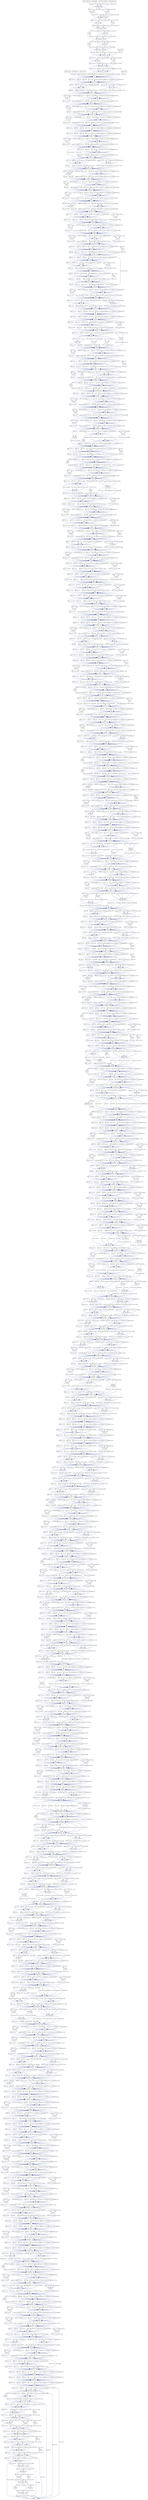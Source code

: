 digraph G {
  "2264C" [shape=box, ];
  "1582G" [shape=box, ];
  "725G" [shape=box, ];
  "1845GTAA...AGA" [shape=box, ];
  "2539GTAA...AGG" [shape=box, ];
  "1819G" [shape=box, ];
  "909G" [shape=box, ];
  "442CT" [shape=box, ];
  "2165CCACAAT" [shape=box, ];
  "508C" [shape=box, ];
  "2327T" [shape=box, ];
  "2018G" [shape=box, ];
  "2609CCAC...TGT" [shape=box, ];
  "1506T" [shape=box, ];
  "B3" [shape=box, ];
  "818C" [shape=box, ];
  "2339A" [shape=box, ];
  "2903GACA...AGA" [shape=box, ];
  "1208A" [shape=box, ];
  "674A" [shape=box, ];
  "400A" [shape=box, ];
  "SA*11:25:01" [shape=box, ];
  "725A" [shape=box, ];
  "1616GCCAC" [shape=box, ];
  "1640A" [shape=box, ];
  "388G" [shape=box, ];
  "B6" [shape=box, ];
  "2781G" [shape=box, ];
  "1598G" [shape=box, ];
  "88T" [shape=box, ];
  "725C" [shape=box, ];
  "2807G" [shape=box, ];
  "273A" [shape=box, ];
  "3101CCAA...GTT" [shape=box, ];
  "872C" [shape=box, ];
  "984GAAG...AGC" [shape=box, ];
  "143GACC" [shape=box, ];
  "2068A" [shape=box, ];
  "2232G" [shape=box, ];
  "391ACA" [shape=box, ];
  "2383T" [shape=box, ];
  "2527CTCA...CAA" [shape=box, ];
  "1571C" [shape=box, ];
  "2596TGGG...TCA" [shape=box, ];
  "2088TCTG...AAG" [shape=box, ];
  "1355C" [shape=box, ];
  "2235AATG...TTA" [shape=box, ];
  "2338GG" [shape=box, ];
  "2936T" [shape=box, ];
  "1622CTGAG" [shape=box, ];
  "2523TAC" [shape=box, ];
  "984GCAC" [shape=box, ];
  "534G" [shape=box, ];
  "2884A" [shape=box, ];
  "819TGAA" [shape=box, ];
  "72G" [shape=box, ];
  "2966AG" [shape=box, ];
  "1527T" [shape=box, ];
  "1176TGAC...AAA" [shape=box, ];
  "1088G" [shape=box, ];
  "1507A" [shape=box, ];
  "1565A" [shape=box, ];
  "2608A" [shape=box, ];
  "1598C" [shape=box, ];
  "B12" [shape=box, ];
  "579T" [shape=box, ];
  "2570CT" [shape=box, ];
  "2147G" [shape=box, ];
  "2672CTACCCCAG" [shape=box, ];
  "592C" [shape=box, ];
  "332A" [shape=box, ];
  "B1" [shape=box, ];
  "2595G" [shape=box, ];
  "2233A" [shape=box, ];
  "1215G" [shape=box, ];
  "B7" [shape=box, ];
  "2707A" [shape=box, ];
  "2768T" [shape=box, ];
  "207C" [shape=box, ];
  "2038C" [shape=box, ];
  "430G" [shape=box, ];
  "2572TGGG...CCC" [shape=box, ];
  "1209TGACGG" [shape=box, ];
  "1600TG" [shape=box, ];
  "655A" [shape=box, ];
  "1255CACC" [shape=box, ];
  "1029G" [shape=box, ];
  "1615A" [shape=box, ];
  "411C" [shape=box, ];
  "2522T" [shape=box, ];
  "1354T" [shape=box, ];
  "1026TAG" [shape=box, ];
  "940GT" [shape=box, ];
  "449GCTA...AGG" [shape=box, ];
  "142G" [shape=box, ];
  "2805G" [shape=box, ];
  "2707G" [shape=box, ];
  "1600CA" [shape=box, ];
  "3014A" [shape=box, ];
  "-107TCCC...CGC" [shape=box, ];
  "436C" [shape=box, ];
  "2003C" [shape=box, ];
  "940CG" [shape=box, ];
  "706C" [shape=box, ];
  "235G" [shape=box, ];
  "3119C" [shape=box, ];
  "2769GGAA...GAC" [shape=box, ];
  "2134TGTGCCCTG" [shape=box, ];
  "818T" [shape=box, ];
  "698G" [shape=box, ];
  "226T" [shape=box, ];
  "B2" [shape=box, ];
  "485A" [shape=box, ];
  "2898TGTGA" [shape=box, ];
  "473GTGA...CCC" [shape=box, ];
  "395GGAA" [shape=box, ];
  "27G" [shape=box, ];
  "B16" [shape=box, ];
  "227T" [shape=box, ];
  "3099C" [shape=box, ];
  "385C" [shape=box, ];
  "2003T" [shape=box, ];
  "152AGCCGCGCC" [shape=box, ];
  "1406ATAGA" [shape=box, ];
  "B11" [shape=box, ];
  "2284C" [shape=box, ];
  "2424A" [shape=box, ];
  "177A" [shape=box, ];
  "1859GGGG...TCT" [shape=box, ];
  "1641GCTT...GCT" [shape=box, ];
  "142A" [shape=box, ];
  "1204A" [shape=box, ];
  "411G" [shape=box, ];
  "2043T" [shape=box, ];
  "2850CCTC...TGA" [shape=box, ];
  "-142A" [shape=box, ];
  "1583CATATGAC" [shape=box, ];
  "448G" [shape=box, ];
  "2861CA" [shape=box, ];
  "27C" [shape=box, ];
  "1175C" [shape=box, ];
  "2133A" [shape=box, ];
  "1571G" [shape=box, ];
  "180TCTCA" [shape=box, ];
  "1817T" [shape=box, ];
  "91GGGAAAC" [shape=box, ];
  "755C" [shape=box, ];
  "2328TCAGGAGGGC" [shape=box, ];
  "756CGGAC" [shape=box, ];
  "422ACCGAG" [shape=box, ];
  "1950C" [shape=box, ];
  "1757T" [shape=box, ];
  "3044G" [shape=box, ];
  "1241G" [shape=box, ];
  "2319G" [shape=box, ];
  "-155C" [shape=box, ];
  "332G" [shape=box, ];
  "-274C" [shape=box, ];
  "1580AC" [shape=box, ];
  "178G" [shape=box, ];
  "2357T" [shape=box, ];
  "227C" [shape=box, ];
  "681GGGGGA" [shape=box, ];
  "107GGGG...CAA" [shape=box, ];
  "2868GAA" [shape=box, ];
  "894A" [shape=box, ];
  "535A" [shape=box, ];
  "151T" [shape=box, ];
  "2056C" [shape=box, ];
  "1711C" [shape=box, ];
  "441C" [shape=box, ];
  "151A" [shape=box, ];
  "1498GCCACATG" [shape=box, ];
  "2265G" [shape=box, ];
  "228CAC" [shape=box, ];
  "1397T" [shape=box, ];
  "437GGA" [shape=box, ];
  "177G" [shape=box, ];
  "1550T" [shape=box, ];
  "873AGC" [shape=box, ];
  "2038T" [shape=box, ];
  "1615G" [shape=box, ];
  "2805C" [shape=box, ];
  "1952TCTT...ACC" [shape=box, ];
  "931GTGCGTGGA" [shape=box, ];
  "592T" [shape=box, ];
  "400G" [shape=box, ];
  "273T" [shape=box, ];
  "876A" [shape=box, ];
  "2234A" [shape=box, ];
  "196C" [shape=box, ];
  "191G" [shape=box, ];
  "B4" [shape=box, ];
  "1507G" [shape=box, ];
  "E" [shape=box, ];
  "909A" [shape=box, ];
  "148GGG" [shape=box, ];
  "1967A" [shape=box, ];
  "B14" [shape=box, ];
  "41GGGGGC" [shape=box, ];
  "783G" [shape=box, ];
  "1640G" [shape=box, ];
  "1399TCAGGGA" [shape=box, ];
  "399T" [shape=box, ];
  "106T" [shape=box, ];
  "656GGTT...GGC" [shape=box, ];
  "3014T" [shape=box, ];
  "2737T" [shape=box, ];
  "1899GAG" [shape=box, ];
  "235A" [shape=box, ];
  "2350G" [shape=box, ];
  "2181ACCC...TGT" [shape=box, ];
  "47T" [shape=box, ];
  "2340TTGGTCCAGG" [shape=box, ];
  "-55T" [shape=box, ];
  "3100T" [shape=box, ];
  "2015T" [shape=box, ];
  "333GATGGAGCCG" [shape=box, ];
  "343CGGG...GAG" [shape=box, ];
  "2163A" [shape=box, ];
  "2350A" [shape=box, ];
  "2232T" [shape=box, ];
  "2087G" [shape=box, ];
  "1579G" [shape=box, ];
  "2681GCAG...GAT" [shape=box, ];
  "185GCCACT" [shape=box, ];
  "2143C" [shape=box, ];
  "161G" [shape=box, ];
  "2424G" [shape=box, ];
  "SA*68:02:02" [shape=box, ];
  "B15" [shape=box, ];
  "2383C" [shape=box, ];
  "162GGAG...CGG" [shape=box, ];
  "1514A" [shape=box, ];
  "1354C" [shape=box, ];
  "B10" [shape=box, ];
  "420T" [shape=box, ];
  "823A" [shape=box, ];
  "785CAG" [shape=box, ];
  "733G" [shape=box, ];
  "908C" [shape=box, ];
  "534C" [shape=box, ];
  "1582A" [shape=box, ];
  "2937TTGT...TGA" [shape=box, ];
  "872A" [shape=box, ];
  "3036TGGGGAGA" [shape=box, ];
  "1874T" [shape=box, ];
  "1474GGTG...GAT" [shape=box, ];
  "1569AC" [shape=box, ];
  "2595A" [shape=box, ];
  "2768C" [shape=box, ];
  "3056C" [shape=box, ];
  "2466A" [shape=box, ];
  "SA*01:01:01:01" [shape=box, ];
  "SA*31:01:04" [shape=box, ];
  "2069G" [shape=box, ];
  "1208G" [shape=box, ];
  "389A" [shape=box, ];
  "3015TGTA...AGG" [shape=box, ];
  "1204C" [shape=box, ];
  "1497A" [shape=box, ];
  "916CTAC...GGC" [shape=box, ];
  "2284A" [shape=box, ];
  "531GGT" [shape=box, ];
  "536CCCA...TCC" [shape=box, ];
  "2841G" [shape=box, ];
  "2264T" [shape=box, ];
  "2968A" [shape=box, ];
  "179G" [shape=box, ];
  "390C" [shape=box, ];
  "367A" [shape=box, ];
  "2056G" [shape=box, ];
  "440C" [shape=box, ];
  "71A" [shape=box, ];
  "2143T" [shape=box, ];
  "SA*24:86N" [shape=box, ];
  "897T" [shape=box, ];
  "2556TGAT" [shape=box, ];
  "40T" [shape=box, ];
  "399AG" [shape=box, ];
  "1242TGGT...TGA" [shape=box, ];
  "1996A" [shape=box, ];
  "1947AGC" [shape=box, ];
  "1497G" [shape=box, ];
  "1411AGAT...CTC" [shape=box, ];
  "868CACC" [shape=box, ];
  "-142T" [shape=box, ];
  "1858C" [shape=box, ];
  "-296AGCA...AGT" [shape=box, ];
  "2885TTTT...TAG" [shape=box, ];
  "530A" [shape=box, ];
  "1817C" [shape=box, ];
  "1274A" [shape=box, ];
  "1515GGAG...CAT" [shape=box, ];
  "2806C" [shape=box, ];
  "2466G" [shape=box, ];
  "2133G" [shape=box, ];
  "431ACCTG" [shape=box, ];
  "1551TCTG...TCC" [shape=box, ];
  "755T" [shape=box, ];
  "680T" [shape=box, ];
  "385GG" [shape=box, ];
  "369T" [shape=box, ];
  "1997GTTCTC" [shape=box, ];
  "3014G" [shape=box, ];
  "1778G" [shape=box, ];
  "390G" [shape=box, ];
  "196T" [shape=box, ];
  "-273CCAG...CTA" [shape=box, ];
  "1711T" [shape=box, ];
  "440T" [shape=box, ];
  "-297A" [shape=box, ];
  "788T" [shape=box, ];
  "-15CCCC...AGG" [shape=box, ];
  "1354CT" [shape=box, ];
  "1819C" [shape=box, ];
  "3119G" [shape=box, ];
  "617A" [shape=box, ];
  "372T" [shape=box, ];
  "2936G" [shape=box, ];
  "561A" [shape=box, ];
  "2122CCCAG" [shape=box, ];
  "988T" [shape=box, ];
  "388A" [shape=box, ];
  "509CTCA...GCC" [shape=box, ];
  "1591C" [shape=box, ];
  "2555C" [shape=box, ];
  "2015A" [shape=box, ];
  "3044C" [shape=box, ];
  "2871G" [shape=box, ];
  "891T" [shape=box, ];
  "1769CCTTCTGGA" [shape=box, ];
  "714GTTC...ACC" [shape=box, ];
  "419T" [shape=box, ];
  "1768G" [shape=box, ];
  "738T" [shape=box, ];
  "227A" [shape=box, ];
  "680C" [shape=box, ];
  "-141TCCT...CAC" [shape=box, ];
  "2560C" [shape=box, ];
  "0ATGG...CTC" [shape=box, ];
  "852A" [shape=box, ];
  "40C" [shape=box, ];
  "1216AAGA...TGA" [shape=box, ];
  "2043G" [shape=box, ];
  "1874C" [shape=box, ];
  "915T" [shape=box, ];
  "2555A" [shape=box, ];
  "1757G" [shape=box, ];
  "670GG" [shape=box, ];
  "1755T" [shape=box, ];
  "2871T" [shape=box, ];
  "1712GTGG...TGC" [shape=box, ];
  "421G" [shape=box, ];
  "2121A" [shape=box, ];
  "2564GA" [shape=box, ];
  "669C" [shape=box, ];
  "2841A" [shape=box, ];
  "1528ACAG...AAT" [shape=box, ];
  "3045CACC...CCC" [shape=box, ];
  "231C" [shape=box, ];
  "2016TC" [shape=box, ];
  "448C" [shape=box, ];
  "106C" [shape=box, ];
  "2782CAGC...TTT" [shape=box, ];
  "1820CCCA...GGG" [shape=box, ];
  "853CATGGC" [shape=box, ];
  "369G" [shape=box, ];
  "367G" [shape=box, ];
  "2738TGGA...GGG" [shape=box, ];
  "2018A" [shape=box, ];
  "1950CA" [shape=box, ];
  "3100C" [shape=box, ];
  "2070TG" [shape=box, ];
  "2781A" [shape=box, ];
  "688C" [shape=box, ];
  "126T" [shape=box, ];
  "486GCCC...ACC" [shape=box, ];
  "2562AA" [shape=box, ];
  "47C" [shape=box, ];
  "1564G" [shape=box, ];
  "208CACT...TTC" [shape=box, ];
  "2561C" [shape=box, ];
  "761T" [shape=box, ];
  "1768A" [shape=box, ];
  "147G" [shape=box, ];
  "3056G" [shape=box, ];
  "1858T" [shape=box, ];
  "707GGGCCAG" [shape=box, ];
  "175GC" [shape=box, ];
  "2872TTGT...AAT" [shape=box, ];
  "1406CTAG...GAG" [shape=box, ];
  "1461CTTC...CCC" [shape=box, ];
  "1013A" [shape=box, ];
  "2968T" [shape=box, ];
  "2338T" [shape=box, ];
  "734ATGT" [shape=box, ];
  "147C" [shape=box, ];
  "1563T" [shape=box, ];
  "1627A" [shape=box, ];
  "368G" [shape=box, ];
  "394G" [shape=box, ];
  "71G" [shape=box, ];
  "762GGCG...ACC" [shape=box, ];
  "1779AGGA...GGT" [shape=box, ];
  "2180G" [shape=box, ];
  "2285CCAG...TGA" [shape=box, ];
  "1599C" [shape=box, ];
  "386A" [shape=box, ];
  "2323AGA" [shape=box, ];
  "1255CACAA" [shape=box, ];
  "784G" [shape=box, ];
  "-55G" [shape=box, ];
  "2568TC" [shape=box, ];
  "-300CAG" [shape=box, ];
  "B9" [shape=box, ];
  "1778C" [shape=box, ];
  "2064GTGG" [shape=box, ];
  "1950T" [shape=box, ];
  "SA*02:533" [shape=box, ];
  "1205GGA" [shape=box, ];
  "915C" [shape=box, ];
  "561G" [shape=box, ];
  "2121C" [shape=box, ];
  "1030TCTC...ATC" [shape=box, ];
  "1566CAG" [shape=box, ];
  "739TGGC...GGG" [shape=box, ];
  "698T" [shape=box, ];
  "706G" [shape=box, ];
  "732T" [shape=box, ];
  "2319C" [shape=box, ];
  "2173ATGGGCC" [shape=box, ];
  "98G" [shape=box, ];
  "436G" [shape=box, ];
  "73GTGA...TCG" [shape=box, ];
  "2358CTGC...TCC" [shape=box, ];
  "867C" [shape=box, ];
  "99GCCTCTG" [shape=box, ];
  "2357C" [shape=box, ];
  "2128TAGAA" [shape=box, ];
  "687C" [shape=box, ];
  "3057ATGT...CCC" [shape=box, ];
  "700GGGGTC" [shape=box, ];
  "535G" [shape=box, ];
  "2148TTAC...ACC" [shape=box, ];
  "127CC" [shape=box, ];
  "429G" [shape=box, ];
  "840G" [shape=box, ];
  "1025G" [shape=box, ];
  "2562CT" [shape=box, ];
  "908TT" [shape=box, ];
  "910GAGAG" [shape=box, ];
  "2019CTGG...TGC" [shape=box, ];
  "908T" [shape=box, ];
  "-274A" [shape=box, ];
  "-155T" [shape=box, ];
  "471CG" [shape=box, ];
  "SA*02:564" [shape=box, ];
  "761G" [shape=box, ];
  "929CG" [shape=box, ];
  "1275CCGT...GTC" [shape=box, ];
  "894G" [shape=box, ];
  "1549G" [shape=box, ];
  "373GAGT...GAC" [shape=box, ];
  "699T" [shape=box, ];
  "2163AC" [shape=box, ];
  "2172T" [shape=box, ];
  "1460C" [shape=box, ];
  "689GGGCTGACC" [shape=box, ];
  "859G" [shape=box, ];
  "1902ACCT...CAG" [shape=box, ];
  "179A" [shape=box, ];
  "1628TGCT...CTG" [shape=box, ];
  "1397CT" [shape=box, ];
  "1025A" [shape=box, ];
  "387G" [shape=box, ];
  "2080A" [shape=box, ];
  "824GAGG...CTT" [shape=box, ];
  "2708TGTC...AAG" [shape=box, ];
  "2172C" [shape=box, ];
  "203GCTC" [shape=box, ];
  "89G" [shape=box, ];
  "2384GCCC...CTG" [shape=box, ];
  "236TGTC...CGC" [shape=box, ];
  "616A" [shape=box, ];
  "2863GATA" [shape=box, ];
  "989G" [shape=box, ];
  "2436T" [shape=box, ];
  "161T" [shape=box, ];
  "673C" [shape=box, ];
  "1621T" [shape=box, ];
  "48CTGG...GGC" [shape=box, ];
  "1627G" [shape=box, ];
  "860GCTCAGA" [shape=box, ];
  "655G" [shape=box, ];
  "877CAAGTGGGAG" [shape=box, ];
  "2164T" [shape=box, ];
  "2506ATAG...GAG" [shape=box, ];
  "580CCGA...TTG" [shape=box, ];
  "2861TG" [shape=box, ];
  "2807A" [shape=box, ];
  "1577AA" [shape=box, ];
  "470A" [shape=box, ];
  "1968TCCC...CCT" [shape=box, ];
  "1996G" [shape=box, ];
  "98C" [shape=box, ];
  "530G" [shape=box, ];
  "3120CAGA...AAA" [shape=box, ];
  "897A" [shape=box, ];
  "1549GA" [shape=box, ];
  "2671T" [shape=box, ];
  "674G" [shape=box, ];
  "2081GGTGGG" [shape=box, ];
  "2566AA" [shape=box, ];
  "412TCACAGA" [shape=box, ];
  "2867T" [shape=box, ];
  "2522C" [shape=box, ];
  "1397C" [shape=box, ];
  "207T" [shape=box, ];
  "2608C" [shape=box, ];
  "2234C" [shape=box, ];
  "129C" [shape=box, ];
  "2326T" [shape=box, ];
  "859A" [shape=box, ];
  "2265A" [shape=box, ];
  "386G" [shape=box, ];
  "788G" [shape=box, ];
  "675GGGCT" [shape=box, ];
  "2351CCCACA" [shape=box, ];
  "1755C" [shape=box, ];
  "-154GTAG...TTC" [shape=box, ];
  "430A" [shape=box, ];
  "2327C" [shape=box, ];
  "88G" [shape=box, ];
  "2004TTGG...GTG" [shape=box, ];
  "428A" [shape=box, ];
  "1089CCCT...TCT" [shape=box, ];
  "444GC" [shape=box, ];
  "2144CTC" [shape=box, ];
  "738A" [shape=box, ];
  "120GGGCCC" [shape=box, ];
  "2842GTGTGAC" [shape=box, ];
  "1756A" [shape=box, ];
  "1197TCTCTGA" [shape=box, ];
  "2057AGCTCAG" [shape=box, ];
  "618CCCG...CCC" [shape=box, ];
  "672G" [shape=box, ];
  "28TCCT...TCT" [shape=box, ];
  "988G" [shape=box, ];
  "126G" [shape=box, ];
  "372G" [shape=box, ];
  "1951G" [shape=box, ];
  "2467CTCC...CAG" [shape=box, ];
  "428T" [shape=box, ];
  "1014CCTG...CCT" [shape=box, ];
  "2127G" [shape=box, ];
  "90A" [shape=box, ];
  "394C" [shape=box, ];
  "119C" [shape=box, ];
  "2068G" [shape=box, ];
  "1591T" [shape=box, ];
  "2080G" [shape=box, ];
  "2570AC" [shape=box, ];
  "419C" [shape=box, ];
  "1514T" [shape=box, ];
  "231A" [shape=box, ];
  "191C" [shape=box, ];
  "2163T" [shape=box, ];
  "1259GGCA...GGG" [shape=box, ];
  "192CTCG" [shape=box, ];
  "1398C" [shape=box, ];
  "1875TTAG...CTG" [shape=box, ];
  "370CC" [shape=box, ];
  "-297G" [shape=box, ];
  "1527G" [shape=box, ];
  "2425GGTC...ACT" [shape=box, ];
  "119G" [shape=box, ];
  "929AC" [shape=box, ];
  "2180T" [shape=box, ];
  "1274C" [shape=box, ];
  "3073T" [shape=box, ];
  "990GTAC...CCT" [shape=box, ];
  "616T" [shape=box, ];
  "2566GG" [shape=box, ];
  "898GGC" [shape=box, ];
  "232TCC" [shape=box, ];
  "2526T" [shape=box, ];
  "428C" [shape=box, ];
  "274GTGG...AGA" [shape=box, ];
  "1621C" [shape=box, ];
  "1215A" [shape=box, ];
  "562CCCC...GAC" [shape=box, ];
  "901GGAGCAG" [shape=box, ];
  "1356TCAG...CCT" [shape=box, ];
  "470C" [shape=box, ];
  "840T" [shape=box, ];
  "447C" [shape=box, ];
  "897C" [shape=box, ];
  "197CCCCAG" [shape=box, ];
  "688T" [shape=box, ];
  "2560G" [shape=box, ];
  "895TG" [shape=box, ];
  "2867C" [shape=box, ];
  "B13" [shape=box, ];
  "2070AAGGGGTGAA" [shape=box, ];
  "669G" [shape=box, ];
  "1563C" [shape=box, ];
  "2320GAC" [shape=box, ];
  "1460T" [shape=box, ];
  "2338G" [shape=box, ];
  "442GC" [shape=box, ];
  "942GGCT...AGC" [shape=box, ];
  "3074CTTC...CCT" [shape=box, ];
  "B8" [shape=box, ];
  "2266GCGG...GAT" [shape=box, ];
  "-54GTTC...TCT" [shape=box, ];
  "129T" [shape=box, ];
  "273C" [shape=box, ];
  "2044GTGG...GAA" [shape=box, ];
  "852T" [shape=box, ];
  "1506C" [shape=box, ];
  "1175G" [shape=box, ];
  "699C" [shape=box, ];
  "1602TCTC...TGA" [shape=box, ];
  "1241C" [shape=box, ];
  "385G" [shape=box, ];
  "1508TGCTGG" [shape=box, ];
  "732GG" [shape=box, ];
  "446G" [shape=box, ];
  "579C" [shape=box, ];
  "2147A" [shape=box, ];
  "1473G" [shape=box, ];
  "130GGCG...GCA" [shape=box, ];
  "2808TTGG...TAA" [shape=box, ];
  "1013C" [shape=box, ];
  "B5" [shape=box, ];
  "1565T" [shape=box, ];
  "733A" [shape=box, ];
  "783A" [shape=box, ];
  "789ACGC...GCC" [shape=box, ];
  "2671C" [shape=box, ];
  "593CCCG...CTT" [shape=box, ];
  "2436A" [shape=box, ];
  "1818T" [shape=box, ];
  "2127C" [shape=box, ];
  "1967G" [shape=box, ];
  "1473A" [shape=box, ];
  "1088A" [shape=box, ];
  "867T" [shape=box, ];
  "SA*31:01:02:03N" [shape=box, ];
  "672A" [shape=box, ];
  "446T" [shape=box, ];
  "2437GGAG...CTG" [shape=box, ];
  "1592CACCAC" [shape=box, ];
  "2526A" [shape=box, ];
  "1758CTGTGGTGGT" [shape=box, ];
  "887GCGG" [shape=box, ];
  "SA*24:02:01:01" [shape=box, ];
  "2326C" [shape=box, ];
  "823C" [shape=box, ];
  "2039GTGA" [shape=box, ];
  "726TCCAGA" [shape=box, ];
  "401TGAAGGCCCA" [shape=box, ];
  "876G" [shape=box, ];
  "783AC" [shape=box, ];
  "421C" [shape=box, ];
  "226AC" [shape=box, ];
  "841GACC...CGG" [shape=box, ];
  "1756G" [shape=box, ];
  "1029A" [shape=box, ];
  "1729AGGG...GGG" [shape=box, ];
  "891C" [shape=box, ];
  "2737C" [shape=box, ];
  "1579A" [shape=box, ];
  "1572CCCCC" [shape=box, ];
  "151G" [shape=box, ];
  "485G" [shape=box, ];
  "2849T" [shape=box, ];
  "2969ACCC...TTC" [shape=box, ];
  "1255CACA" [shape=box, ];
  "892CC" [shape=box, ];
  "1549T" [shape=box, ];
  "2729GTGAGAGC" [shape=box, ];
  "2849C" [shape=box, ];
  "508T" [shape=box, ];
  
  
  edge [color="#001267", ];
  "2264C" -> "2265A" [label="A*02:533", ];
  "2264C" -> "2265A" [label="A*02:564", ];
  "2264C" -> "2265A" [label="A*68:02:02", ];
  "2264C" -> "2265G" [label="A*01:01:01:01", ];
  "2264C" -> "2265G" [label="A*11:25:01", ];
  "1582G" -> "1583CATATGAC" [label="A*02:533", ];
  "1582G" -> "1583CATATGAC" [label="A*02:564", ];
  "1582G" -> "1583CATATGAC" [label="A*31:01:02:03N", ];
  "1582G" -> "1583CATATGAC" [label="A*31:01:04", ];
  "1582G" -> "1583CATATGAC" [label="A*68:02:02", ];
  "725G" -> "726TCCAGA" [label="A*02:533", ];
  "725G" -> "726TCCAGA" [label="A*02:564", ];
  "1845GTAA...AGA" -> "1858C" [label="A*02:533", ];
  "1845GTAA...AGA" -> "1858C" [label="A*02:564", ];
  "1845GTAA...AGA" -> "1858C" [label="A*68:02:02", ];
  "1845GTAA...AGA" -> "1858T" [label="A*01:01:01:01", ];
  "1845GTAA...AGA" -> "1858T" [label="A*11:25:01", ];
  "1845GTAA...AGA" -> "1858T" [label="A*24:02:01:01", ];
  "1845GTAA...AGA" -> "1858T" [label="A*24:86N", ];
  "1845GTAA...AGA" -> "1858T" [label="A*31:01:02:03N", ];
  "1845GTAA...AGA" -> "1858T" [label="A*31:01:04", ];
  "2539GTAA...AGG" -> "2555A" [label="A*31:01:02:03N", ];
  "2539GTAA...AGG" -> "2555A" [label="A*31:01:04", ];
  "2539GTAA...AGG" -> "2555C" [label="A*01:01:01:01", ];
  "2539GTAA...AGG" -> "2555C" [label="A*02:533", ];
  "2539GTAA...AGG" -> "2555C" [label="A*02:564", ];
  "2539GTAA...AGG" -> "2555C" [label="A*11:25:01", ];
  "2539GTAA...AGG" -> "2555C" [label="A*24:02:01:01", ];
  "2539GTAA...AGG" -> "2555C" [label="A*24:86N", ];
  "2539GTAA...AGG" -> "2555C" [label="A*68:02:02", ];
  "1819G" -> "1820CCCA...GGG" [label="A*01:01:01:01", ];
  "1819G" -> "1820CCCA...GGG" [label="A*02:533", ];
  "1819G" -> "1820CCCA...GGG" [label="A*02:564", ];
  "1819G" -> "1820CCCA...GGG" [label="A*11:25:01", ];
  "1819G" -> "1820CCCA...GGG" [label="A*24:02:01:01", ];
  "1819G" -> "1820CCCA...GGG" [label="A*24:86N", ];
  "1819G" -> "1820CCCA...GGG" [label="A*68:02:02", ];
  "909G" -> "910GAGAG" [label="A*01:01:01:01", ];
  "909G" -> "910GAGAG" [label="A*68:02:02", ];
  "442CT" -> "444GC" [label="A*01:01:01:01", ];
  "442CT" -> "444GC" [label="A*02:533", ];
  "442CT" -> "444GC" [label="A*02:564", ];
  "442CT" -> "444GC" [label="A*11:25:01", ];
  "442CT" -> "444GC" [label="A*31:01:02:03N", ];
  "442CT" -> "444GC" [label="A*31:01:04", ];
  "442CT" -> "444GC" [label="A*68:02:02", ];
  "2165CCACAAT" -> "2172C" [label="A*01:01:01:01", ];
  "2165CCACAAT" -> "2172C" [label="A*11:25:01", ];
  "2165CCACAAT" -> "2172C" [label="A*24:02:01:01", ];
  "2165CCACAAT" -> "2172C" [label="A*24:86N", ];
  "2165CCACAAT" -> "2172T" [label="A*02:533", ];
  "2165CCACAAT" -> "2172T" [label="A*02:564", ];
  "2165CCACAAT" -> "2172T" [label="A*31:01:02:03N", ];
  "2165CCACAAT" -> "2172T" [label="A*31:01:04", ];
  "2165CCACAAT" -> "2172T" [label="A*68:02:02", ];
  "508C" -> "509CTCA...GCC" [label="A*01:01:01:01", ];
  "508C" -> "509CTCA...GCC" [label="A*11:25:01", ];
  "508C" -> "509CTCA...GCC" [label="A*24:02:01:01", ];
  "508C" -> "509CTCA...GCC" [label="A*24:86N", ];
  "508C" -> "509CTCA...GCC" [label="A*68:02:02", ];
  "2327T" -> "2328TCAGGAGGGC" [label="A*02:533", ];
  "2327T" -> "2328TCAGGAGGGC" [label="A*02:564", ];
  "2327T" -> "2328TCAGGAGGGC" [label="A*31:01:02:03N", ];
  "2327T" -> "2328TCAGGAGGGC" [label="A*31:01:04", ];
  "2327T" -> "2328TCAGGAGGGC" [label="A*68:02:02", ];
  "2018G" -> "2019CTGG...TGC" [label="A*31:01:02:03N", ];
  "2018G" -> "2019CTGG...TGC" [label="A*31:01:04", ];
  "2609CCAC...TGT" -> "2671C" [label="A*31:01:02:03N", ];
  "2609CCAC...TGT" -> "2671C" [label="A*31:01:04", ];
  "2609CCAC...TGT" -> "2671T" [label="A*01:01:01:01", ];
  "2609CCAC...TGT" -> "2671T" [label="A*02:533", ];
  "2609CCAC...TGT" -> "2671T" [label="A*02:564", ];
  "2609CCAC...TGT" -> "2671T" [label="A*11:25:01", ];
  "2609CCAC...TGT" -> "2671T" [label="A*24:02:01:01", ];
  "2609CCAC...TGT" -> "2671T" [label="A*24:86N", ];
  "2609CCAC...TGT" -> "2671T" [label="A*68:02:02", ];
  "1506T" -> "1507G" [label="A*02:533", ];
  "1506T" -> "1507G" [label="A*02:564", ];
  "1506T" -> "1507G" [label="A*31:01:02:03N", ];
  "1506T" -> "1507G" [label="A*31:01:04", ];
  "1506T" -> "1507G" [label="A*68:02:02", ];
  "B3" -> "203GCTC" [label="A*01:01:01:01", ];
  "B3" -> "203GCTC" [label="A*02:533", ];
  "B3" -> "203GCTC" [label="A*02:564", ];
  "B3" -> "203GCTC" [label="A*11:25:01", ];
  "B3" -> "203GCTC" [label="A*24:02:01:01", ];
  "B3" -> "203GCTC" [label="A*24:86N", ];
  "B3" -> "203GCTC" [label="A*31:01:02:03N", ];
  "B3" -> "203GCTC" [label="A*31:01:04", ];
  "B3" -> "203GCTC" [label="A*68:02:02", ];
  "818C" -> "819TGAA" [label="A*01:01:01:01", ];
  "818C" -> "819TGAA" [label="A*02:533", ];
  "818C" -> "819TGAA" [label="A*02:564", ];
  "818C" -> "819TGAA" [label="A*11:25:01", ];
  "818C" -> "819TGAA" [label="A*24:02:01:01", ];
  "818C" -> "819TGAA" [label="A*24:86N", ];
  "818C" -> "819TGAA" [label="A*68:02:02", ];
  "2339A" -> "2340TTGGTCCAGG" [label="A*01:01:01:01", ];
  "2339A" -> "2340TTGGTCCAGG" [label="A*11:25:01", ];
  "2339A" -> "2340TTGGTCCAGG" [label="A*24:02:01:01", ];
  "2339A" -> "2340TTGGTCCAGG" [label="A*24:86N", ];
  "2903GACA...AGA" -> "E" [label="A*68:02:02", ];
  "2903GACA...AGA" -> "2936G" [label="A*01:01:01:01", ];
  "2903GACA...AGA" -> "2936G" [label="A*02:533", ];
  "2903GACA...AGA" -> "2936G" [label="A*02:564", ];
  "2903GACA...AGA" -> "2936G" [label="A*11:25:01", ];
  "2903GACA...AGA" -> "2936G" [label="A*24:02:01:01", ];
  "2903GACA...AGA" -> "2936G" [label="A*24:86N", ];
  "2903GACA...AGA" -> "2936T" [label="A*31:01:02:03N", ];
  "1208A" -> "1209TGACGG" [label="A*02:533", ];
  "1208A" -> "1209TGACGG" [label="A*02:564", ];
  "1208A" -> "1209TGACGG" [label="A*24:02:01:01", ];
  "1208A" -> "1209TGACGG" [label="A*24:86N", ];
  "1208A" -> "1209TGACGG" [label="A*31:01:02:03N", ];
  "1208A" -> "1209TGACGG" [label="A*31:01:04", ];
  "1208A" -> "1209TGACGG" [label="A*68:02:02", ];
  "674A" -> "675GGGCT" [label="A*11:25:01", ];
  "400A" -> "401TGAAGGCCCA" [label="A*01:01:01:01", ];
  "SA*11:25:01" -> "B1" [label="A*11:25:01", ];
  "725A" -> "726TCCAGA" [label="A*01:01:01:01", ];
  "725A" -> "726TCCAGA" [label="A*11:25:01", ];
  "725A" -> "726TCCAGA" [label="A*31:01:02:03N", ];
  "725A" -> "726TCCAGA" [label="A*31:01:04", ];
  "725A" -> "726TCCAGA" [label="A*68:02:02", ];
  "1616GCCAC" -> "1621C" [label="A*01:01:01:01", ];
  "1616GCCAC" -> "1621C" [label="A*02:533", ];
  "1616GCCAC" -> "1621C" [label="A*02:564", ];
  "1616GCCAC" -> "1621C" [label="A*11:25:01", ];
  "1616GCCAC" -> "1621C" [label="A*31:01:02:03N", ];
  "1616GCCAC" -> "1621C" [label="A*31:01:04", ];
  "1616GCCAC" -> "1621C" [label="A*68:02:02", ];
  "1616GCCAC" -> "1621T" [label="A*24:02:01:01", ];
  "1616GCCAC" -> "1621T" [label="A*24:86N", ];
  "1640A" -> "1641GCTT...GCT" [label="A*02:533", ];
  "1640A" -> "1641GCTT...GCT" [label="A*02:564", ];
  "1640A" -> "1641GCTT...GCT" [label="A*31:01:02:03N", ];
  "1640A" -> "1641GCTT...GCT" [label="A*31:01:04", ];
  "1640A" -> "1641GCTT...GCT" [label="A*68:02:02", ];
  "388G" -> "389A" [label="A*01:01:01:01", ];
  "388G" -> "389A" [label="A*02:533", ];
  "388G" -> "389A" [label="A*02:564", ];
  "388G" -> "389A" [label="A*11:25:01", ];
  "388G" -> "389A" [label="A*24:02:01:01", ];
  "388G" -> "389A" [label="A*24:86N", ];
  "388G" -> "389A" [label="A*31:01:02:03N", ];
  "388G" -> "389A" [label="A*31:01:04", ];
  "B6" -> "990GTAC...CCT" [label="A*01:01:01:01", ];
  "B6" -> "990GTAC...CCT" [label="A*02:533", ];
  "B6" -> "990GTAC...CCT" [label="A*02:564", ];
  "B6" -> "990GTAC...CCT" [label="A*11:25:01", ];
  "B6" -> "990GTAC...CCT" [label="A*24:02:01:01", ];
  "B6" -> "990GTAC...CCT" [label="A*24:86N", ];
  "B6" -> "990GTAC...CCT" [label="A*31:01:02:03N", ];
  "B6" -> "990GTAC...CCT" [label="A*31:01:04", ];
  "B6" -> "990GTAC...CCT" [label="A*68:02:02", ];
  "2781G" -> "2782CAGC...TTT" [label="A*31:01:02:03N", ];
  "2781G" -> "2782CAGC...TTT" [label="A*31:01:04", ];
  "1598G" -> "1599C" [label="A*02:533", ];
  "1598G" -> "1599C" [label="A*02:564", ];
  "1598G" -> "1599C" [label="A*31:01:02:03N", ];
  "1598G" -> "1599C" [label="A*31:01:04", ];
  "1598G" -> "1599C" [label="A*68:02:02", ];
  "88T" -> "89G" [label="A*31:01:02:03N", ];
  "88T" -> "89G" [label="A*31:01:04", ];
  "725C" -> "726TCCAGA" [label="A*24:02:01:01", ];
  "725C" -> "726TCCAGA" [label="A*24:86N", ];
  "2807G" -> "2808TTGG...TAA" [label="A*01:01:01:01", ];
  "273A" -> "274GTGG...AGA" [label="A*02:533", ];
  "273A" -> "274GTGG...AGA" [label="A*02:564", ];
  "3101CCAA...GTT" -> "3119C" [label="A*01:01:01:01", ];
  "3101CCAA...GTT" -> "3119C" [label="A*02:533", ];
  "3101CCAA...GTT" -> "3119G" [label="A*24:02:01:01", ];
  "872C" -> "873AGC" [label="A*31:01:02:03N", ];
  "872C" -> "873AGC" [label="A*31:01:04", ];
  "984GAAG...AGC" -> "984GCAC" [label="A*24:86N", ];
  "143GACC" -> "147C" [label="A*02:533", ];
  "143GACC" -> "147C" [label="A*02:564", ];
  "143GACC" -> "147C" [label="A*24:02:01:01", ];
  "143GACC" -> "147C" [label="A*24:86N", ];
  "143GACC" -> "147C" [label="A*31:01:02:03N", ];
  "143GACC" -> "147C" [label="A*31:01:04", ];
  "143GACC" -> "147C" [label="A*68:02:02", ];
  "143GACC" -> "147G" [label="A*01:01:01:01", ];
  "143GACC" -> "147G" [label="A*11:25:01", ];
  "2068A" -> "2069G" [label="A*01:01:01:01", ];
  "2068A" -> "2069G" [label="A*11:25:01", ];
  "2068A" -> "2069G" [label="A*24:02:01:01", ];
  "2068A" -> "2069G" [label="A*24:86N", ];
  "2232G" -> "2233A" [label="A*24:02:01:01", ];
  "2232G" -> "2233A" [label="A*24:86N", ];
  "391ACA" -> "394C" [label="A*01:01:01:01", ];
  "391ACA" -> "394C" [label="A*02:533", ];
  "391ACA" -> "394C" [label="A*02:564", ];
  "391ACA" -> "394C" [label="A*11:25:01", ];
  "391ACA" -> "394C" [label="A*31:01:02:03N", ];
  "391ACA" -> "394C" [label="A*31:01:04", ];
  "391ACA" -> "394C" [label="A*68:02:02", ];
  "391ACA" -> "394G" [label="A*24:02:01:01", ];
  "391ACA" -> "394G" [label="A*24:86N", ];
  "2383T" -> "2384GCCC...CTG" [label="A*24:02:01:01", ];
  "2383T" -> "2384GCCC...CTG" [label="A*24:86N", ];
  "2527CTCA...CAA" -> "B12" [label="A*01:01:01:01", ];
  "2527CTCA...CAA" -> "B12" [label="A*02:533", ];
  "2527CTCA...CAA" -> "B12" [label="A*02:564", ];
  "2527CTCA...CAA" -> "B12" [label="A*11:25:01", ];
  "2527CTCA...CAA" -> "B12" [label="A*24:02:01:01", ];
  "2527CTCA...CAA" -> "B12" [label="A*24:86N", ];
  "2527CTCA...CAA" -> "B12" [label="A*31:01:02:03N", ];
  "2527CTCA...CAA" -> "B12" [label="A*31:01:04", ];
  "2527CTCA...CAA" -> "B12" [label="A*68:02:02", ];
  "1571C" -> "1572CCCCC" [label="A*01:01:01:01", ];
  "1571C" -> "1572CCCCC" [label="A*11:25:01", ];
  "1571C" -> "1572CCCCC" [label="A*24:02:01:01", ];
  "1571C" -> "1572CCCCC" [label="A*24:86N", ];
  "1571C" -> "1572CCCCC" [label="A*31:01:02:03N", ];
  "1571C" -> "1572CCCCC" [label="A*31:01:04", ];
  "2596TGGG...TCA" -> "2608A" [label="A*24:02:01:01", ];
  "2596TGGG...TCA" -> "2608A" [label="A*24:86N", ];
  "2596TGGG...TCA" -> "2608C" [label="A*01:01:01:01", ];
  "2596TGGG...TCA" -> "2608C" [label="A*02:533", ];
  "2596TGGG...TCA" -> "2608C" [label="A*02:564", ];
  "2596TGGG...TCA" -> "2608C" [label="A*11:25:01", ];
  "2596TGGG...TCA" -> "2608C" [label="A*31:01:02:03N", ];
  "2596TGGG...TCA" -> "2608C" [label="A*31:01:04", ];
  "2596TGGG...TCA" -> "2608C" [label="A*68:02:02", ];
  "2088TCTG...AAG" -> "2121A" [label="A*02:533", ];
  "2088TCTG...AAG" -> "2121A" [label="A*02:564", ];
  "2088TCTG...AAG" -> "2121A" [label="A*31:01:02:03N", ];
  "2088TCTG...AAG" -> "2121A" [label="A*31:01:04", ];
  "2088TCTG...AAG" -> "2121A" [label="A*68:02:02", ];
  "2088TCTG...AAG" -> "2121C" [label="A*01:01:01:01", ];
  "2088TCTG...AAG" -> "2121C" [label="A*11:25:01", ];
  "2088TCTG...AAG" -> "2121C" [label="A*24:02:01:01", ];
  "2088TCTG...AAG" -> "2121C" [label="A*24:86N", ];
  "1355C" -> "1356TCAG...CCT" [label="A*01:01:01:01", ];
  "1355C" -> "1356TCAG...CCT" [label="A*11:25:01", ];
  "1355C" -> "1356TCAG...CCT" [label="A*24:02:01:01", ];
  "1355C" -> "1356TCAG...CCT" [label="A*24:86N", ];
  "1355C" -> "1356TCAG...CCT" [label="A*31:01:02:03N", ];
  "1355C" -> "1356TCAG...CCT" [label="A*31:01:04", ];
  "1355C" -> "1356TCAG...CCT" [label="A*68:02:02", ];
  "2235AATG...TTA" -> "2264C" [label="A*01:01:01:01", ];
  "2235AATG...TTA" -> "2264C" [label="A*02:533", ];
  "2235AATG...TTA" -> "2264C" [label="A*02:564", ];
  "2235AATG...TTA" -> "2264C" [label="A*11:25:01", ];
  "2235AATG...TTA" -> "2264C" [label="A*68:02:02", ];
  "2235AATG...TTA" -> "2264T" [label="A*24:02:01:01", ];
  "2235AATG...TTA" -> "2264T" [label="A*24:86N", ];
  "2235AATG...TTA" -> "2264T" [label="A*31:01:02:03N", ];
  "2235AATG...TTA" -> "2264T" [label="A*31:01:04", ];
  "2338GG" -> "2340TTGGTCCAGG" [label="A*02:533", ];
  "2338GG" -> "2340TTGGTCCAGG" [label="A*02:564", ];
  "2338GG" -> "2340TTGGTCCAGG" [label="A*31:01:02:03N", ];
  "2338GG" -> "2340TTGGTCCAGG" [label="A*31:01:04", ];
  "2338GG" -> "2340TTGGTCCAGG" [label="A*68:02:02", ];
  "2936T" -> "2937TTGT...TGA" [label="A*31:01:02:03N", ];
  "1622CTGAG" -> "1627A" [label="A*24:02:01:01", ];
  "1622CTGAG" -> "1627A" [label="A*24:86N", ];
  "1622CTGAG" -> "1627G" [label="A*01:01:01:01", ];
  "1622CTGAG" -> "1627G" [label="A*02:533", ];
  "1622CTGAG" -> "1627G" [label="A*02:564", ];
  "1622CTGAG" -> "1627G" [label="A*11:25:01", ];
  "1622CTGAG" -> "1627G" [label="A*31:01:02:03N", ];
  "1622CTGAG" -> "1627G" [label="A*31:01:04", ];
  "1622CTGAG" -> "1627G" [label="A*68:02:02", ];
  "2523TAC" -> "2526A" [label="A*01:01:01:01", ];
  "2523TAC" -> "2526A" [label="A*11:25:01", ];
  "2523TAC" -> "2526T" [label="A*02:533", ];
  "2523TAC" -> "2526T" [label="A*02:564", ];
  "2523TAC" -> "2526T" [label="A*24:02:01:01", ];
  "2523TAC" -> "2526T" [label="A*24:86N", ];
  "2523TAC" -> "2526T" [label="A*31:01:02:03N", ];
  "2523TAC" -> "2526T" [label="A*31:01:04", ];
  "2523TAC" -> "2526T" [label="A*68:02:02", ];
  "984GCAC" -> "988G" [label="A*01:01:01:01", ];
  "984GCAC" -> "988G" [label="A*02:533", ];
  "984GCAC" -> "988G" [label="A*02:564", ];
  "984GCAC" -> "988G" [label="A*11:25:01", ];
  "984GCAC" -> "988G" [label="A*24:02:01:01", ];
  "984GCAC" -> "988G" [label="A*24:86N", ];
  "984GCAC" -> "988G" [label="A*31:01:02:03N", ];
  "984GCAC" -> "988G" [label="A*31:01:04", ];
  "984GCAC" -> "988T" [label="A*68:02:02", ];
  "534G" -> "535G" [label="A*11:25:01", ];
  "2884A" -> "2885TTTT...TAG" [label="A*01:01:01:01", ];
  "2884A" -> "2885TTTT...TAG" [label="A*02:533", ];
  "2884A" -> "2885TTTT...TAG" [label="A*02:564", ];
  "2884A" -> "2885TTTT...TAG" [label="A*11:25:01", ];
  "2884A" -> "2885TTTT...TAG" [label="A*31:01:02:03N", ];
  "2884A" -> "2885TTTT...TAG" [label="A*31:01:04", ];
  "2884A" -> "2885TTTT...TAG" [label="A*68:02:02", ];
  "819TGAA" -> "823A" [label="A*02:533", ];
  "819TGAA" -> "823A" [label="A*02:564", ];
  "819TGAA" -> "823A" [label="A*24:02:01:01", ];
  "819TGAA" -> "823A" [label="A*24:86N", ];
  "819TGAA" -> "823A" [label="A*68:02:02", ];
  "819TGAA" -> "823C" [label="A*01:01:01:01", ];
  "819TGAA" -> "823C" [label="A*11:25:01", ];
  "819TGAA" -> "823C" [label="A*31:01:02:03N", ];
  "819TGAA" -> "823C" [label="A*31:01:04", ];
  "72G" -> "B2" [label="A*01:01:01:01", ];
  "72G" -> "B2" [label="A*02:533", ];
  "72G" -> "B2" [label="A*02:564", ];
  "72G" -> "B2" [label="A*11:25:01", ];
  "72G" -> "B2" [label="A*24:02:01:01", ];
  "72G" -> "B2" [label="A*24:86N", ];
  "72G" -> "B2" [label="A*31:01:02:03N", ];
  "72G" -> "B2" [label="A*31:01:04", ];
  "72G" -> "B2" [label="A*68:02:02", ];
  "2966AG" -> "2968A" [label="A*01:01:01:01", ];
  "2966AG" -> "2968A" [label="A*02:533", ];
  "2966AG" -> "2968A" [label="A*11:25:01", ];
  "2966AG" -> "2968A" [label="A*24:02:01:01", ];
  "2966AG" -> "2968A" [label="A*24:86N", ];
  "2966AG" -> "2968T" [label="A*31:01:02:03N", ];
  "1527T" -> "1528ACAG...AAT" [label="A*31:01:02:03N", ];
  "1527T" -> "1528ACAG...AAT" [label="A*31:01:04", ];
  "1176TGAC...AAA" -> "1197TCTCTGA" [label="A*01:01:01:01", ];
  "1176TGAC...AAA" -> "1197TCTCTGA" [label="A*02:533", ];
  "1176TGAC...AAA" -> "1197TCTCTGA" [label="A*02:564", ];
  "1176TGAC...AAA" -> "1197TCTCTGA" [label="A*11:25:01", ];
  "1176TGAC...AAA" -> "1197TCTCTGA" [label="A*24:02:01:01", ];
  "1176TGAC...AAA" -> "1197TCTCTGA" [label="A*24:86N", ];
  "1176TGAC...AAA" -> "1197TCTCTGA" [label="A*31:01:02:03N", ];
  "1176TGAC...AAA" -> "1197TCTCTGA" [label="A*31:01:04", ];
  "1176TGAC...AAA" -> "1197TCTCTGA" [label="A*68:02:02", ];
  "1088G" -> "1089CCCT...TCT" [label="A*02:533", ];
  "1088G" -> "1089CCCT...TCT" [label="A*02:564", ];
  "1088G" -> "1089CCCT...TCT" [label="A*24:02:01:01", ];
  "1088G" -> "1089CCCT...TCT" [label="A*24:86N", ];
  "1088G" -> "1089CCCT...TCT" [label="A*68:02:02", ];
  "1507A" -> "1508TGCTGG" [label="A*24:02:01:01", ];
  "1507A" -> "1508TGCTGG" [label="A*24:86N", ];
  "1565A" -> "1566CAG" [label="A*02:533", ];
  "1565A" -> "1566CAG" [label="A*02:564", ];
  "1565A" -> "1566CAG" [label="A*31:01:02:03N", ];
  "1565A" -> "1566CAG" [label="A*31:01:04", ];
  "1565A" -> "1566CAG" [label="A*68:02:02", ];
  "2608A" -> "2609CCAC...TGT" [label="A*24:02:01:01", ];
  "2608A" -> "2609CCAC...TGT" [label="A*24:86N", ];
  "1598C" -> "1599C" [label="A*01:01:01:01", ];
  "1598C" -> "1599C" [label="A*11:25:01", ];
  "1598C" -> "1599C" [label="A*24:02:01:01", ];
  "1598C" -> "1599C" [label="A*24:86N", ];
  "B12" -> "2539GTAA...AGG" [label="A*01:01:01:01", ];
  "B12" -> "2539GTAA...AGG" [label="A*02:533", ];
  "B12" -> "2539GTAA...AGG" [label="A*02:564", ];
  "B12" -> "2539GTAA...AGG" [label="A*11:25:01", ];
  "B12" -> "2539GTAA...AGG" [label="A*24:02:01:01", ];
  "B12" -> "2539GTAA...AGG" [label="A*24:86N", ];
  "B12" -> "2539GTAA...AGG" [label="A*31:01:02:03N", ];
  "B12" -> "2539GTAA...AGG" [label="A*31:01:04", ];
  "B12" -> "2539GTAA...AGG" [label="A*68:02:02", ];
  "579T" -> "580CCGA...TTG" [label="A*01:01:01:01", ];
  "2570CT" -> "2572TGGG...CCC" [label="A*01:01:01:01", ];
  "2570CT" -> "2572TGGG...CCC" [label="A*02:533", ];
  "2570CT" -> "2572TGGG...CCC" [label="A*02:564", ];
  "2570CT" -> "2572TGGG...CCC" [label="A*11:25:01", ];
  "2570CT" -> "2572TGGG...CCC" [label="A*24:02:01:01", ];
  "2570CT" -> "2572TGGG...CCC" [label="A*24:86N", ];
  "2570CT" -> "2572TGGG...CCC" [label="A*68:02:02", ];
  "2147G" -> "2148TTAC...ACC" [label="A*02:533", ];
  "2147G" -> "2148TTAC...ACC" [label="A*02:564", ];
  "2147G" -> "2148TTAC...ACC" [label="A*31:01:02:03N", ];
  "2147G" -> "2148TTAC...ACC" [label="A*31:01:04", ];
  "2147G" -> "2148TTAC...ACC" [label="A*68:02:02", ];
  "2672CTACCCCAG" -> "B13" [label="A*01:01:01:01", ];
  "2672CTACCCCAG" -> "B13" [label="A*02:533", ];
  "2672CTACCCCAG" -> "B13" [label="A*02:564", ];
  "2672CTACCCCAG" -> "B13" [label="A*11:25:01", ];
  "2672CTACCCCAG" -> "B13" [label="A*24:02:01:01", ];
  "2672CTACCCCAG" -> "B13" [label="A*24:86N", ];
  "2672CTACCCCAG" -> "B13" [label="A*31:01:02:03N", ];
  "2672CTACCCCAG" -> "B13" [label="A*31:01:04", ];
  "2672CTACCCCAG" -> "B13" [label="A*68:02:02", ];
  "592C" -> "593CCCG...CTT" [label="A*02:533", ];
  "592C" -> "593CCCG...CTT" [label="A*02:564", ];
  "592C" -> "593CCCG...CTT" [label="A*11:25:01", ];
  "592C" -> "593CCCG...CTT" [label="A*24:02:01:01", ];
  "592C" -> "593CCCG...CTT" [label="A*24:86N", ];
  "592C" -> "593CCCG...CTT" [label="A*31:01:02:03N", ];
  "592C" -> "593CCCG...CTT" [label="A*31:01:04", ];
  "592C" -> "593CCCG...CTT" [label="A*68:02:02", ];
  "332A" -> "333GATGGAGCCG" [label="A*01:01:01:01", ];
  "B1" -> "0ATGG...CTC" [label="A*01:01:01:01", ];
  "B1" -> "0ATGG...CTC" [label="A*02:533", ];
  "B1" -> "0ATGG...CTC" [label="A*02:564", ];
  "B1" -> "0ATGG...CTC" [label="A*11:25:01", ];
  "B1" -> "0ATGG...CTC" [label="A*24:02:01:01", ];
  "B1" -> "0ATGG...CTC" [label="A*24:86N", ];
  "B1" -> "0ATGG...CTC" [label="A*31:01:02:03N", ];
  "B1" -> "0ATGG...CTC" [label="A*31:01:04", ];
  "B1" -> "0ATGG...CTC" [label="A*68:02:02", ];
  "2595G" -> "2596TGGG...TCA" [label="A*31:01:02:03N", ];
  "2595G" -> "2596TGGG...TCA" [label="A*31:01:04", ];
  "2233A" -> "2234A" [label="A*01:01:01:01", ];
  "2233A" -> "2234A" [label="A*02:533", ];
  "2233A" -> "2234A" [label="A*02:564", ];
  "2233A" -> "2234A" [label="A*11:25:01", ];
  "2233A" -> "2234A" [label="A*31:01:02:03N", ];
  "2233A" -> "2234A" [label="A*31:01:04", ];
  "2233A" -> "2234A" [label="A*68:02:02", ];
  "2233A" -> "2234C" [label="A*24:02:01:01", ];
  "2233A" -> "2234C" [label="A*24:86N", ];
  "1215G" -> "1216AAGA...TGA" [label="A*01:01:01:01", ];
  "1215G" -> "1216AAGA...TGA" [label="A*02:533", ];
  "1215G" -> "1216AAGA...TGA" [label="A*02:564", ];
  "1215G" -> "1216AAGA...TGA" [label="A*11:25:01", ];
  "1215G" -> "1216AAGA...TGA" [label="A*31:01:02:03N", ];
  "1215G" -> "1216AAGA...TGA" [label="A*31:01:04", ];
  "1215G" -> "1216AAGA...TGA" [label="A*68:02:02", ];
  "B7" -> "1569AC" [label="A*01:01:01:01", ];
  "B7" -> "1569AC" [label="A*02:533", ];
  "B7" -> "1569AC" [label="A*02:564", ];
  "B7" -> "1569AC" [label="A*11:25:01", ];
  "B7" -> "1569AC" [label="A*24:02:01:01", ];
  "B7" -> "1569AC" [label="A*24:86N", ];
  "B7" -> "1569AC" [label="A*31:01:02:03N", ];
  "B7" -> "1569AC" [label="A*31:01:04", ];
  "B7" -> "1569AC" [label="A*68:02:02", ];
  "2707A" -> "2708TGTC...AAG" [label="A*31:01:02:03N", ];
  "2707A" -> "2708TGTC...AAG" [label="A*31:01:04", ];
  "2768T" -> "2769GGAA...GAC" [label="A*01:01:01:01", ];
  "207C" -> "208CACT...TTC" [label="A*01:01:01:01", ];
  "207C" -> "208CACT...TTC" [label="A*11:25:01", ];
  "207C" -> "208CACT...TTC" [label="A*24:02:01:01", ];
  "207C" -> "208CACT...TTC" [label="A*24:86N", ];
  "207C" -> "208CACT...TTC" [label="A*31:01:02:03N", ];
  "207C" -> "208CACT...TTC" [label="A*31:01:04", ];
  "207C" -> "208CACT...TTC" [label="A*68:02:02", ];
  "2038C" -> "2039GTGA" [label="A*01:01:01:01", ];
  "2038C" -> "2039GTGA" [label="A*11:25:01", ];
  "430G" -> "431ACCTG" [label="A*02:533", ];
  "430G" -> "431ACCTG" [label="A*02:564", ];
  "430G" -> "431ACCTG" [label="A*11:25:01", ];
  "430G" -> "431ACCTG" [label="A*31:01:02:03N", ];
  "430G" -> "431ACCTG" [label="A*31:01:04", ];
  "430G" -> "431ACCTG" [label="A*68:02:02", ];
  "2572TGGG...CCC" -> "2595A" [label="A*01:01:01:01", ];
  "2572TGGG...CCC" -> "2595A" [label="A*02:533", ];
  "2572TGGG...CCC" -> "2595A" [label="A*02:564", ];
  "2572TGGG...CCC" -> "2595A" [label="A*11:25:01", ];
  "2572TGGG...CCC" -> "2595A" [label="A*24:02:01:01", ];
  "2572TGGG...CCC" -> "2595A" [label="A*24:86N", ];
  "2572TGGG...CCC" -> "2595A" [label="A*68:02:02", ];
  "2572TGGG...CCC" -> "2595G" [label="A*31:01:02:03N", ];
  "2572TGGG...CCC" -> "2595G" [label="A*31:01:04", ];
  "1209TGACGG" -> "1215A" [label="A*24:02:01:01", ];
  "1209TGACGG" -> "1215A" [label="A*24:86N", ];
  "1209TGACGG" -> "1215G" [label="A*01:01:01:01", ];
  "1209TGACGG" -> "1215G" [label="A*02:533", ];
  "1209TGACGG" -> "1215G" [label="A*02:564", ];
  "1209TGACGG" -> "1215G" [label="A*11:25:01", ];
  "1209TGACGG" -> "1215G" [label="A*31:01:02:03N", ];
  "1209TGACGG" -> "1215G" [label="A*31:01:04", ];
  "1209TGACGG" -> "1215G" [label="A*68:02:02", ];
  "1600TG" -> "1602TCTC...TGA" [label="A*02:533", ];
  "1600TG" -> "1602TCTC...TGA" [label="A*02:564", ];
  "1600TG" -> "1602TCTC...TGA" [label="A*31:01:02:03N", ];
  "1600TG" -> "1602TCTC...TGA" [label="A*31:01:04", ];
  "1600TG" -> "1602TCTC...TGA" [label="A*68:02:02", ];
  "655A" -> "656GGTT...GGC" [label="A*02:533", ];
  "655A" -> "656GGTT...GGC" [label="A*02:564", ];
  "1255CACC" -> "1259GGCA...GGG" [label="A*01:01:01:01", ];
  "1255CACC" -> "1259GGCA...GGG" [label="A*11:25:01", ];
  "1255CACC" -> "1259GGCA...GGG" [label="A*24:02:01:01", ];
  "1255CACC" -> "1259GGCA...GGG" [label="A*24:86N", ];
  "1255CACC" -> "1259GGCA...GGG" [label="A*31:01:02:03N", ];
  "1255CACC" -> "1259GGCA...GGG" [label="A*31:01:04", ];
  "1029G" -> "1030TCTC...ATC" [label="A*24:02:01:01", ];
  "1029G" -> "1030TCTC...ATC" [label="A*24:86N", ];
  "1615A" -> "1616GCCAC" [label="A*02:533", ];
  "1615A" -> "1616GCCAC" [label="A*02:564", ];
  "1615A" -> "1616GCCAC" [label="A*68:02:02", ];
  "411C" -> "412TCACAGA" [label="A*01:01:01:01", ];
  "411C" -> "412TCACAGA" [label="A*02:533", ];
  "411C" -> "412TCACAGA" [label="A*02:564", ];
  "411C" -> "412TCACAGA" [label="A*24:02:01:01", ];
  "411C" -> "412TCACAGA" [label="A*24:86N", ];
  "411C" -> "412TCACAGA" [label="A*31:01:02:03N", ];
  "411C" -> "412TCACAGA" [label="A*31:01:04", ];
  "2522T" -> "2523TAC" [label="A*01:01:01:01", ];
  "2522T" -> "2523TAC" [label="A*11:25:01", ];
  "1354T" -> "1355C" [label="A*01:01:01:01", ];
  "1354T" -> "1355C" [label="A*11:25:01", ];
  "1026TAG" -> "1029A" [label="A*01:01:01:01", ];
  "1026TAG" -> "1029A" [label="A*02:533", ];
  "1026TAG" -> "1029A" [label="A*02:564", ];
  "1026TAG" -> "1029A" [label="A*11:25:01", ];
  "1026TAG" -> "1029A" [label="A*31:01:02:03N", ];
  "1026TAG" -> "1029A" [label="A*31:01:04", ];
  "1026TAG" -> "1029A" [label="A*68:02:02", ];
  "1026TAG" -> "1029G" [label="A*24:02:01:01", ];
  "1026TAG" -> "1029G" [label="A*24:86N", ];
  "940GT" -> "942GGCT...AGC" [label="A*02:533", ];
  "940GT" -> "942GGCT...AGC" [label="A*02:564", ];
  "940GT" -> "942GGCT...AGC" [label="A*11:25:01", ];
  "940GT" -> "942GGCT...AGC" [label="A*31:01:02:03N", ];
  "940GT" -> "942GGCT...AGC" [label="A*31:01:04", ];
  "940GT" -> "942GGCT...AGC" [label="A*68:02:02", ];
  "449GCTA...AGG" -> "470A" [label="A*01:01:01:01", ];
  "449GCTA...AGG" -> "470A" [label="A*11:25:01", ];
  "449GCTA...AGG" -> "470C" [label="A*02:533", ];
  "449GCTA...AGG" -> "470C" [label="A*02:564", ];
  "449GCTA...AGG" -> "470C" [label="A*24:02:01:01", ];
  "449GCTA...AGG" -> "470C" [label="A*24:86N", ];
  "449GCTA...AGG" -> "470C" [label="A*31:01:02:03N", ];
  "449GCTA...AGG" -> "470C" [label="A*31:01:04", ];
  "449GCTA...AGG" -> "470C" [label="A*68:02:02", ];
  "142G" -> "143GACC" [label="A*01:01:01:01", ];
  "142G" -> "143GACC" [label="A*02:533", ];
  "142G" -> "143GACC" [label="A*02:564", ];
  "142G" -> "143GACC" [label="A*11:25:01", ];
  "142G" -> "143GACC" [label="A*31:01:02:03N", ];
  "142G" -> "143GACC" [label="A*31:01:04", ];
  "142G" -> "143GACC" [label="A*68:02:02", ];
  "2805G" -> "2806C" [label="A*01:01:01:01", ];
  "2805G" -> "2806C" [label="A*11:25:01", ];
  "2805G" -> "2806C" [label="A*24:02:01:01", ];
  "2805G" -> "2806C" [label="A*24:86N", ];
  "2805G" -> "2806C" [label="A*31:01:02:03N", ];
  "2805G" -> "2806C" [label="A*31:01:04", ];
  "2707G" -> "2708TGTC...AAG" [label="A*01:01:01:01", ];
  "2707G" -> "2708TGTC...AAG" [label="A*02:533", ];
  "2707G" -> "2708TGTC...AAG" [label="A*02:564", ];
  "2707G" -> "2708TGTC...AAG" [label="A*11:25:01", ];
  "2707G" -> "2708TGTC...AAG" [label="A*24:02:01:01", ];
  "2707G" -> "2708TGTC...AAG" [label="A*24:86N", ];
  "2707G" -> "2708TGTC...AAG" [label="A*68:02:02", ];
  "1600CA" -> "1602TCTC...TGA" [label="A*01:01:01:01", ];
  "1600CA" -> "1602TCTC...TGA" [label="A*11:25:01", ];
  "1600CA" -> "1602TCTC...TGA" [label="A*24:02:01:01", ];
  "1600CA" -> "1602TCTC...TGA" [label="A*24:86N", ];
  "3014A" -> "3015TGTA...AGG" [label="A*24:02:01:01", ];
  "3014A" -> "3015TGTA...AGG" [label="A*24:86N", ];
  "-107TCCC...CGC" -> "-55G" [label="A*02:564", ];
  "-107TCCC...CGC" -> "-55G" [label="A*31:01:02:03N", ];
  "-107TCCC...CGC" -> "-55T" [label="A*01:01:01:01", ];
  "-107TCCC...CGC" -> "-55T" [label="A*24:02:01:01", ];
  "-107TCCC...CGC" -> "-55T" [label="A*24:86N", ];
  "436C" -> "437GGA" [label="A*24:02:01:01", ];
  "436C" -> "437GGA" [label="A*24:86N", ];
  "2003C" -> "2004TTGG...GTG" [label="A*01:01:01:01", ];
  "2003C" -> "2004TTGG...GTG" [label="A*11:25:01", ];
  "2003C" -> "2004TTGG...GTG" [label="A*24:02:01:01", ];
  "2003C" -> "2004TTGG...GTG" [label="A*24:86N", ];
  "940CG" -> "942GGCT...AGC" [label="A*01:01:01:01", ];
  "940CG" -> "942GGCT...AGC" [label="A*24:02:01:01", ];
  "940CG" -> "942GGCT...AGC" [label="A*24:86N", ];
  "706C" -> "707GGGCCAG" [label="A*02:533", ];
  "706C" -> "707GGGCCAG" [label="A*02:564", ];
  "706C" -> "707GGGCCAG" [label="A*68:02:02", ];
  "235G" -> "236TGTC...CGC" [label="A*01:01:01:01", ];
  "235G" -> "236TGTC...CGC" [label="A*02:533", ];
  "235G" -> "236TGTC...CGC" [label="A*02:564", ];
  "235G" -> "236TGTC...CGC" [label="A*11:25:01", ];
  "235G" -> "236TGTC...CGC" [label="A*24:02:01:01", ];
  "235G" -> "236TGTC...CGC" [label="A*24:86N", ];
  "235G" -> "236TGTC...CGC" [label="A*31:01:02:03N", ];
  "235G" -> "236TGTC...CGC" [label="A*31:01:04", ];
  "3119C" -> "3120CAGA...AAA" [label="A*01:01:01:01", ];
  "3119C" -> "3120CAGA...AAA" [label="A*02:533", ];
  "2769GGAA...GAC" -> "2781A" [label="A*01:01:01:01", ];
  "2769GGAA...GAC" -> "2781A" [label="A*02:533", ];
  "2769GGAA...GAC" -> "2781A" [label="A*02:564", ];
  "2769GGAA...GAC" -> "2781A" [label="A*11:25:01", ];
  "2769GGAA...GAC" -> "2781A" [label="A*24:02:01:01", ];
  "2769GGAA...GAC" -> "2781A" [label="A*24:86N", ];
  "2769GGAA...GAC" -> "2781A" [label="A*68:02:02", ];
  "2769GGAA...GAC" -> "2781G" [label="A*31:01:02:03N", ];
  "2769GGAA...GAC" -> "2781G" [label="A*31:01:04", ];
  "2134TGTGCCCTG" -> "2143C" [label="A*02:533", ];
  "2134TGTGCCCTG" -> "2143C" [label="A*02:564", ];
  "2134TGTGCCCTG" -> "2143C" [label="A*31:01:02:03N", ];
  "2134TGTGCCCTG" -> "2143C" [label="A*31:01:04", ];
  "2134TGTGCCCTG" -> "2143C" [label="A*68:02:02", ];
  "2134TGTGCCCTG" -> "2143T" [label="A*01:01:01:01", ];
  "2134TGTGCCCTG" -> "2143T" [label="A*11:25:01", ];
  "2134TGTGCCCTG" -> "2143T" [label="A*24:02:01:01", ];
  "2134TGTGCCCTG" -> "2143T" [label="A*24:86N", ];
  "818T" -> "819TGAA" [label="A*31:01:02:03N", ];
  "818T" -> "819TGAA" [label="A*31:01:04", ];
  "698G" -> "699C" [label="A*01:01:01:01", ];
  "698G" -> "699C" [label="A*02:533", ];
  "698G" -> "699C" [label="A*02:564", ];
  "698G" -> "699C" [label="A*11:25:01", ];
  "698G" -> "699C" [label="A*24:02:01:01", ];
  "698G" -> "699C" [label="A*24:86N", ];
  "698G" -> "699T" [label="A*31:01:02:03N", ];
  "698G" -> "699T" [label="A*31:01:04", ];
  "226T" -> "227A" [label="A*11:25:01", ];
  "226T" -> "227A" [label="A*68:02:02", ];
  "226T" -> "227C" [label="A*24:02:01:01", ];
  "226T" -> "227C" [label="A*24:86N", ];
  "226T" -> "227T" [label="A*01:01:01:01", ];
  "226T" -> "227T" [label="A*02:533", ];
  "226T" -> "227T" [label="A*02:564", ];
  "B2" -> "73GTGA...TCG" [label="A*01:01:01:01", ];
  "B2" -> "73GTGA...TCG" [label="A*02:533", ];
  "B2" -> "73GTGA...TCG" [label="A*02:564", ];
  "B2" -> "73GTGA...TCG" [label="A*11:25:01", ];
  "B2" -> "73GTGA...TCG" [label="A*24:02:01:01", ];
  "B2" -> "73GTGA...TCG" [label="A*24:86N", ];
  "B2" -> "73GTGA...TCG" [label="A*31:01:02:03N", ];
  "B2" -> "73GTGA...TCG" [label="A*31:01:04", ];
  "B2" -> "73GTGA...TCG" [label="A*68:02:02", ];
  "485A" -> "486GCCC...ACC" [label="A*31:01:02:03N", ];
  "485A" -> "486GCCC...ACC" [label="A*31:01:04", ];
  "2898TGTGA" -> "B16" [label="A*01:01:01:01", ];
  "2898TGTGA" -> "B16" [label="A*02:533", ];
  "2898TGTGA" -> "B16" [label="A*02:564", ];
  "2898TGTGA" -> "B16" [label="A*11:25:01", ];
  "2898TGTGA" -> "B16" [label="A*24:02:01:01", ];
  "2898TGTGA" -> "B16" [label="A*24:86N", ];
  "2898TGTGA" -> "B16" [label="A*31:01:02:03N", ];
  "2898TGTGA" -> "B16" [label="A*31:01:04", ];
  "2898TGTGA" -> "B16" [label="A*68:02:02", ];
  "473GTGA...CCC" -> "485A" [label="A*31:01:02:03N", ];
  "473GTGA...CCC" -> "485A" [label="A*31:01:04", ];
  "473GTGA...CCC" -> "485G" [label="A*01:01:01:01", ];
  "473GTGA...CCC" -> "485G" [label="A*02:533", ];
  "473GTGA...CCC" -> "485G" [label="A*02:564", ];
  "473GTGA...CCC" -> "485G" [label="A*11:25:01", ];
  "473GTGA...CCC" -> "485G" [label="A*24:02:01:01", ];
  "473GTGA...CCC" -> "485G" [label="A*24:86N", ];
  "473GTGA...CCC" -> "485G" [label="A*68:02:02", ];
  "395GGAA" -> "399AG" [label="A*02:533", ];
  "395GGAA" -> "399AG" [label="A*02:564", ];
  "395GGAA" -> "399AG" [label="A*24:02:01:01", ];
  "395GGAA" -> "399AG" [label="A*24:86N", ];
  "395GGAA" -> "399T" [label="A*01:01:01:01", ];
  "395GGAA" -> "399T" [label="A*11:25:01", ];
  "395GGAA" -> "399T" [label="A*31:01:02:03N", ];
  "395GGAA" -> "399T" [label="A*31:01:04", ];
  "395GGAA" -> "399T" [label="A*68:02:02", ];
  "27G" -> "28TCCT...TCT" [label="A*02:533", ];
  "27G" -> "28TCCT...TCT" [label="A*02:564", ];
  "27G" -> "28TCCT...TCT" [label="A*24:02:01:01", ];
  "27G" -> "28TCCT...TCT" [label="A*24:86N", ];
  "27G" -> "28TCCT...TCT" [label="A*68:02:02", ];
  "B16" -> "E" [label="A*31:01:04", ];
  "B16" -> "2903GACA...AGA" [label="A*01:01:01:01", ];
  "B16" -> "2903GACA...AGA" [label="A*02:533", ];
  "B16" -> "2903GACA...AGA" [label="A*02:564", ];
  "B16" -> "2903GACA...AGA" [label="A*11:25:01", ];
  "B16" -> "2903GACA...AGA" [label="A*24:02:01:01", ];
  "B16" -> "2903GACA...AGA" [label="A*24:86N", ];
  "B16" -> "2903GACA...AGA" [label="A*31:01:02:03N", ];
  "227T" -> "228CAC" [label="A*01:01:01:01", ];
  "227T" -> "228CAC" [label="A*02:533", ];
  "227T" -> "228CAC" [label="A*02:564", ];
  "3099C" -> "3100C" [label="A*02:533", ];
  "3099C" -> "3100C" [label="A*24:02:01:01", ];
  "3099C" -> "3100T" [label="A*01:01:01:01", ];
  "385C" -> "386A" [label="A*01:01:01:01", ];
  "385C" -> "386A" [label="A*11:25:01", ];
  "385C" -> "386A" [label="A*31:01:02:03N", ];
  "385C" -> "386A" [label="A*31:01:04", ];
  "385C" -> "386G" [label="A*68:02:02", ];
  "2003T" -> "2004TTGG...GTG" [label="A*02:533", ];
  "2003T" -> "2004TTGG...GTG" [label="A*02:564", ];
  "2003T" -> "2004TTGG...GTG" [label="A*31:01:02:03N", ];
  "2003T" -> "2004TTGG...GTG" [label="A*31:01:04", ];
  "2003T" -> "2004TTGG...GTG" [label="A*68:02:02", ];
  "152AGCCGCGCC" -> "161G" [label="A*01:01:01:01", ];
  "152AGCCGCGCC" -> "161G" [label="A*02:533", ];
  "152AGCCGCGCC" -> "161G" [label="A*02:564", ];
  "152AGCCGCGCC" -> "161G" [label="A*11:25:01", ];
  "152AGCCGCGCC" -> "161G" [label="A*24:02:01:01", ];
  "152AGCCGCGCC" -> "161G" [label="A*24:86N", ];
  "152AGCCGCGCC" -> "161G" [label="A*31:01:02:03N", ];
  "152AGCCGCGCC" -> "161G" [label="A*31:01:04", ];
  "152AGCCGCGCC" -> "161T" [label="A*68:02:02", ];
  "1406ATAGA" -> "1411AGAT...CTC" [label="A*01:01:01:01", ];
  "1406ATAGA" -> "1411AGAT...CTC" [label="A*11:25:01", ];
  "1406ATAGA" -> "1411AGAT...CTC" [label="A*24:02:01:01", ];
  "1406ATAGA" -> "1411AGAT...CTC" [label="A*24:86N", ];
  "B11" -> "2506ATAG...GAG" [label="A*01:01:01:01", ];
  "B11" -> "2506ATAG...GAG" [label="A*02:533", ];
  "B11" -> "2506ATAG...GAG" [label="A*02:564", ];
  "B11" -> "2506ATAG...GAG" [label="A*11:25:01", ];
  "B11" -> "2506ATAG...GAG" [label="A*24:02:01:01", ];
  "B11" -> "2506ATAG...GAG" [label="A*24:86N", ];
  "B11" -> "2506ATAG...GAG" [label="A*31:01:02:03N", ];
  "B11" -> "2506ATAG...GAG" [label="A*31:01:04", ];
  "B11" -> "2506ATAG...GAG" [label="A*68:02:02", ];
  "2284C" -> "2285CCAG...TGA" [label="A*01:01:01:01", ];
  "2284C" -> "2285CCAG...TGA" [label="A*02:533", ];
  "2284C" -> "2285CCAG...TGA" [label="A*02:564", ];
  "2284C" -> "2285CCAG...TGA" [label="A*24:02:01:01", ];
  "2284C" -> "2285CCAG...TGA" [label="A*24:86N", ];
  "2284C" -> "2285CCAG...TGA" [label="A*31:01:02:03N", ];
  "2284C" -> "2285CCAG...TGA" [label="A*31:01:04", ];
  "2284C" -> "2285CCAG...TGA" [label="A*68:02:02", ];
  "2424A" -> "2425GGTC...ACT" [label="A*02:533", ];
  "2424A" -> "2425GGTC...ACT" [label="A*02:564", ];
  "2424A" -> "2425GGTC...ACT" [label="A*31:01:02:03N", ];
  "2424A" -> "2425GGTC...ACT" [label="A*31:01:04", ];
  "2424A" -> "2425GGTC...ACT" [label="A*68:02:02", ];
  "177A" -> "178G" [label="A*01:01:01:01", ];
  "177A" -> "178G" [label="A*11:25:01", ];
  "1859GGGG...TCT" -> "1874C" [label="A*01:01:01:01", ];
  "1859GGGG...TCT" -> "1874C" [label="A*11:25:01", ];
  "1859GGGG...TCT" -> "1874C" [label="A*24:02:01:01", ];
  "1859GGGG...TCT" -> "1874C" [label="A*24:86N", ];
  "1859GGGG...TCT" -> "1874T" [label="A*02:533", ];
  "1859GGGG...TCT" -> "1874T" [label="A*02:564", ];
  "1859GGGG...TCT" -> "1874T" [label="A*31:01:02:03N", ];
  "1859GGGG...TCT" -> "1874T" [label="A*31:01:04", ];
  "1859GGGG...TCT" -> "1874T" [label="A*68:02:02", ];
  "1641GCTT...GCT" -> "1711C" [label="A*01:01:01:01", ];
  "1641GCTT...GCT" -> "1711C" [label="A*02:533", ];
  "1641GCTT...GCT" -> "1711C" [label="A*02:564", ];
  "1641GCTT...GCT" -> "1711C" [label="A*11:25:01", ];
  "1641GCTT...GCT" -> "1711C" [label="A*31:01:02:03N", ];
  "1641GCTT...GCT" -> "1711C" [label="A*31:01:04", ];
  "1641GCTT...GCT" -> "1711C" [label="A*68:02:02", ];
  "1641GCTT...GCT" -> "1711T" [label="A*24:02:01:01", ];
  "1641GCTT...GCT" -> "1711T" [label="A*24:86N", ];
  "142A" -> "143GACC" [label="A*24:02:01:01", ];
  "142A" -> "143GACC" [label="A*24:86N", ];
  "1204A" -> "1205GGA" [label="A*01:01:01:01", ];
  "1204A" -> "1205GGA" [label="A*02:533", ];
  "1204A" -> "1205GGA" [label="A*02:564", ];
  "1204A" -> "1205GGA" [label="A*11:25:01", ];
  "1204A" -> "1205GGA" [label="A*31:01:02:03N", ];
  "1204A" -> "1205GGA" [label="A*31:01:04", ];
  "1204A" -> "1205GGA" [label="A*68:02:02", ];
  "411G" -> "412TCACAGA" [label="A*11:25:01", ];
  "411G" -> "412TCACAGA" [label="A*68:02:02", ];
  "2043T" -> "2044GTGG...GAA" [label="A*01:01:01:01", ];
  "2043T" -> "2044GTGG...GAA" [label="A*02:533", ];
  "2043T" -> "2044GTGG...GAA" [label="A*02:564", ];
  "2043T" -> "2044GTGG...GAA" [label="A*11:25:01", ];
  "2043T" -> "2044GTGG...GAA" [label="A*24:02:01:01", ];
  "2043T" -> "2044GTGG...GAA" [label="A*24:86N", ];
  "2043T" -> "2044GTGG...GAA" [label="A*68:02:02", ];
  "2850CCTC...TGA" -> "2861CA" [label="A*02:533", ];
  "2850CCTC...TGA" -> "2861CA" [label="A*02:564", ];
  "2850CCTC...TGA" -> "2861CA" [label="A*24:02:01:01", ];
  "2850CCTC...TGA" -> "2861CA" [label="A*24:86N", ];
  "2850CCTC...TGA" -> "2861CA" [label="A*31:01:02:03N", ];
  "2850CCTC...TGA" -> "2861CA" [label="A*31:01:04", ];
  "2850CCTC...TGA" -> "2861CA" [label="A*68:02:02", ];
  "2850CCTC...TGA" -> "2861TG" [label="A*01:01:01:01", ];
  "2850CCTC...TGA" -> "2861TG" [label="A*11:25:01", ];
  "-142A" -> "-141TCCT...CAC" [label="A*01:01:01:01", ];
  "1583CATATGAC" -> "1591C" [label="A*01:01:01:01", ];
  "1583CATATGAC" -> "1591C" [label="A*11:25:01", ];
  "1583CATATGAC" -> "1591C" [label="A*24:02:01:01", ];
  "1583CATATGAC" -> "1591C" [label="A*24:86N", ];
  "1583CATATGAC" -> "1591T" [label="A*02:533", ];
  "1583CATATGAC" -> "1591T" [label="A*02:564", ];
  "1583CATATGAC" -> "1591T" [label="A*31:01:02:03N", ];
  "1583CATATGAC" -> "1591T" [label="A*31:01:04", ];
  "1583CATATGAC" -> "1591T" [label="A*68:02:02", ];
  "448G" -> "449GCTA...AGG" [label="A*01:01:01:01", ];
  "448G" -> "449GCTA...AGG" [label="A*02:533", ];
  "448G" -> "449GCTA...AGG" [label="A*02:564", ];
  "448G" -> "449GCTA...AGG" [label="A*11:25:01", ];
  "448G" -> "449GCTA...AGG" [label="A*31:01:02:03N", ];
  "448G" -> "449GCTA...AGG" [label="A*31:01:04", ];
  "448G" -> "449GCTA...AGG" [label="A*68:02:02", ];
  "2861CA" -> "2863GATA" [label="A*02:533", ];
  "2861CA" -> "2863GATA" [label="A*02:564", ];
  "2861CA" -> "2863GATA" [label="A*24:02:01:01", ];
  "2861CA" -> "2863GATA" [label="A*24:86N", ];
  "2861CA" -> "2863GATA" [label="A*31:01:02:03N", ];
  "2861CA" -> "2863GATA" [label="A*31:01:04", ];
  "2861CA" -> "2863GATA" [label="A*68:02:02", ];
  "27C" -> "28TCCT...TCT" [label="A*01:01:01:01", ];
  "27C" -> "28TCCT...TCT" [label="A*11:25:01", ];
  "27C" -> "28TCCT...TCT" [label="A*31:01:02:03N", ];
  "27C" -> "28TCCT...TCT" [label="A*31:01:04", ];
  "1175C" -> "1176TGAC...AAA" [label="A*01:01:01:01", ];
  "1175C" -> "1176TGAC...AAA" [label="A*02:533", ];
  "1175C" -> "1176TGAC...AAA" [label="A*02:564", ];
  "1175C" -> "1176TGAC...AAA" [label="A*11:25:01", ];
  "1175C" -> "1176TGAC...AAA" [label="A*24:02:01:01", ];
  "1175C" -> "1176TGAC...AAA" [label="A*24:86N", ];
  "1175C" -> "1176TGAC...AAA" [label="A*68:02:02", ];
  "2133A" -> "2134TGTGCCCTG" [label="A*01:01:01:01", ];
  "2133A" -> "2134TGTGCCCTG" [label="A*11:25:01", ];
  "2133A" -> "2134TGTGCCCTG" [label="A*24:02:01:01", ];
  "2133A" -> "2134TGTGCCCTG" [label="A*24:86N", ];
  "1571G" -> "1572CCCCC" [label="A*02:533", ];
  "1571G" -> "1572CCCCC" [label="A*02:564", ];
  "1571G" -> "1572CCCCC" [label="A*68:02:02", ];
  "180TCTCA" -> "185GCCACT" [label="A*01:01:01:01", ];
  "180TCTCA" -> "185GCCACT" [label="A*02:533", ];
  "180TCTCA" -> "185GCCACT" [label="A*02:564", ];
  "180TCTCA" -> "185GCCACT" [label="A*11:25:01", ];
  "180TCTCA" -> "185GCCACT" [label="A*24:02:01:01", ];
  "180TCTCA" -> "185GCCACT" [label="A*24:86N", ];
  "180TCTCA" -> "185GCCACT" [label="A*31:01:04", ];
  "180TCTCA" -> "185GCCACT" [label="A*68:02:02", ];
  "1817T" -> "1818T" [label="A*02:533", ];
  "1817T" -> "1818T" [label="A*02:564", ];
  "1817T" -> "1818T" [label="A*68:02:02", ];
  "91GGGAAAC" -> "98C" [label="A*01:01:01:01", ];
  "91GGGAAAC" -> "98C" [label="A*11:25:01", ];
  "91GGGAAAC" -> "98C" [label="A*31:01:02:03N", ];
  "91GGGAAAC" -> "98C" [label="A*31:01:04", ];
  "91GGGAAAC" -> "98G" [label="A*02:533", ];
  "91GGGAAAC" -> "98G" [label="A*02:564", ];
  "91GGGAAAC" -> "98G" [label="A*24:02:01:01", ];
  "91GGGAAAC" -> "98G" [label="A*24:86N", ];
  "91GGGAAAC" -> "98G" [label="A*68:02:02", ];
  "755C" -> "756CGGAC" [label="A*01:01:01:01", ];
  "755C" -> "756CGGAC" [label="A*11:25:01", ];
  "755C" -> "756CGGAC" [label="A*68:02:02", ];
  "2328TCAGGAGGGC" -> "2338G" [label="A*24:02:01:01", ];
  "2328TCAGGAGGGC" -> "2338G" [label="A*24:86N", ];
  "2328TCAGGAGGGC" -> "2338GG" [label="A*02:533", ];
  "2328TCAGGAGGGC" -> "2338GG" [label="A*02:564", ];
  "2328TCAGGAGGGC" -> "2338GG" [label="A*31:01:02:03N", ];
  "2328TCAGGAGGGC" -> "2338GG" [label="A*31:01:04", ];
  "2328TCAGGAGGGC" -> "2338GG" [label="A*68:02:02", ];
  "2328TCAGGAGGGC" -> "2338T" [label="A*01:01:01:01", ];
  "2328TCAGGAGGGC" -> "2338T" [label="A*11:25:01", ];
  "756CGGAC" -> "761G" [label="A*01:01:01:01", ];
  "756CGGAC" -> "761G" [label="A*11:25:01", ];
  "756CGGAC" -> "761G" [label="A*24:02:01:01", ];
  "756CGGAC" -> "761G" [label="A*24:86N", ];
  "756CGGAC" -> "761G" [label="A*31:01:02:03N", ];
  "756CGGAC" -> "761G" [label="A*31:01:04", ];
  "756CGGAC" -> "761G" [label="A*68:02:02", ];
  "756CGGAC" -> "761T" [label="A*02:533", ];
  "756CGGAC" -> "761T" [label="A*02:564", ];
  "422ACCGAG" -> "428A" [label="A*24:02:01:01", ];
  "422ACCGAG" -> "428A" [label="A*24:86N", ];
  "422ACCGAG" -> "428C" [label="A*01:01:01:01", ];
  "422ACCGAG" -> "428T" [label="A*02:533", ];
  "422ACCGAG" -> "428T" [label="A*02:564", ];
  "422ACCGAG" -> "428T" [label="A*11:25:01", ];
  "422ACCGAG" -> "428T" [label="A*31:01:02:03N", ];
  "422ACCGAG" -> "428T" [label="A*31:01:04", ];
  "422ACCGAG" -> "428T" [label="A*68:02:02", ];
  "1950C" -> "1951G" [label="A*02:533", ];
  "1950C" -> "1951G" [label="A*02:564", ];
  "1950C" -> "1951G" [label="A*31:01:02:03N", ];
  "1950C" -> "1951G" [label="A*31:01:04", ];
  "1950C" -> "1951G" [label="A*68:02:02", ];
  "1757T" -> "1758CTGTGGTGGT" [label="A*31:01:02:03N", ];
  "1757T" -> "1758CTGTGGTGGT" [label="A*31:01:04", ];
  "3044G" -> "3045CACC...CCC" [label="A*01:01:01:01", ];
  "1241G" -> "1242TGGT...TGA" [label="A*01:01:01:01", ];
  "1241G" -> "1242TGGT...TGA" [label="A*02:533", ];
  "1241G" -> "1242TGGT...TGA" [label="A*02:564", ];
  "1241G" -> "1242TGGT...TGA" [label="A*11:25:01", ];
  "1241G" -> "1242TGGT...TGA" [label="A*31:01:02:03N", ];
  "1241G" -> "1242TGGT...TGA" [label="A*31:01:04", ];
  "1241G" -> "1242TGGT...TGA" [label="A*68:02:02", ];
  "2319G" -> "2320GAC" [label="A*01:01:01:01", ];
  "2319G" -> "2320GAC" [label="A*02:533", ];
  "2319G" -> "2320GAC" [label="A*02:564", ];
  "2319G" -> "2320GAC" [label="A*11:25:01", ];
  "2319G" -> "2320GAC" [label="A*31:01:02:03N", ];
  "2319G" -> "2320GAC" [label="A*31:01:04", ];
  "2319G" -> "2320GAC" [label="A*68:02:02", ];
  "-155C" -> "-154GTAG...TTC" [label="A*01:01:01:01", ];
  "332G" -> "333GATGGAGCCG" [label="A*02:533", ];
  "332G" -> "333GATGGAGCCG" [label="A*02:564", ];
  "332G" -> "333GATGGAGCCG" [label="A*11:25:01", ];
  "332G" -> "333GATGGAGCCG" [label="A*24:02:01:01", ];
  "332G" -> "333GATGGAGCCG" [label="A*24:86N", ];
  "332G" -> "333GATGGAGCCG" [label="A*31:01:02:03N", ];
  "332G" -> "333GATGGAGCCG" [label="A*31:01:04", ];
  "332G" -> "333GATGGAGCCG" [label="A*68:02:02", ];
  "-274C" -> "-273CCAG...CTA" [label="A*01:01:01:01", ];
  "-274C" -> "-273CCAG...CTA" [label="A*24:02:01:01", ];
  "-274C" -> "-273CCAG...CTA" [label="A*24:86N", ];
  "1580AC" -> "1582A" [label="A*01:01:01:01", ];
  "1580AC" -> "1582A" [label="A*11:25:01", ];
  "1580AC" -> "1582A" [label="A*24:02:01:01", ];
  "1580AC" -> "1582A" [label="A*24:86N", ];
  "1580AC" -> "1582G" [label="A*02:533", ];
  "1580AC" -> "1582G" [label="A*02:564", ];
  "1580AC" -> "1582G" [label="A*31:01:02:03N", ];
  "1580AC" -> "1582G" [label="A*31:01:04", ];
  "1580AC" -> "1582G" [label="A*68:02:02", ];
  "178G" -> "179A" [label="A*31:01:04", ];
  "178G" -> "179G" [label="A*01:01:01:01", ];
  "178G" -> "179G" [label="A*02:533", ];
  "178G" -> "179G" [label="A*02:564", ];
  "178G" -> "179G" [label="A*11:25:01", ];
  "178G" -> "179G" [label="A*24:02:01:01", ];
  "178G" -> "179G" [label="A*24:86N", ];
  "178G" -> "179G" [label="A*68:02:02", ];
  "2357T" -> "2358CTGC...TCC" [label="A*24:02:01:01", ];
  "2357T" -> "2358CTGC...TCC" [label="A*24:86N", ];
  "227C" -> "228CAC" [label="A*24:02:01:01", ];
  "227C" -> "228CAC" [label="A*24:86N", ];
  "681GGGGGA" -> "687C" [label="A*01:01:01:01", ];
  "681GGGGGA" -> "687C" [label="A*02:533", ];
  "681GGGGGA" -> "687C" [label="A*02:564", ];
  "681GGGGGA" -> "687C" [label="A*11:25:01", ];
  "681GGGGGA" -> "687C" [label="A*24:02:01:01", ];
  "681GGGGGA" -> "687C" [label="A*24:86N", ];
  "681GGGGGA" -> "687C" [label="A*31:01:02:03N", ];
  "681GGGGGA" -> "687C" [label="A*31:01:04", ];
  "681GGGGGA" -> "687C" [label="A*68:02:02", ];
  "107GGGG...CAA" -> "119C" [label="A*02:533", ];
  "107GGGG...CAA" -> "119C" [label="A*02:564", ];
  "107GGGG...CAA" -> "119G" [label="A*01:01:01:01", ];
  "107GGGG...CAA" -> "119G" [label="A*11:25:01", ];
  "107GGGG...CAA" -> "119G" [label="A*24:02:01:01", ];
  "107GGGG...CAA" -> "119G" [label="A*24:86N", ];
  "107GGGG...CAA" -> "119G" [label="A*31:01:02:03N", ];
  "107GGGG...CAA" -> "119G" [label="A*31:01:04", ];
  "107GGGG...CAA" -> "119G" [label="A*68:02:02", ];
  "2868GAA" -> "2871G" [label="A*24:02:01:01", ];
  "2868GAA" -> "2871G" [label="A*24:86N", ];
  "2868GAA" -> "2871T" [label="A*01:01:01:01", ];
  "2868GAA" -> "2871T" [label="A*02:533", ];
  "2868GAA" -> "2871T" [label="A*02:564", ];
  "2868GAA" -> "2871T" [label="A*11:25:01", ];
  "2868GAA" -> "2871T" [label="A*31:01:02:03N", ];
  "2868GAA" -> "2871T" [label="A*31:01:04", ];
  "2868GAA" -> "2871T" [label="A*68:02:02", ];
  "894A" -> "895TG" [label="A*01:01:01:01", ];
  "894A" -> "895TG" [label="A*02:533", ];
  "894A" -> "895TG" [label="A*02:564", ];
  "894A" -> "895TG" [label="A*11:25:01", ];
  "894A" -> "895TG" [label="A*24:02:01:01", ];
  "894A" -> "895TG" [label="A*24:86N", ];
  "894A" -> "895TG" [label="A*68:02:02", ];
  "535A" -> "536CCCA...TCC" [label="A*31:01:02:03N", ];
  "535A" -> "536CCCA...TCC" [label="A*31:01:04", ];
  "151T" -> "152AGCCGCGCC" [label="A*31:01:02:03N", ];
  "151T" -> "152AGCCGCGCC" [label="A*31:01:04", ];
  "2056C" -> "2057AGCTCAG" [label="A*24:02:01:01", ];
  "2056C" -> "2057AGCTCAG" [label="A*24:86N", ];
  "1711C" -> "1712GTGG...TGC" [label="A*01:01:01:01", ];
  "1711C" -> "1712GTGG...TGC" [label="A*02:533", ];
  "1711C" -> "1712GTGG...TGC" [label="A*02:564", ];
  "1711C" -> "1712GTGG...TGC" [label="A*11:25:01", ];
  "1711C" -> "1712GTGG...TGC" [label="A*31:01:02:03N", ];
  "1711C" -> "1712GTGG...TGC" [label="A*31:01:04", ];
  "1711C" -> "1712GTGG...TGC" [label="A*68:02:02", ];
  "441C" -> "442CT" [label="A*01:01:01:01", ];
  "441C" -> "442CT" [label="A*02:533", ];
  "441C" -> "442CT" [label="A*02:564", ];
  "441C" -> "442CT" [label="A*11:25:01", ];
  "441C" -> "442CT" [label="A*31:01:02:03N", ];
  "441C" -> "442CT" [label="A*31:01:04", ];
  "441C" -> "442CT" [label="A*68:02:02", ];
  "441C" -> "442GC" [label="A*24:02:01:01", ];
  "441C" -> "442GC" [label="A*24:86N", ];
  "151A" -> "152AGCCGCGCC" [label="A*02:533", ];
  "151A" -> "152AGCCGCGCC" [label="A*02:564", ];
  "151A" -> "152AGCCGCGCC" [label="A*24:02:01:01", ];
  "151A" -> "152AGCCGCGCC" [label="A*24:86N", ];
  "151A" -> "152AGCCGCGCC" [label="A*68:02:02", ];
  "1498GCCACATG" -> "1506C" [label="A*01:01:01:01", ];
  "1498GCCACATG" -> "1506C" [label="A*11:25:01", ];
  "1498GCCACATG" -> "1506C" [label="A*24:02:01:01", ];
  "1498GCCACATG" -> "1506C" [label="A*24:86N", ];
  "1498GCCACATG" -> "1506T" [label="A*02:533", ];
  "1498GCCACATG" -> "1506T" [label="A*02:564", ];
  "1498GCCACATG" -> "1506T" [label="A*31:01:02:03N", ];
  "1498GCCACATG" -> "1506T" [label="A*31:01:04", ];
  "1498GCCACATG" -> "1506T" [label="A*68:02:02", ];
  "2265G" -> "2266GCGG...GAT" [label="A*01:01:01:01", ];
  "2265G" -> "2266GCGG...GAT" [label="A*11:25:01", ];
  "2265G" -> "2266GCGG...GAT" [label="A*24:02:01:01", ];
  "2265G" -> "2266GCGG...GAT" [label="A*24:86N", ];
  "2265G" -> "2266GCGG...GAT" [label="A*31:01:02:03N", ];
  "2265G" -> "2266GCGG...GAT" [label="A*31:01:04", ];
  "228CAC" -> "231A" [label="A*01:01:01:01", ];
  "228CAC" -> "231A" [label="A*02:533", ];
  "228CAC" -> "231A" [label="A*02:564", ];
  "228CAC" -> "231A" [label="A*24:02:01:01", ];
  "228CAC" -> "231A" [label="A*24:86N", ];
  "228CAC" -> "231A" [label="A*31:01:02:03N", ];
  "228CAC" -> "231A" [label="A*31:01:04", ];
  "228CAC" -> "231C" [label="A*11:25:01", ];
  "228CAC" -> "231C" [label="A*68:02:02", ];
  "1397T" -> "1398C" [label="A*01:01:01:01", ];
  "1397T" -> "1398C" [label="A*11:25:01", ];
  "437GGA" -> "440C" [label="A*01:01:01:01", ];
  "437GGA" -> "440C" [label="A*02:533", ];
  "437GGA" -> "440C" [label="A*02:564", ];
  "437GGA" -> "440C" [label="A*11:25:01", ];
  "437GGA" -> "440C" [label="A*31:01:02:03N", ];
  "437GGA" -> "440C" [label="A*31:01:04", ];
  "437GGA" -> "440C" [label="A*68:02:02", ];
  "437GGA" -> "440T" [label="A*24:02:01:01", ];
  "437GGA" -> "440T" [label="A*24:86N", ];
  "177G" -> "178G" [label="A*02:533", ];
  "177G" -> "178G" [label="A*02:564", ];
  "177G" -> "178G" [label="A*24:02:01:01", ];
  "177G" -> "178G" [label="A*24:86N", ];
  "177G" -> "178G" [label="A*31:01:04", ];
  "177G" -> "178G" [label="A*68:02:02", ];
  "1550T" -> "1551TCTG...TCC" [label="A*01:01:01:01", ];
  "1550T" -> "1551TCTG...TCC" [label="A*11:25:01", ];
  "1550T" -> "1551TCTG...TCC" [label="A*24:02:01:01", ];
  "1550T" -> "1551TCTG...TCC" [label="A*24:86N", ];
  "1550T" -> "1551TCTG...TCC" [label="A*31:01:02:03N", ];
  "1550T" -> "1551TCTG...TCC" [label="A*31:01:04", ];
  "873AGC" -> "876A" [label="A*02:533", ];
  "873AGC" -> "876A" [label="A*02:564", ];
  "873AGC" -> "876A" [label="A*68:02:02", ];
  "873AGC" -> "876G" [label="A*01:01:01:01", ];
  "873AGC" -> "876G" [label="A*11:25:01", ];
  "873AGC" -> "876G" [label="A*24:02:01:01", ];
  "873AGC" -> "876G" [label="A*24:86N", ];
  "873AGC" -> "876G" [label="A*31:01:02:03N", ];
  "873AGC" -> "876G" [label="A*31:01:04", ];
  "2038T" -> "2039GTGA" [label="A*02:533", ];
  "2038T" -> "2039GTGA" [label="A*02:564", ];
  "2038T" -> "2039GTGA" [label="A*24:02:01:01", ];
  "2038T" -> "2039GTGA" [label="A*24:86N", ];
  "2038T" -> "2039GTGA" [label="A*31:01:02:03N", ];
  "2038T" -> "2039GTGA" [label="A*31:01:04", ];
  "2038T" -> "2039GTGA" [label="A*68:02:02", ];
  "1615G" -> "1616GCCAC" [label="A*01:01:01:01", ];
  "1615G" -> "1616GCCAC" [label="A*11:25:01", ];
  "1615G" -> "1616GCCAC" [label="A*24:02:01:01", ];
  "1615G" -> "1616GCCAC" [label="A*24:86N", ];
  "1615G" -> "1616GCCAC" [label="A*31:01:02:03N", ];
  "1615G" -> "1616GCCAC" [label="A*31:01:04", ];
  "2805C" -> "2806C" [label="A*02:533", ];
  "2805C" -> "2806C" [label="A*02:564", ];
  "2805C" -> "2806C" [label="A*68:02:02", ];
  "1952TCTT...ACC" -> "1967A" [label="A*01:01:01:01", ];
  "1952TCTT...ACC" -> "1967A" [label="A*02:533", ];
  "1952TCTT...ACC" -> "1967A" [label="A*02:564", ];
  "1952TCTT...ACC" -> "1967A" [label="A*11:25:01", ];
  "1952TCTT...ACC" -> "1967A" [label="A*31:01:02:03N", ];
  "1952TCTT...ACC" -> "1967A" [label="A*31:01:04", ];
  "1952TCTT...ACC" -> "1967A" [label="A*68:02:02", ];
  "1952TCTT...ACC" -> "1967G" [label="A*24:02:01:01", ];
  "1952TCTT...ACC" -> "1967G" [label="A*24:86N", ];
  "931GTGCGTGGA" -> "940CG" [label="A*01:01:01:01", ];
  "931GTGCGTGGA" -> "940CG" [label="A*24:02:01:01", ];
  "931GTGCGTGGA" -> "940CG" [label="A*24:86N", ];
  "931GTGCGTGGA" -> "940GT" [label="A*02:533", ];
  "931GTGCGTGGA" -> "940GT" [label="A*02:564", ];
  "931GTGCGTGGA" -> "940GT" [label="A*11:25:01", ];
  "931GTGCGTGGA" -> "940GT" [label="A*31:01:02:03N", ];
  "931GTGCGTGGA" -> "940GT" [label="A*31:01:04", ];
  "931GTGCGTGGA" -> "940GT" [label="A*68:02:02", ];
  "592T" -> "593CCCG...CTT" [label="A*01:01:01:01", ];
  "400G" -> "401TGAAGGCCCA" [label="A*11:25:01", ];
  "400G" -> "401TGAAGGCCCA" [label="A*31:01:02:03N", ];
  "400G" -> "401TGAAGGCCCA" [label="A*31:01:04", ];
  "400G" -> "401TGAAGGCCCA" [label="A*68:02:02", ];
  "273T" -> "274GTGG...AGA" [label="A*31:01:04", ];
  "876A" -> "877CAAGTGGGAG" [label="A*02:533", ];
  "876A" -> "877CAAGTGGGAG" [label="A*02:564", ];
  "876A" -> "877CAAGTGGGAG" [label="A*68:02:02", ];
  "2234A" -> "2235AATG...TTA" [label="A*01:01:01:01", ];
  "2234A" -> "2235AATG...TTA" [label="A*02:533", ];
  "2234A" -> "2235AATG...TTA" [label="A*02:564", ];
  "2234A" -> "2235AATG...TTA" [label="A*11:25:01", ];
  "2234A" -> "2235AATG...TTA" [label="A*31:01:02:03N", ];
  "2234A" -> "2235AATG...TTA" [label="A*31:01:04", ];
  "2234A" -> "2235AATG...TTA" [label="A*68:02:02", ];
  "196C" -> "197CCCCAG" [label="A*01:01:01:01", ];
  "196C" -> "197CCCCAG" [label="A*11:25:01", ];
  "196C" -> "197CCCCAG" [label="A*31:01:02:03N", ];
  "196C" -> "197CCCCAG" [label="A*31:01:04", ];
  "196C" -> "197CCCCAG" [label="A*68:02:02", ];
  "191G" -> "192CTCG" [label="A*01:01:01:01", ];
  "191G" -> "192CTCG" [label="A*11:25:01", ];
  "B4" -> "473GTGA...CCC" [label="A*01:01:01:01", ];
  "B4" -> "473GTGA...CCC" [label="A*02:533", ];
  "B4" -> "473GTGA...CCC" [label="A*02:564", ];
  "B4" -> "473GTGA...CCC" [label="A*11:25:01", ];
  "B4" -> "473GTGA...CCC" [label="A*24:02:01:01", ];
  "B4" -> "473GTGA...CCC" [label="A*24:86N", ];
  "B4" -> "473GTGA...CCC" [label="A*31:01:02:03N", ];
  "B4" -> "473GTGA...CCC" [label="A*31:01:04", ];
  "B4" -> "473GTGA...CCC" [label="A*68:02:02", ];
  "1507G" -> "1508TGCTGG" [label="A*01:01:01:01", ];
  "1507G" -> "1508TGCTGG" [label="A*02:533", ];
  "1507G" -> "1508TGCTGG" [label="A*02:564", ];
  "1507G" -> "1508TGCTGG" [label="A*11:25:01", ];
  "1507G" -> "1508TGCTGG" [label="A*31:01:02:03N", ];
  "1507G" -> "1508TGCTGG" [label="A*31:01:04", ];
  "1507G" -> "1508TGCTGG" [label="A*68:02:02", ];
  "909A" -> "910GAGAG" [label="A*24:02:01:01", ];
  "909A" -> "910GAGAG" [label="A*24:86N", ];
  "148GGG" -> "151A" [label="A*02:533", ];
  "148GGG" -> "151A" [label="A*02:564", ];
  "148GGG" -> "151A" [label="A*24:02:01:01", ];
  "148GGG" -> "151A" [label="A*24:86N", ];
  "148GGG" -> "151A" [label="A*68:02:02", ];
  "148GGG" -> "151G" [label="A*01:01:01:01", ];
  "148GGG" -> "151G" [label="A*11:25:01", ];
  "148GGG" -> "151T" [label="A*31:01:02:03N", ];
  "148GGG" -> "151T" [label="A*31:01:04", ];
  "1967A" -> "1968TCCC...CCT" [label="A*01:01:01:01", ];
  "1967A" -> "1968TCCC...CCT" [label="A*02:533", ];
  "1967A" -> "1968TCCC...CCT" [label="A*02:564", ];
  "1967A" -> "1968TCCC...CCT" [label="A*11:25:01", ];
  "1967A" -> "1968TCCC...CCT" [label="A*31:01:02:03N", ];
  "1967A" -> "1968TCCC...CCT" [label="A*31:01:04", ];
  "1967A" -> "1968TCCC...CCT" [label="A*68:02:02", ];
  "B14" -> "2729GTGAGAGC" [label="A*01:01:01:01", ];
  "B14" -> "2729GTGAGAGC" [label="A*02:533", ];
  "B14" -> "2729GTGAGAGC" [label="A*02:564", ];
  "B14" -> "2729GTGAGAGC" [label="A*11:25:01", ];
  "B14" -> "2729GTGAGAGC" [label="A*24:02:01:01", ];
  "B14" -> "2729GTGAGAGC" [label="A*24:86N", ];
  "B14" -> "2729GTGAGAGC" [label="A*31:01:02:03N", ];
  "B14" -> "2729GTGAGAGC" [label="A*31:01:04", ];
  "B14" -> "2729GTGAGAGC" [label="A*68:02:02", ];
  "41GGGGGC" -> "47C" [label="A*01:01:01:01", ];
  "41GGGGGC" -> "47C" [label="A*11:25:01", ];
  "41GGGGGC" -> "47C" [label="A*24:02:01:01", ];
  "41GGGGGC" -> "47C" [label="A*24:86N", ];
  "41GGGGGC" -> "47C" [label="A*31:01:02:03N", ];
  "41GGGGGC" -> "47C" [label="A*31:01:04", ];
  "41GGGGGC" -> "47C" [label="A*68:02:02", ];
  "41GGGGGC" -> "47T" [label="A*02:533", ];
  "41GGGGGC" -> "47T" [label="A*02:564", ];
  "783G" -> "784G" [label="A*01:01:01:01", ];
  "783G" -> "784G" [label="A*11:25:01", ];
  "1640G" -> "1641GCTT...GCT" [label="A*01:01:01:01", ];
  "1640G" -> "1641GCTT...GCT" [label="A*11:25:01", ];
  "1640G" -> "1641GCTT...GCT" [label="A*24:02:01:01", ];
  "1640G" -> "1641GCTT...GCT" [label="A*24:86N", ];
  "1399TCAGGGA" -> "1406ATAGA" [label="A*01:01:01:01", ];
  "1399TCAGGGA" -> "1406ATAGA" [label="A*11:25:01", ];
  "1399TCAGGGA" -> "1406ATAGA" [label="A*24:02:01:01", ];
  "1399TCAGGGA" -> "1406ATAGA" [label="A*24:86N", ];
  "1399TCAGGGA" -> "1406CTAG...GAG" [label="A*02:533", ];
  "1399TCAGGGA" -> "1406CTAG...GAG" [label="A*02:564", ];
  "1399TCAGGGA" -> "1406CTAG...GAG" [label="A*31:01:02:03N", ];
  "1399TCAGGGA" -> "1406CTAG...GAG" [label="A*31:01:04", ];
  "1399TCAGGGA" -> "1406CTAG...GAG" [label="A*68:02:02", ];
  "399T" -> "400A" [label="A*01:01:01:01", ];
  "399T" -> "400G" [label="A*11:25:01", ];
  "399T" -> "400G" [label="A*31:01:02:03N", ];
  "399T" -> "400G" [label="A*31:01:04", ];
  "399T" -> "400G" [label="A*68:02:02", ];
  "106T" -> "107GGGG...CAA" [label="A*02:533", ];
  "106T" -> "107GGGG...CAA" [label="A*02:564", ];
  "106T" -> "107GGGG...CAA" [label="A*68:02:02", ];
  "656GGTT...GGC" -> "669C" [label="A*11:25:01", ];
  "656GGTT...GGC" -> "669C" [label="A*24:02:01:01", ];
  "656GGTT...GGC" -> "669C" [label="A*24:86N", ];
  "656GGTT...GGC" -> "669C" [label="A*31:01:02:03N", ];
  "656GGTT...GGC" -> "669C" [label="A*31:01:04", ];
  "656GGTT...GGC" -> "669G" [label="A*01:01:01:01", ];
  "656GGTT...GGC" -> "669G" [label="A*02:533", ];
  "656GGTT...GGC" -> "669G" [label="A*02:564", ];
  "656GGTT...GGC" -> "669G" [label="A*68:02:02", ];
  "3014T" -> "3015TGTA...AGG" [label="A*31:01:02:03N", ];
  "2737T" -> "2738TGGA...GGG" [label="A*01:01:01:01", ];
  "2737T" -> "2738TGGA...GGG" [label="A*11:25:01", ];
  "2737T" -> "2738TGGA...GGG" [label="A*24:02:01:01", ];
  "2737T" -> "2738TGGA...GGG" [label="A*24:86N", ];
  "1899GAG" -> "1902ACCT...CAG" [label="A*01:01:01:01", ];
  "1899GAG" -> "1902ACCT...CAG" [label="A*11:25:01", ];
  "1899GAG" -> "1902ACCT...CAG" [label="A*24:02:01:01", ];
  "1899GAG" -> "1902ACCT...CAG" [label="A*24:86N", ];
  "235A" -> "236TGTC...CGC" [label="A*68:02:02", ];
  "2350G" -> "2351CCCACA" [label="A*24:02:01:01", ];
  "2350G" -> "2351CCCACA" [label="A*24:86N", ];
  "2181ACCC...TGT" -> "2232G" [label="A*24:02:01:01", ];
  "2181ACCC...TGT" -> "2232G" [label="A*24:86N", ];
  "2181ACCC...TGT" -> "2232T" [label="A*01:01:01:01", ];
  "2181ACCC...TGT" -> "2232T" [label="A*02:533", ];
  "2181ACCC...TGT" -> "2232T" [label="A*02:564", ];
  "2181ACCC...TGT" -> "2232T" [label="A*11:25:01", ];
  "2181ACCC...TGT" -> "2232T" [label="A*31:01:02:03N", ];
  "2181ACCC...TGT" -> "2232T" [label="A*31:01:04", ];
  "2181ACCC...TGT" -> "2232T" [label="A*68:02:02", ];
  "47T" -> "48CTGG...GGC" [label="A*02:533", ];
  "47T" -> "48CTGG...GGC" [label="A*02:564", ];
  "2340TTGGTCCAGG" -> "2350A" [label="A*01:01:01:01", ];
  "2340TTGGTCCAGG" -> "2350A" [label="A*02:533", ];
  "2340TTGGTCCAGG" -> "2350A" [label="A*02:564", ];
  "2340TTGGTCCAGG" -> "2350A" [label="A*11:25:01", ];
  "2340TTGGTCCAGG" -> "2350A" [label="A*31:01:02:03N", ];
  "2340TTGGTCCAGG" -> "2350A" [label="A*31:01:04", ];
  "2340TTGGTCCAGG" -> "2350A" [label="A*68:02:02", ];
  "2340TTGGTCCAGG" -> "2350G" [label="A*24:02:01:01", ];
  "2340TTGGTCCAGG" -> "2350G" [label="A*24:86N", ];
  "-55T" -> "-54GTTC...TCT" [label="A*01:01:01:01", ];
  "-55T" -> "-54GTTC...TCT" [label="A*24:02:01:01", ];
  "-55T" -> "-54GTTC...TCT" [label="A*24:86N", ];
  "3100T" -> "3101CCAA...GTT" [label="A*01:01:01:01", ];
  "2015T" -> "2016TC" [label="A*31:01:02:03N", ];
  "2015T" -> "2016TC" [label="A*31:01:04", ];
  "333GATGGAGCCG" -> "343CGGG...GAG" [label="A*01:01:01:01", ];
  "333GATGGAGCCG" -> "343CGGG...GAG" [label="A*02:533", ];
  "333GATGGAGCCG" -> "343CGGG...GAG" [label="A*02:564", ];
  "333GATGGAGCCG" -> "343CGGG...GAG" [label="A*11:25:01", ];
  "333GATGGAGCCG" -> "343CGGG...GAG" [label="A*24:02:01:01", ];
  "333GATGGAGCCG" -> "343CGGG...GAG" [label="A*24:86N", ];
  "333GATGGAGCCG" -> "343CGGG...GAG" [label="A*31:01:02:03N", ];
  "333GATGGAGCCG" -> "343CGGG...GAG" [label="A*31:01:04", ];
  "333GATGGAGCCG" -> "343CGGG...GAG" [label="A*68:02:02", ];
  "343CGGG...GAG" -> "367A" [label="A*31:01:02:03N", ];
  "343CGGG...GAG" -> "367A" [label="A*31:01:04", ];
  "343CGGG...GAG" -> "367G" [label="A*01:01:01:01", ];
  "343CGGG...GAG" -> "367G" [label="A*02:533", ];
  "343CGGG...GAG" -> "367G" [label="A*02:564", ];
  "343CGGG...GAG" -> "367G" [label="A*11:25:01", ];
  "343CGGG...GAG" -> "367G" [label="A*24:02:01:01", ];
  "343CGGG...GAG" -> "367G" [label="A*24:86N", ];
  "343CGGG...GAG" -> "367G" [label="A*68:02:02", ];
  "2163A" -> "2164T" [label="A*24:02:01:01", ];
  "2163A" -> "2164T" [label="A*24:86N", ];
  "2163A" -> "2164T" [label="A*31:01:02:03N", ];
  "2163A" -> "2164T" [label="A*31:01:04", ];
  "2350A" -> "2351CCCACA" [label="A*01:01:01:01", ];
  "2350A" -> "2351CCCACA" [label="A*02:533", ];
  "2350A" -> "2351CCCACA" [label="A*02:564", ];
  "2350A" -> "2351CCCACA" [label="A*11:25:01", ];
  "2350A" -> "2351CCCACA" [label="A*31:01:02:03N", ];
  "2350A" -> "2351CCCACA" [label="A*31:01:04", ];
  "2350A" -> "2351CCCACA" [label="A*68:02:02", ];
  "2232T" -> "2233A" [label="A*01:01:01:01", ];
  "2232T" -> "2233A" [label="A*02:533", ];
  "2232T" -> "2233A" [label="A*02:564", ];
  "2232T" -> "2233A" [label="A*11:25:01", ];
  "2232T" -> "2233A" [label="A*31:01:02:03N", ];
  "2232T" -> "2233A" [label="A*31:01:04", ];
  "2232T" -> "2233A" [label="A*68:02:02", ];
  "2087G" -> "2088TCTG...AAG" [label="A*01:01:01:01", ];
  "2087G" -> "2088TCTG...AAG" [label="A*11:25:01", ];
  "2087G" -> "2088TCTG...AAG" [label="A*24:02:01:01", ];
  "2087G" -> "2088TCTG...AAG" [label="A*24:86N", ];
  "1579G" -> "1580AC" [label="A*01:01:01:01", ];
  "1579G" -> "1580AC" [label="A*11:25:01", ];
  "1579G" -> "1580AC" [label="A*24:02:01:01", ];
  "1579G" -> "1580AC" [label="A*24:86N", ];
  "1579G" -> "1580AC" [label="A*31:01:02:03N", ];
  "1579G" -> "1580AC" [label="A*31:01:04", ];
  "2681GCAG...GAT" -> "2707A" [label="A*31:01:02:03N", ];
  "2681GCAG...GAT" -> "2707A" [label="A*31:01:04", ];
  "2681GCAG...GAT" -> "2707G" [label="A*01:01:01:01", ];
  "2681GCAG...GAT" -> "2707G" [label="A*02:533", ];
  "2681GCAG...GAT" -> "2707G" [label="A*02:564", ];
  "2681GCAG...GAT" -> "2707G" [label="A*11:25:01", ];
  "2681GCAG...GAT" -> "2707G" [label="A*24:02:01:01", ];
  "2681GCAG...GAT" -> "2707G" [label="A*24:86N", ];
  "2681GCAG...GAT" -> "2707G" [label="A*68:02:02", ];
  "185GCCACT" -> "191C" [label="A*02:533", ];
  "185GCCACT" -> "191C" [label="A*02:564", ];
  "185GCCACT" -> "191C" [label="A*24:02:01:01", ];
  "185GCCACT" -> "191C" [label="A*24:86N", ];
  "185GCCACT" -> "191C" [label="A*31:01:02:03N", ];
  "185GCCACT" -> "191C" [label="A*31:01:04", ];
  "185GCCACT" -> "191C" [label="A*68:02:02", ];
  "185GCCACT" -> "191G" [label="A*01:01:01:01", ];
  "185GCCACT" -> "191G" [label="A*11:25:01", ];
  "2143C" -> "2144CTC" [label="A*02:533", ];
  "2143C" -> "2144CTC" [label="A*02:564", ];
  "2143C" -> "2144CTC" [label="A*31:01:02:03N", ];
  "2143C" -> "2144CTC" [label="A*31:01:04", ];
  "2143C" -> "2144CTC" [label="A*68:02:02", ];
  "161G" -> "162GGAG...CGG" [label="A*01:01:01:01", ];
  "161G" -> "162GGAG...CGG" [label="A*02:533", ];
  "161G" -> "162GGAG...CGG" [label="A*02:564", ];
  "161G" -> "162GGAG...CGG" [label="A*11:25:01", ];
  "161G" -> "162GGAG...CGG" [label="A*24:02:01:01", ];
  "161G" -> "162GGAG...CGG" [label="A*24:86N", ];
  "161G" -> "162GGAG...CGG" [label="A*31:01:02:03N", ];
  "161G" -> "162GGAG...CGG" [label="A*31:01:04", ];
  "2424G" -> "2425GGTC...ACT" [label="A*01:01:01:01", ];
  "2424G" -> "2425GGTC...ACT" [label="A*11:25:01", ];
  "2424G" -> "2425GGTC...ACT" [label="A*24:02:01:01", ];
  "2424G" -> "2425GGTC...ACT" [label="A*24:86N", ];
  "SA*68:02:02" -> "B1" [label="A*68:02:02", ];
  "B15" -> "2898TGTGA" [label="A*01:01:01:01", ];
  "B15" -> "2898TGTGA" [label="A*02:533", ];
  "B15" -> "2898TGTGA" [label="A*02:564", ];
  "B15" -> "2898TGTGA" [label="A*11:25:01", ];
  "B15" -> "2898TGTGA" [label="A*24:02:01:01", ];
  "B15" -> "2898TGTGA" [label="A*24:86N", ];
  "B15" -> "2898TGTGA" [label="A*31:01:02:03N", ];
  "B15" -> "2898TGTGA" [label="A*31:01:04", ];
  "B15" -> "2898TGTGA" [label="A*68:02:02", ];
  "2383C" -> "2384GCCC...CTG" [label="A*01:01:01:01", ];
  "2383C" -> "2384GCCC...CTG" [label="A*02:533", ];
  "2383C" -> "2384GCCC...CTG" [label="A*02:564", ];
  "2383C" -> "2384GCCC...CTG" [label="A*11:25:01", ];
  "2383C" -> "2384GCCC...CTG" [label="A*31:01:02:03N", ];
  "2383C" -> "2384GCCC...CTG" [label="A*31:01:04", ];
  "2383C" -> "2384GCCC...CTG" [label="A*68:02:02", ];
  "162GGAG...CGG" -> "175GC" [label="A*01:01:01:01", ];
  "162GGAG...CGG" -> "175GC" [label="A*02:533", ];
  "162GGAG...CGG" -> "175GC" [label="A*02:564", ];
  "162GGAG...CGG" -> "175GC" [label="A*11:25:01", ];
  "162GGAG...CGG" -> "175GC" [label="A*24:02:01:01", ];
  "162GGAG...CGG" -> "175GC" [label="A*24:86N", ];
  "162GGAG...CGG" -> "175GC" [label="A*31:01:04", ];
  "162GGAG...CGG" -> "175GC" [label="A*68:02:02", ];
  "162GGAG...CGG" -> "185GCCACT" [label="A*31:01:02:03N", ];
  "1514A" -> "1515GGAG...CAT" [label="A*02:533", ];
  "1514A" -> "1515GGAG...CAT" [label="A*02:564", ];
  "1514A" -> "1515GGAG...CAT" [label="A*31:01:02:03N", ];
  "1514A" -> "1515GGAG...CAT" [label="A*31:01:04", ];
  "1514A" -> "1515GGAG...CAT" [label="A*68:02:02", ];
  "1354C" -> "1355C" [label="A*24:02:01:01", ];
  "1354C" -> "1355C" [label="A*24:86N", ];
  "1354C" -> "1355C" [label="A*31:01:02:03N", ];
  "1354C" -> "1355C" [label="A*31:01:04", ];
  "1354C" -> "1355C" [label="A*68:02:02", ];
  "B10" -> "2064GTGG" [label="A*01:01:01:01", ];
  "B10" -> "2064GTGG" [label="A*02:533", ];
  "B10" -> "2064GTGG" [label="A*02:564", ];
  "B10" -> "2064GTGG" [label="A*11:25:01", ];
  "B10" -> "2064GTGG" [label="A*24:02:01:01", ];
  "B10" -> "2064GTGG" [label="A*24:86N", ];
  "B10" -> "2064GTGG" [label="A*31:01:02:03N", ];
  "B10" -> "2064GTGG" [label="A*31:01:04", ];
  "B10" -> "2064GTGG" [label="A*68:02:02", ];
  "420T" -> "421C" [label="A*02:533", ];
  "420T" -> "421C" [label="A*02:564", ];
  "420T" -> "421G" [label="A*01:01:01:01", ];
  "420T" -> "421G" [label="A*11:25:01", ];
  "420T" -> "421G" [label="A*24:02:01:01", ];
  "420T" -> "421G" [label="A*24:86N", ];
  "420T" -> "421G" [label="A*31:01:02:03N", ];
  "420T" -> "421G" [label="A*31:01:04", ];
  "420T" -> "421G" [label="A*68:02:02", ];
  "823A" -> "824GAGG...CTT" [label="A*02:533", ];
  "823A" -> "824GAGG...CTT" [label="A*02:564", ];
  "823A" -> "824GAGG...CTT" [label="A*24:02:01:01", ];
  "823A" -> "824GAGG...CTT" [label="A*24:86N", ];
  "823A" -> "824GAGG...CTT" [label="A*68:02:02", ];
  "785CAG" -> "788G" [label="A*01:01:01:01", ];
  "785CAG" -> "788G" [label="A*11:25:01", ];
  "785CAG" -> "788G" [label="A*31:01:02:03N", ];
  "785CAG" -> "788G" [label="A*31:01:04", ];
  "785CAG" -> "788T" [label="A*02:533", ];
  "785CAG" -> "788T" [label="A*02:564", ];
  "785CAG" -> "788T" [label="A*24:02:01:01", ];
  "785CAG" -> "788T" [label="A*24:86N", ];
  "785CAG" -> "788T" [label="A*68:02:02", ];
  "733G" -> "734ATGT" [label="A*24:02:01:01", ];
  "733G" -> "734ATGT" [label="A*24:86N", ];
  "733G" -> "734ATGT" [label="A*31:01:02:03N", ];
  "733G" -> "734ATGT" [label="A*31:01:04", ];
  "908C" -> "909A" [label="A*24:02:01:01", ];
  "908C" -> "909A" [label="A*24:86N", ];
  "908C" -> "909G" [label="A*01:01:01:01", ];
  "534C" -> "535A" [label="A*31:01:02:03N", ];
  "534C" -> "535A" [label="A*31:01:04", ];
  "534C" -> "535G" [label="A*01:01:01:01", ];
  "534C" -> "535G" [label="A*02:533", ];
  "534C" -> "535G" [label="A*02:564", ];
  "534C" -> "535G" [label="A*24:02:01:01", ];
  "534C" -> "535G" [label="A*24:86N", ];
  "534C" -> "535G" [label="A*68:02:02", ];
  "1582A" -> "1583CATATGAC" [label="A*01:01:01:01", ];
  "1582A" -> "1583CATATGAC" [label="A*11:25:01", ];
  "1582A" -> "1583CATATGAC" [label="A*24:02:01:01", ];
  "1582A" -> "1583CATATGAC" [label="A*24:86N", ];
  "2937TTGT...TGA" -> "E" [label="A*02:564", ];
  "2937TTGT...TGA" -> "2966AG" [label="A*01:01:01:01", ];
  "2937TTGT...TGA" -> "2966AG" [label="A*02:533", ];
  "2937TTGT...TGA" -> "2966AG" [label="A*11:25:01", ];
  "2937TTGT...TGA" -> "2966AG" [label="A*24:02:01:01", ];
  "2937TTGT...TGA" -> "2966AG" [label="A*24:86N", ];
  "2937TTGT...TGA" -> "2966AG" [label="A*31:01:02:03N", ];
  "872A" -> "873AGC" [label="A*01:01:01:01", ];
  "872A" -> "873AGC" [label="A*02:533", ];
  "872A" -> "873AGC" [label="A*02:564", ];
  "872A" -> "873AGC" [label="A*11:25:01", ];
  "872A" -> "873AGC" [label="A*24:02:01:01", ];
  "872A" -> "873AGC" [label="A*24:86N", ];
  "872A" -> "873AGC" [label="A*68:02:02", ];
  "3036TGGGGAGA" -> "3044C" [label="A*02:533", ];
  "3036TGGGGAGA" -> "3044C" [label="A*11:25:01", ];
  "3036TGGGGAGA" -> "3044C" [label="A*24:02:01:01", ];
  "3036TGGGGAGA" -> "3044C" [label="A*24:86N", ];
  "3036TGGGGAGA" -> "3044C" [label="A*31:01:02:03N", ];
  "3036TGGGGAGA" -> "3044G" [label="A*01:01:01:01", ];
  "1874T" -> "1875TTAG...CTG" [label="A*02:533", ];
  "1874T" -> "1875TTAG...CTG" [label="A*02:564", ];
  "1874T" -> "1875TTAG...CTG" [label="A*31:01:02:03N", ];
  "1874T" -> "1875TTAG...CTG" [label="A*31:01:04", ];
  "1874T" -> "1875TTAG...CTG" [label="A*68:02:02", ];
  "1474GGTG...GAT" -> "1497A" [label="A*02:533", ];
  "1474GGTG...GAT" -> "1497A" [label="A*02:564", ];
  "1474GGTG...GAT" -> "1497A" [label="A*31:01:02:03N", ];
  "1474GGTG...GAT" -> "1497A" [label="A*31:01:04", ];
  "1474GGTG...GAT" -> "1497A" [label="A*68:02:02", ];
  "1474GGTG...GAT" -> "1497G" [label="A*01:01:01:01", ];
  "1474GGTG...GAT" -> "1497G" [label="A*11:25:01", ];
  "1474GGTG...GAT" -> "1497G" [label="A*24:02:01:01", ];
  "1474GGTG...GAT" -> "1497G" [label="A*24:86N", ];
  "1569AC" -> "1571C" [label="A*01:01:01:01", ];
  "1569AC" -> "1571C" [label="A*11:25:01", ];
  "1569AC" -> "1571C" [label="A*24:02:01:01", ];
  "1569AC" -> "1571C" [label="A*24:86N", ];
  "1569AC" -> "1571C" [label="A*31:01:02:03N", ];
  "1569AC" -> "1571C" [label="A*31:01:04", ];
  "1569AC" -> "1571G" [label="A*02:533", ];
  "1569AC" -> "1571G" [label="A*02:564", ];
  "1569AC" -> "1571G" [label="A*68:02:02", ];
  "2595A" -> "2596TGGG...TCA" [label="A*01:01:01:01", ];
  "2595A" -> "2596TGGG...TCA" [label="A*02:533", ];
  "2595A" -> "2596TGGG...TCA" [label="A*02:564", ];
  "2595A" -> "2596TGGG...TCA" [label="A*11:25:01", ];
  "2595A" -> "2596TGGG...TCA" [label="A*24:02:01:01", ];
  "2595A" -> "2596TGGG...TCA" [label="A*24:86N", ];
  "2595A" -> "2596TGGG...TCA" [label="A*68:02:02", ];
  "2768C" -> "2769GGAA...GAC" [label="A*02:533", ];
  "2768C" -> "2769GGAA...GAC" [label="A*02:564", ];
  "2768C" -> "2769GGAA...GAC" [label="A*11:25:01", ];
  "2768C" -> "2769GGAA...GAC" [label="A*24:02:01:01", ];
  "2768C" -> "2769GGAA...GAC" [label="A*24:86N", ];
  "2768C" -> "2769GGAA...GAC" [label="A*31:01:02:03N", ];
  "2768C" -> "2769GGAA...GAC" [label="A*31:01:04", ];
  "2768C" -> "2769GGAA...GAC" [label="A*68:02:02", ];
  "3056C" -> "3057ATGT...CCC" [label="A*01:01:01:01", ];
  "3056C" -> "3057ATGT...CCC" [label="A*02:533", ];
  "3056C" -> "3057ATGT...CCC" [label="A*24:02:01:01", ];
  "3056C" -> "3057ATGT...CCC" [label="A*24:86N", ];
  "3056C" -> "3057ATGT...CCC" [label="A*31:01:02:03N", ];
  "2466A" -> "2467CTCC...CAG" [label="A*02:533", ];
  "2466A" -> "2467CTCC...CAG" [label="A*02:564", ];
  "2466A" -> "2467CTCC...CAG" [label="A*68:02:02", ];
  "SA*01:01:01:01" -> "-300CAG" [label="A*01:01:01:01", ];
  "SA*31:01:04" -> "B1" [label="A*31:01:04", ];
  "2069G" -> "2070AAGGGGTGAA" [label="A*01:01:01:01", ];
  "2069G" -> "2070AAGGGGTGAA" [label="A*02:533", ];
  "2069G" -> "2070AAGGGGTGAA" [label="A*02:564", ];
  "2069G" -> "2070AAGGGGTGAA" [label="A*11:25:01", ];
  "2069G" -> "2070AAGGGGTGAA" [label="A*24:02:01:01", ];
  "2069G" -> "2070AAGGGGTGAA" [label="A*24:86N", ];
  "2069G" -> "2070AAGGGGTGAA" [label="A*68:02:02", ];
  "2069G" -> "2070TG" [label="A*31:01:02:03N", ];
  "2069G" -> "2070TG" [label="A*31:01:04", ];
  "1208G" -> "1209TGACGG" [label="A*01:01:01:01", ];
  "1208G" -> "1209TGACGG" [label="A*11:25:01", ];
  "389A" -> "390C" [label="A*68:02:02", ];
  "389A" -> "390G" [label="A*01:01:01:01", ];
  "389A" -> "390G" [label="A*02:533", ];
  "389A" -> "390G" [label="A*02:564", ];
  "389A" -> "390G" [label="A*11:25:01", ];
  "389A" -> "390G" [label="A*24:02:01:01", ];
  "389A" -> "390G" [label="A*24:86N", ];
  "389A" -> "390G" [label="A*31:01:02:03N", ];
  "389A" -> "390G" [label="A*31:01:04", ];
  "3015TGTA...AGG" -> "3036TGGGGAGA" [label="A*01:01:01:01", ];
  "3015TGTA...AGG" -> "3036TGGGGAGA" [label="A*02:533", ];
  "3015TGTA...AGG" -> "3036TGGGGAGA" [label="A*11:25:01", ];
  "3015TGTA...AGG" -> "3036TGGGGAGA" [label="A*24:02:01:01", ];
  "3015TGTA...AGG" -> "3036TGGGGAGA" [label="A*24:86N", ];
  "3015TGTA...AGG" -> "3036TGGGGAGA" [label="A*31:01:02:03N", ];
  "1204C" -> "1205GGA" [label="A*24:02:01:01", ];
  "1204C" -> "1205GGA" [label="A*24:86N", ];
  "1497A" -> "1498GCCACATG" [label="A*02:533", ];
  "1497A" -> "1498GCCACATG" [label="A*02:564", ];
  "1497A" -> "1498GCCACATG" [label="A*31:01:02:03N", ];
  "1497A" -> "1498GCCACATG" [label="A*31:01:04", ];
  "1497A" -> "1498GCCACATG" [label="A*68:02:02", ];
  "916CTAC...GGC" -> "929AC" [label="A*02:533", ];
  "916CTAC...GGC" -> "929AC" [label="A*02:564", ];
  "916CTAC...GGC" -> "929AC" [label="A*24:02:01:01", ];
  "916CTAC...GGC" -> "929AC" [label="A*24:86N", ];
  "916CTAC...GGC" -> "929AC" [label="A*31:01:02:03N", ];
  "916CTAC...GGC" -> "929AC" [label="A*31:01:04", ];
  "916CTAC...GGC" -> "929AC" [label="A*68:02:02", ];
  "916CTAC...GGC" -> "929CG" [label="A*01:01:01:01", ];
  "916CTAC...GGC" -> "929CG" [label="A*11:25:01", ];
  "2284A" -> "2285CCAG...TGA" [label="A*11:25:01", ];
  "531GGT" -> "534C" [label="A*01:01:01:01", ];
  "531GGT" -> "534C" [label="A*02:533", ];
  "531GGT" -> "534C" [label="A*02:564", ];
  "531GGT" -> "534C" [label="A*24:02:01:01", ];
  "531GGT" -> "534C" [label="A*24:86N", ];
  "531GGT" -> "534C" [label="A*31:01:02:03N", ];
  "531GGT" -> "534C" [label="A*31:01:04", ];
  "531GGT" -> "534C" [label="A*68:02:02", ];
  "531GGT" -> "534G" [label="A*11:25:01", ];
  "536CCCA...TCC" -> "561A" [label="A*01:01:01:01", ];
  "536CCCA...TCC" -> "561A" [label="A*11:25:01", ];
  "536CCCA...TCC" -> "561A" [label="A*24:02:01:01", ];
  "536CCCA...TCC" -> "561A" [label="A*24:86N", ];
  "536CCCA...TCC" -> "561A" [label="A*31:01:02:03N", ];
  "536CCCA...TCC" -> "561A" [label="A*31:01:04", ];
  "536CCCA...TCC" -> "561G" [label="A*02:533", ];
  "536CCCA...TCC" -> "561G" [label="A*02:564", ];
  "536CCCA...TCC" -> "561G" [label="A*68:02:02", ];
  "2841G" -> "2842GTGTGAC" [label="A*01:01:01:01", ];
  "2841G" -> "2842GTGTGAC" [label="A*11:25:01", ];
  "2264T" -> "2265G" [label="A*24:02:01:01", ];
  "2264T" -> "2265G" [label="A*24:86N", ];
  "2264T" -> "2265G" [label="A*31:01:02:03N", ];
  "2264T" -> "2265G" [label="A*31:01:04", ];
  "2968A" -> "2969ACCC...TTC" [label="A*01:01:01:01", ];
  "2968A" -> "2969ACCC...TTC" [label="A*02:533", ];
  "2968A" -> "2969ACCC...TTC" [label="A*11:25:01", ];
  "2968A" -> "2969ACCC...TTC" [label="A*24:02:01:01", ];
  "2968A" -> "2969ACCC...TTC" [label="A*24:86N", ];
  "179G" -> "180TCTCA" [label="A*01:01:01:01", ];
  "179G" -> "180TCTCA" [label="A*02:533", ];
  "179G" -> "180TCTCA" [label="A*02:564", ];
  "179G" -> "180TCTCA" [label="A*11:25:01", ];
  "179G" -> "180TCTCA" [label="A*24:02:01:01", ];
  "179G" -> "180TCTCA" [label="A*24:86N", ];
  "179G" -> "180TCTCA" [label="A*68:02:02", ];
  "390C" -> "391ACA" [label="A*68:02:02", ];
  "367A" -> "368G" [label="A*31:01:02:03N", ];
  "367A" -> "368G" [label="A*31:01:04", ];
  "2056G" -> "2057AGCTCAG" [label="A*01:01:01:01", ];
  "2056G" -> "2057AGCTCAG" [label="A*02:533", ];
  "2056G" -> "2057AGCTCAG" [label="A*02:564", ];
  "2056G" -> "2057AGCTCAG" [label="A*11:25:01", ];
  "2056G" -> "2057AGCTCAG" [label="A*31:01:02:03N", ];
  "2056G" -> "2057AGCTCAG" [label="A*31:01:04", ];
  "2056G" -> "2057AGCTCAG" [label="A*68:02:02", ];
  "440C" -> "441C" [label="A*01:01:01:01", ];
  "440C" -> "441C" [label="A*02:533", ];
  "440C" -> "441C" [label="A*02:564", ];
  "440C" -> "441C" [label="A*11:25:01", ];
  "440C" -> "441C" [label="A*31:01:02:03N", ];
  "440C" -> "441C" [label="A*31:01:04", ];
  "440C" -> "441C" [label="A*68:02:02", ];
  "71A" -> "72G" [label="A*24:02:01:01", ];
  "71A" -> "72G" [label="A*24:86N", ];
  "2143T" -> "2144CTC" [label="A*01:01:01:01", ];
  "2143T" -> "2144CTC" [label="A*11:25:01", ];
  "2143T" -> "2144CTC" [label="A*24:02:01:01", ];
  "2143T" -> "2144CTC" [label="A*24:86N", ];
  "SA*24:86N" -> "-300CAG" [label="A*24:86N", ];
  "897T" -> "898GGC" [label="A*02:533", ];
  "897T" -> "898GGC" [label="A*02:564", ];
  "897T" -> "898GGC" [label="A*24:02:01:01", ];
  "897T" -> "898GGC" [label="A*24:86N", ];
  "897T" -> "898GGC" [label="A*31:01:02:03N", ];
  "897T" -> "898GGC" [label="A*31:01:04", ];
  "897T" -> "898GGC" [label="A*68:02:02", ];
  "2556TGAT" -> "2560C" [label="A*31:01:02:03N", ];
  "2556TGAT" -> "2560C" [label="A*31:01:04", ];
  "2556TGAT" -> "2560G" [label="A*01:01:01:01", ];
  "2556TGAT" -> "2560G" [label="A*02:533", ];
  "2556TGAT" -> "2560G" [label="A*02:564", ];
  "2556TGAT" -> "2560G" [label="A*11:25:01", ];
  "2556TGAT" -> "2560G" [label="A*24:02:01:01", ];
  "2556TGAT" -> "2560G" [label="A*24:86N", ];
  "2556TGAT" -> "2560G" [label="A*68:02:02", ];
  "40T" -> "41GGGGGC" [label="A*31:01:02:03N", ];
  "40T" -> "41GGGGGC" [label="A*31:01:04", ];
  "399AG" -> "401TGAAGGCCCA" [label="A*02:533", ];
  "399AG" -> "401TGAAGGCCCA" [label="A*02:564", ];
  "399AG" -> "401TGAAGGCCCA" [label="A*24:02:01:01", ];
  "399AG" -> "401TGAAGGCCCA" [label="A*24:86N", ];
  "1242TGGT...TGA" -> "1255CACA" [label="A*31:01:02:03N", ];
  "1242TGGT...TGA" -> "1255CACA" [label="A*31:01:04", ];
  "1242TGGT...TGA" -> "1255CACAA" [label="A*02:533", ];
  "1242TGGT...TGA" -> "1255CACAA" [label="A*02:564", ];
  "1242TGGT...TGA" -> "1255CACAA" [label="A*68:02:02", ];
  "1242TGGT...TGA" -> "1255CACC" [label="A*01:01:01:01", ];
  "1242TGGT...TGA" -> "1255CACC" [label="A*11:25:01", ];
  "1242TGGT...TGA" -> "1255CACC" [label="A*24:02:01:01", ];
  "1242TGGT...TGA" -> "1255CACC" [label="A*24:86N", ];
  "1996A" -> "1997GTTCTC" [label="A*31:01:02:03N", ];
  "1996A" -> "1997GTTCTC" [label="A*31:01:04", ];
  "1947AGC" -> "1950C" [label="A*02:533", ];
  "1947AGC" -> "1950C" [label="A*02:564", ];
  "1947AGC" -> "1950C" [label="A*31:01:02:03N", ];
  "1947AGC" -> "1950C" [label="A*31:01:04", ];
  "1947AGC" -> "1950C" [label="A*68:02:02", ];
  "1947AGC" -> "1950CA" [label="A*24:02:01:01", ];
  "1947AGC" -> "1950CA" [label="A*24:86N", ];
  "1947AGC" -> "1950T" [label="A*01:01:01:01", ];
  "1947AGC" -> "1950T" [label="A*11:25:01", ];
  "1497G" -> "1498GCCACATG" [label="A*01:01:01:01", ];
  "1497G" -> "1498GCCACATG" [label="A*11:25:01", ];
  "1497G" -> "1498GCCACATG" [label="A*24:02:01:01", ];
  "1497G" -> "1498GCCACATG" [label="A*24:86N", ];
  "1411AGAT...CTC" -> "1460C" [label="A*02:533", ];
  "1411AGAT...CTC" -> "1460C" [label="A*02:564", ];
  "1411AGAT...CTC" -> "1460C" [label="A*31:01:02:03N", ];
  "1411AGAT...CTC" -> "1460C" [label="A*31:01:04", ];
  "1411AGAT...CTC" -> "1460C" [label="A*68:02:02", ];
  "1411AGAT...CTC" -> "1460T" [label="A*01:01:01:01", ];
  "1411AGAT...CTC" -> "1460T" [label="A*11:25:01", ];
  "1411AGAT...CTC" -> "1460T" [label="A*24:02:01:01", ];
  "1411AGAT...CTC" -> "1460T" [label="A*24:86N", ];
  "868CACC" -> "872A" [label="A*01:01:01:01", ];
  "868CACC" -> "872A" [label="A*02:533", ];
  "868CACC" -> "872A" [label="A*02:564", ];
  "868CACC" -> "872A" [label="A*11:25:01", ];
  "868CACC" -> "872A" [label="A*24:02:01:01", ];
  "868CACC" -> "872A" [label="A*24:86N", ];
  "868CACC" -> "872A" [label="A*68:02:02", ];
  "868CACC" -> "872C" [label="A*31:01:02:03N", ];
  "868CACC" -> "872C" [label="A*31:01:04", ];
  "-142T" -> "-141TCCT...CAC" [label="A*24:02:01:01", ];
  "-142T" -> "-141TCCT...CAC" [label="A*24:86N", ];
  "-142T" -> "-141TCCT...CAC" [label="A*31:01:02:03N", ];
  "1858C" -> "1859GGGG...TCT" [label="A*02:533", ];
  "1858C" -> "1859GGGG...TCT" [label="A*02:564", ];
  "1858C" -> "1859GGGG...TCT" [label="A*68:02:02", ];
  "-296AGCA...AGT" -> "-274A" [label="A*31:01:02:03N", ];
  "-296AGCA...AGT" -> "-274C" [label="A*01:01:01:01", ];
  "-296AGCA...AGT" -> "-274C" [label="A*24:02:01:01", ];
  "-296AGCA...AGT" -> "-274C" [label="A*24:86N", ];
  "2885TTTT...TAG" -> "B15" [label="A*01:01:01:01", ];
  "2885TTTT...TAG" -> "B15" [label="A*02:533", ];
  "2885TTTT...TAG" -> "B15" [label="A*02:564", ];
  "2885TTTT...TAG" -> "B15" [label="A*11:25:01", ];
  "2885TTTT...TAG" -> "B15" [label="A*24:02:01:01", ];
  "2885TTTT...TAG" -> "B15" [label="A*24:86N", ];
  "2885TTTT...TAG" -> "B15" [label="A*31:01:02:03N", ];
  "2885TTTT...TAG" -> "B15" [label="A*31:01:04", ];
  "2885TTTT...TAG" -> "B15" [label="A*68:02:02", ];
  "530A" -> "531GGT" [label="A*01:01:01:01", ];
  "530A" -> "531GGT" [label="A*02:533", ];
  "530A" -> "531GGT" [label="A*02:564", ];
  "530A" -> "531GGT" [label="A*11:25:01", ];
  "530A" -> "531GGT" [label="A*31:01:02:03N", ];
  "530A" -> "531GGT" [label="A*31:01:04", ];
  "530A" -> "531GGT" [label="A*68:02:02", ];
  "1817C" -> "1818T" [label="A*01:01:01:01", ];
  "1817C" -> "1818T" [label="A*11:25:01", ];
  "1817C" -> "1818T" [label="A*24:02:01:01", ];
  "1817C" -> "1818T" [label="A*24:86N", ];
  "1817C" -> "1818T" [label="A*31:01:02:03N", ];
  "1817C" -> "1818T" [label="A*31:01:04", ];
  "1274A" -> "1275CCGT...GTC" [label="A*24:02:01:01", ];
  "1274A" -> "1275CCGT...GTC" [label="A*24:86N", ];
  "1515GGAG...CAT" -> "1527G" [label="A*01:01:01:01", ];
  "1515GGAG...CAT" -> "1527G" [label="A*02:533", ];
  "1515GGAG...CAT" -> "1527G" [label="A*02:564", ];
  "1515GGAG...CAT" -> "1527G" [label="A*11:25:01", ];
  "1515GGAG...CAT" -> "1527G" [label="A*24:02:01:01", ];
  "1515GGAG...CAT" -> "1527G" [label="A*24:86N", ];
  "1515GGAG...CAT" -> "1527G" [label="A*68:02:02", ];
  "1515GGAG...CAT" -> "1527T" [label="A*31:01:02:03N", ];
  "1515GGAG...CAT" -> "1527T" [label="A*31:01:04", ];
  "2806C" -> "2807A" [label="A*02:533", ];
  "2806C" -> "2807A" [label="A*02:564", ];
  "2806C" -> "2807A" [label="A*11:25:01", ];
  "2806C" -> "2807A" [label="A*24:02:01:01", ];
  "2806C" -> "2807A" [label="A*24:86N", ];
  "2806C" -> "2807A" [label="A*31:01:02:03N", ];
  "2806C" -> "2807A" [label="A*31:01:04", ];
  "2806C" -> "2807A" [label="A*68:02:02", ];
  "2806C" -> "2807G" [label="A*01:01:01:01", ];
  "2466G" -> "2467CTCC...CAG" [label="A*01:01:01:01", ];
  "2466G" -> "2467CTCC...CAG" [label="A*11:25:01", ];
  "2466G" -> "2467CTCC...CAG" [label="A*24:02:01:01", ];
  "2466G" -> "2467CTCC...CAG" [label="A*24:86N", ];
  "2466G" -> "2467CTCC...CAG" [label="A*31:01:02:03N", ];
  "2466G" -> "2467CTCC...CAG" [label="A*31:01:04", ];
  "2133G" -> "2134TGTGCCCTG" [label="A*02:533", ];
  "2133G" -> "2134TGTGCCCTG" [label="A*02:564", ];
  "2133G" -> "2134TGTGCCCTG" [label="A*31:01:02:03N", ];
  "2133G" -> "2134TGTGCCCTG" [label="A*31:01:04", ];
  "2133G" -> "2134TGTGCCCTG" [label="A*68:02:02", ];
  "431ACCTG" -> "436C" [label="A*24:02:01:01", ];
  "431ACCTG" -> "436C" [label="A*24:86N", ];
  "431ACCTG" -> "436G" [label="A*01:01:01:01", ];
  "431ACCTG" -> "436G" [label="A*02:533", ];
  "431ACCTG" -> "436G" [label="A*02:564", ];
  "431ACCTG" -> "436G" [label="A*11:25:01", ];
  "431ACCTG" -> "436G" [label="A*31:01:02:03N", ];
  "431ACCTG" -> "436G" [label="A*31:01:04", ];
  "431ACCTG" -> "436G" [label="A*68:02:02", ];
  "1551TCTG...TCC" -> "1563C" [label="A*01:01:01:01", ];
  "1551TCTG...TCC" -> "1563C" [label="A*11:25:01", ];
  "1551TCTG...TCC" -> "1563C" [label="A*24:02:01:01", ];
  "1551TCTG...TCC" -> "1563C" [label="A*24:86N", ];
  "1551TCTG...TCC" -> "1563T" [label="A*02:533", ];
  "1551TCTG...TCC" -> "1563T" [label="A*02:564", ];
  "1551TCTG...TCC" -> "1563T" [label="A*31:01:02:03N", ];
  "1551TCTG...TCC" -> "1563T" [label="A*31:01:04", ];
  "1551TCTG...TCC" -> "1563T" [label="A*68:02:02", ];
  "755T" -> "756CGGAC" [label="A*02:533", ];
  "755T" -> "756CGGAC" [label="A*02:564", ];
  "755T" -> "756CGGAC" [label="A*24:02:01:01", ];
  "755T" -> "756CGGAC" [label="A*24:86N", ];
  "755T" -> "756CGGAC" [label="A*31:01:02:03N", ];
  "755T" -> "756CGGAC" [label="A*31:01:04", ];
  "680T" -> "681GGGGGA" [label="A*11:25:01", ];
  "385GG" -> "387G" [label="A*02:533", ];
  "385GG" -> "387G" [label="A*02:564", ];
  "369T" -> "370CC" [label="A*02:533", ];
  "369T" -> "370CC" [label="A*02:564", ];
  "1997GTTCTC" -> "2003C" [label="A*01:01:01:01", ];
  "1997GTTCTC" -> "2003C" [label="A*11:25:01", ];
  "1997GTTCTC" -> "2003C" [label="A*24:02:01:01", ];
  "1997GTTCTC" -> "2003C" [label="A*24:86N", ];
  "1997GTTCTC" -> "2003T" [label="A*02:533", ];
  "1997GTTCTC" -> "2003T" [label="A*02:564", ];
  "1997GTTCTC" -> "2003T" [label="A*31:01:02:03N", ];
  "1997GTTCTC" -> "2003T" [label="A*31:01:04", ];
  "1997GTTCTC" -> "2003T" [label="A*68:02:02", ];
  "3014G" -> "3015TGTA...AGG" [label="A*01:01:01:01", ];
  "3014G" -> "3015TGTA...AGG" [label="A*02:533", ];
  "3014G" -> "3015TGTA...AGG" [label="A*11:25:01", ];
  "1778G" -> "1779AGGA...GGT" [label="A*01:01:01:01", ];
  "1778G" -> "1779AGGA...GGT" [label="A*11:25:01", ];
  "1778G" -> "1779AGGA...GGT" [label="A*24:02:01:01", ];
  "1778G" -> "1779AGGA...GGT" [label="A*24:86N", ];
  "390G" -> "391ACA" [label="A*01:01:01:01", ];
  "390G" -> "391ACA" [label="A*02:533", ];
  "390G" -> "391ACA" [label="A*02:564", ];
  "390G" -> "391ACA" [label="A*11:25:01", ];
  "390G" -> "391ACA" [label="A*24:02:01:01", ];
  "390G" -> "391ACA" [label="A*24:86N", ];
  "390G" -> "391ACA" [label="A*31:01:02:03N", ];
  "390G" -> "391ACA" [label="A*31:01:04", ];
  "196T" -> "197CCCCAG" [label="A*02:533", ];
  "196T" -> "197CCCCAG" [label="A*02:564", ];
  "196T" -> "197CCCCAG" [label="A*24:02:01:01", ];
  "196T" -> "197CCCCAG" [label="A*24:86N", ];
  "-273CCAG...CTA" -> "-155C" [label="A*01:01:01:01", ];
  "-273CCAG...CTA" -> "-155T" [label="A*24:02:01:01", ];
  "-273CCAG...CTA" -> "-155T" [label="A*24:86N", ];
  "-273CCAG...CTA" -> "-155T" [label="A*31:01:02:03N", ];
  "1711T" -> "1712GTGG...TGC" [label="A*24:02:01:01", ];
  "1711T" -> "1712GTGG...TGC" [label="A*24:86N", ];
  "440T" -> "441C" [label="A*24:02:01:01", ];
  "440T" -> "441C" [label="A*24:86N", ];
  "-297A" -> "-296AGCA...AGT" [label="A*24:02:01:01", ];
  "-297A" -> "-296AGCA...AGT" [label="A*24:86N", ];
  "788T" -> "789ACGC...GCC" [label="A*02:533", ];
  "788T" -> "789ACGC...GCC" [label="A*02:564", ];
  "788T" -> "789ACGC...GCC" [label="A*24:02:01:01", ];
  "788T" -> "789ACGC...GCC" [label="A*24:86N", ];
  "788T" -> "789ACGC...GCC" [label="A*68:02:02", ];
  "-15CCCC...AGG" -> "B1" [label="A*01:01:01:01", ];
  "-15CCCC...AGG" -> "B1" [label="A*02:564", ];
  "-15CCCC...AGG" -> "B1" [label="A*24:02:01:01", ];
  "-15CCCC...AGG" -> "B1" [label="A*24:86N", ];
  "-15CCCC...AGG" -> "B1" [label="A*31:01:02:03N", ];
  "1354CT" -> "1356TCAG...CCT" [label="A*02:533", ];
  "1354CT" -> "1356TCAG...CCT" [label="A*02:564", ];
  "1819C" -> "1820CCCA...GGG" [label="A*31:01:02:03N", ];
  "1819C" -> "1820CCCA...GGG" [label="A*31:01:04", ];
  "3119G" -> "3120CAGA...AAA" [label="A*24:02:01:01", ];
  "617A" -> "618CCCG...CCC" [label="A*01:01:01:01", ];
  "617A" -> "618CCCG...CCC" [label="A*02:533", ];
  "617A" -> "618CCCG...CCC" [label="A*02:564", ];
  "617A" -> "618CCCG...CCC" [label="A*11:25:01", ];
  "617A" -> "618CCCG...CCC" [label="A*24:02:01:01", ];
  "617A" -> "618CCCG...CCC" [label="A*24:86N", ];
  "617A" -> "618CCCG...CCC" [label="A*31:01:02:03N", ];
  "617A" -> "618CCCG...CCC" [label="A*31:01:04", ];
  "617A" -> "618CCCG...CCC" [label="A*68:02:02", ];
  "372T" -> "373GAGT...GAC" [label="A*31:01:02:03N", ];
  "372T" -> "373GAGT...GAC" [label="A*31:01:04", ];
  "2936G" -> "2937TTGT...TGA" [label="A*01:01:01:01", ];
  "2936G" -> "2937TTGT...TGA" [label="A*02:533", ];
  "2936G" -> "2937TTGT...TGA" [label="A*11:25:01", ];
  "2936G" -> "2937TTGT...TGA" [label="A*24:02:01:01", ];
  "2936G" -> "2937TTGT...TGA" [label="A*24:86N", ];
  "561A" -> "562CCCC...GAC" [label="A*01:01:01:01", ];
  "561A" -> "562CCCC...GAC" [label="A*11:25:01", ];
  "561A" -> "562CCCC...GAC" [label="A*24:02:01:01", ];
  "561A" -> "562CCCC...GAC" [label="A*24:86N", ];
  "561A" -> "562CCCC...GAC" [label="A*31:01:02:03N", ];
  "561A" -> "562CCCC...GAC" [label="A*31:01:04", ];
  "2122CCCAG" -> "2127C" [label="A*01:01:01:01", ];
  "2122CCCAG" -> "2127C" [label="A*11:25:01", ];
  "2122CCCAG" -> "2127C" [label="A*24:02:01:01", ];
  "2122CCCAG" -> "2127C" [label="A*24:86N", ];
  "2122CCCAG" -> "2127G" [label="A*02:533", ];
  "2122CCCAG" -> "2127G" [label="A*02:564", ];
  "2122CCCAG" -> "2127G" [label="A*31:01:02:03N", ];
  "2122CCCAG" -> "2127G" [label="A*31:01:04", ];
  "2122CCCAG" -> "2127G" [label="A*68:02:02", ];
  "988T" -> "989G" [label="A*68:02:02", ];
  "388A" -> "389A" [label="A*68:02:02", ];
  "509CTCA...GCC" -> "530A" [label="A*01:01:01:01", ];
  "509CTCA...GCC" -> "530A" [label="A*02:533", ];
  "509CTCA...GCC" -> "530A" [label="A*02:564", ];
  "509CTCA...GCC" -> "530A" [label="A*11:25:01", ];
  "509CTCA...GCC" -> "530A" [label="A*31:01:02:03N", ];
  "509CTCA...GCC" -> "530A" [label="A*31:01:04", ];
  "509CTCA...GCC" -> "530A" [label="A*68:02:02", ];
  "509CTCA...GCC" -> "530G" [label="A*24:02:01:01", ];
  "509CTCA...GCC" -> "530G" [label="A*24:86N", ];
  "1591C" -> "1592CACCAC" [label="A*01:01:01:01", ];
  "1591C" -> "1592CACCAC" [label="A*11:25:01", ];
  "1591C" -> "1592CACCAC" [label="A*24:02:01:01", ];
  "1591C" -> "1592CACCAC" [label="A*24:86N", ];
  "2555C" -> "2556TGAT" [label="A*01:01:01:01", ];
  "2555C" -> "2556TGAT" [label="A*02:533", ];
  "2555C" -> "2556TGAT" [label="A*02:564", ];
  "2555C" -> "2556TGAT" [label="A*11:25:01", ];
  "2555C" -> "2556TGAT" [label="A*24:02:01:01", ];
  "2555C" -> "2556TGAT" [label="A*24:86N", ];
  "2555C" -> "2556TGAT" [label="A*68:02:02", ];
  "2015A" -> "2016TC" [label="A*01:01:01:01", ];
  "2015A" -> "2016TC" [label="A*02:533", ];
  "2015A" -> "2016TC" [label="A*02:564", ];
  "2015A" -> "2016TC" [label="A*11:25:01", ];
  "2015A" -> "2016TC" [label="A*24:02:01:01", ];
  "2015A" -> "2016TC" [label="A*24:86N", ];
  "2015A" -> "2016TC" [label="A*68:02:02", ];
  "3044C" -> "3045CACC...CCC" [label="A*02:533", ];
  "3044C" -> "3045CACC...CCC" [label="A*11:25:01", ];
  "3044C" -> "3045CACC...CCC" [label="A*24:02:01:01", ];
  "3044C" -> "3045CACC...CCC" [label="A*24:86N", ];
  "3044C" -> "3045CACC...CCC" [label="A*31:01:02:03N", ];
  "2871G" -> "2872TTGT...AAT" [label="A*24:02:01:01", ];
  "2871G" -> "2872TTGT...AAT" [label="A*24:86N", ];
  "891T" -> "892CC" [label="A*01:01:01:01", ];
  "1769CCTTCTGGA" -> "1778C" [label="A*02:533", ];
  "1769CCTTCTGGA" -> "1778C" [label="A*02:564", ];
  "1769CCTTCTGGA" -> "1778C" [label="A*31:01:02:03N", ];
  "1769CCTTCTGGA" -> "1778C" [label="A*31:01:04", ];
  "1769CCTTCTGGA" -> "1778C" [label="A*68:02:02", ];
  "1769CCTTCTGGA" -> "1778G" [label="A*01:01:01:01", ];
  "1769CCTTCTGGA" -> "1778G" [label="A*11:25:01", ];
  "1769CCTTCTGGA" -> "1778G" [label="A*24:02:01:01", ];
  "1769CCTTCTGGA" -> "1778G" [label="A*24:86N", ];
  "714GTTC...ACC" -> "725A" [label="A*01:01:01:01", ];
  "714GTTC...ACC" -> "725A" [label="A*11:25:01", ];
  "714GTTC...ACC" -> "725A" [label="A*31:01:02:03N", ];
  "714GTTC...ACC" -> "725A" [label="A*31:01:04", ];
  "714GTTC...ACC" -> "725A" [label="A*68:02:02", ];
  "714GTTC...ACC" -> "725C" [label="A*24:02:01:01", ];
  "714GTTC...ACC" -> "725C" [label="A*24:86N", ];
  "714GTTC...ACC" -> "725G" [label="A*02:533", ];
  "714GTTC...ACC" -> "725G" [label="A*02:564", ];
  "419T" -> "420T" [label="A*31:01:02:03N", ];
  "419T" -> "420T" [label="A*31:01:04", ];
  "1768G" -> "1769CCTTCTGGA" [label="A*01:01:01:01", ];
  "1768G" -> "1769CCTTCTGGA" [label="A*02:533", ];
  "1768G" -> "1769CCTTCTGGA" [label="A*02:564", ];
  "1768G" -> "1769CCTTCTGGA" [label="A*11:25:01", ];
  "1768G" -> "1769CCTTCTGGA" [label="A*31:01:02:03N", ];
  "1768G" -> "1769CCTTCTGGA" [label="A*31:01:04", ];
  "1768G" -> "1769CCTTCTGGA" [label="A*68:02:02", ];
  "738T" -> "739TGGC...GGG" [label="A*24:02:01:01", ];
  "738T" -> "739TGGC...GGG" [label="A*24:86N", ];
  "227A" -> "228CAC" [label="A*11:25:01", ];
  "227A" -> "228CAC" [label="A*68:02:02", ];
  "680C" -> "681GGGGGA" [label="A*01:01:01:01", ];
  "680C" -> "681GGGGGA" [label="A*02:533", ];
  "680C" -> "681GGGGGA" [label="A*02:564", ];
  "680C" -> "681GGGGGA" [label="A*24:02:01:01", ];
  "680C" -> "681GGGGGA" [label="A*24:86N", ];
  "680C" -> "681GGGGGA" [label="A*31:01:02:03N", ];
  "680C" -> "681GGGGGA" [label="A*31:01:04", ];
  "680C" -> "681GGGGGA" [label="A*68:02:02", ];
  "-141TCCT...CAC" -> "-107TCCC...CGC" [label="A*01:01:01:01", ];
  "-141TCCT...CAC" -> "-107TCCC...CGC" [label="A*24:02:01:01", ];
  "-141TCCT...CAC" -> "-107TCCC...CGC" [label="A*24:86N", ];
  "-141TCCT...CAC" -> "-107TCCC...CGC" [label="A*31:01:02:03N", ];
  "2560C" -> "2561C" [label="A*31:01:02:03N", ];
  "2560C" -> "2561C" [label="A*31:01:04", ];
  "0ATGG...CTC" -> "27C" [label="A*01:01:01:01", ];
  "0ATGG...CTC" -> "27C" [label="A*11:25:01", ];
  "0ATGG...CTC" -> "27C" [label="A*31:01:02:03N", ];
  "0ATGG...CTC" -> "27C" [label="A*31:01:04", ];
  "0ATGG...CTC" -> "27G" [label="A*02:533", ];
  "0ATGG...CTC" -> "27G" [label="A*02:564", ];
  "0ATGG...CTC" -> "27G" [label="A*24:02:01:01", ];
  "0ATGG...CTC" -> "27G" [label="A*24:86N", ];
  "0ATGG...CTC" -> "27G" [label="A*68:02:02", ];
  "852A" -> "853CATGGC" [label="A*01:01:01:01", ];
  "852A" -> "853CATGGC" [label="A*02:533", ];
  "852A" -> "853CATGGC" [label="A*11:25:01", ];
  "852A" -> "853CATGGC" [label="A*24:02:01:01", ];
  "852A" -> "853CATGGC" [label="A*24:86N", ];
  "852A" -> "853CATGGC" [label="A*31:01:02:03N", ];
  "852A" -> "853CATGGC" [label="A*31:01:04", ];
  "852A" -> "853CATGGC" [label="A*68:02:02", ];
  "40C" -> "41GGGGGC" [label="A*01:01:01:01", ];
  "40C" -> "41GGGGGC" [label="A*02:533", ];
  "40C" -> "41GGGGGC" [label="A*02:564", ];
  "40C" -> "41GGGGGC" [label="A*11:25:01", ];
  "40C" -> "41GGGGGC" [label="A*24:02:01:01", ];
  "40C" -> "41GGGGGC" [label="A*24:86N", ];
  "40C" -> "41GGGGGC" [label="A*68:02:02", ];
  "1216AAGA...TGA" -> "1241C" [label="A*24:02:01:01", ];
  "1216AAGA...TGA" -> "1241C" [label="A*24:86N", ];
  "1216AAGA...TGA" -> "1241G" [label="A*01:01:01:01", ];
  "1216AAGA...TGA" -> "1241G" [label="A*02:533", ];
  "1216AAGA...TGA" -> "1241G" [label="A*02:564", ];
  "1216AAGA...TGA" -> "1241G" [label="A*11:25:01", ];
  "1216AAGA...TGA" -> "1241G" [label="A*31:01:02:03N", ];
  "1216AAGA...TGA" -> "1241G" [label="A*31:01:04", ];
  "1216AAGA...TGA" -> "1241G" [label="A*68:02:02", ];
  "2043G" -> "2044GTGG...GAA" [label="A*31:01:02:03N", ];
  "2043G" -> "2044GTGG...GAA" [label="A*31:01:04", ];
  "1874C" -> "1875TTAG...CTG" [label="A*01:01:01:01", ];
  "1874C" -> "1875TTAG...CTG" [label="A*11:25:01", ];
  "1874C" -> "1875TTAG...CTG" [label="A*24:02:01:01", ];
  "1874C" -> "1875TTAG...CTG" [label="A*24:86N", ];
  "915T" -> "916CTAC...GGC" [label="A*01:01:01:01", ];
  "2555A" -> "2556TGAT" [label="A*31:01:02:03N", ];
  "2555A" -> "2556TGAT" [label="A*31:01:04", ];
  "1757G" -> "1758CTGTGGTGGT" [label="A*01:01:01:01", ];
  "1757G" -> "1758CTGTGGTGGT" [label="A*02:533", ];
  "1757G" -> "1758CTGTGGTGGT" [label="A*02:564", ];
  "1757G" -> "1758CTGTGGTGGT" [label="A*11:25:01", ];
  "1757G" -> "1758CTGTGGTGGT" [label="A*24:02:01:01", ];
  "1757G" -> "1758CTGTGGTGGT" [label="A*24:86N", ];
  "1757G" -> "1758CTGTGGTGGT" [label="A*68:02:02", ];
  "670GG" -> "672A" [label="A*31:01:02:03N", ];
  "670GG" -> "672A" [label="A*31:01:04", ];
  "670GG" -> "672G" [label="A*01:01:01:01", ];
  "670GG" -> "672G" [label="A*02:533", ];
  "670GG" -> "672G" [label="A*02:564", ];
  "670GG" -> "672G" [label="A*11:25:01", ];
  "670GG" -> "672G" [label="A*24:02:01:01", ];
  "670GG" -> "672G" [label="A*24:86N", ];
  "670GG" -> "672G" [label="A*68:02:02", ];
  "1755T" -> "1756G" [label="A*68:02:02", ];
  "2871T" -> "2872TTGT...AAT" [label="A*01:01:01:01", ];
  "2871T" -> "2872TTGT...AAT" [label="A*02:533", ];
  "2871T" -> "2872TTGT...AAT" [label="A*02:564", ];
  "2871T" -> "2872TTGT...AAT" [label="A*11:25:01", ];
  "2871T" -> "2872TTGT...AAT" [label="A*31:01:02:03N", ];
  "2871T" -> "2872TTGT...AAT" [label="A*31:01:04", ];
  "2871T" -> "2872TTGT...AAT" [label="A*68:02:02", ];
  "1712GTGG...TGC" -> "1729AGGG...GGG" [label="A*01:01:01:01", ];
  "1712GTGG...TGC" -> "1729AGGG...GGG" [label="A*02:533", ];
  "1712GTGG...TGC" -> "1729AGGG...GGG" [label="A*02:564", ];
  "1712GTGG...TGC" -> "1729AGGG...GGG" [label="A*11:25:01", ];
  "1712GTGG...TGC" -> "1729AGGG...GGG" [label="A*24:02:01:01", ];
  "1712GTGG...TGC" -> "1729AGGG...GGG" [label="A*24:86N", ];
  "1712GTGG...TGC" -> "1729AGGG...GGG" [label="A*31:01:02:03N", ];
  "1712GTGG...TGC" -> "1729AGGG...GGG" [label="A*31:01:04", ];
  "1712GTGG...TGC" -> "1729AGGG...GGG" [label="A*68:02:02", ];
  "421G" -> "422ACCGAG" [label="A*01:01:01:01", ];
  "421G" -> "422ACCGAG" [label="A*11:25:01", ];
  "421G" -> "422ACCGAG" [label="A*24:02:01:01", ];
  "421G" -> "422ACCGAG" [label="A*24:86N", ];
  "421G" -> "422ACCGAG" [label="A*31:01:02:03N", ];
  "421G" -> "422ACCGAG" [label="A*31:01:04", ];
  "421G" -> "422ACCGAG" [label="A*68:02:02", ];
  "2121A" -> "2122CCCAG" [label="A*02:533", ];
  "2121A" -> "2122CCCAG" [label="A*02:564", ];
  "2121A" -> "2122CCCAG" [label="A*31:01:02:03N", ];
  "2121A" -> "2122CCCAG" [label="A*31:01:04", ];
  "2121A" -> "2122CCCAG" [label="A*68:02:02", ];
  "2564GA" -> "2566AA" [label="A*31:01:02:03N", ];
  "2564GA" -> "2566AA" [label="A*31:01:04", ];
  "2564GA" -> "2566GG" [label="A*01:01:01:01", ];
  "2564GA" -> "2566GG" [label="A*02:533", ];
  "2564GA" -> "2566GG" [label="A*02:564", ];
  "2564GA" -> "2566GG" [label="A*11:25:01", ];
  "2564GA" -> "2566GG" [label="A*24:02:01:01", ];
  "2564GA" -> "2566GG" [label="A*24:86N", ];
  "2564GA" -> "2566GG" [label="A*68:02:02", ];
  "669C" -> "670GG" [label="A*11:25:01", ];
  "669C" -> "670GG" [label="A*24:02:01:01", ];
  "669C" -> "670GG" [label="A*24:86N", ];
  "669C" -> "670GG" [label="A*31:01:02:03N", ];
  "669C" -> "670GG" [label="A*31:01:04", ];
  "2841A" -> "2842GTGTGAC" [label="A*02:533", ];
  "2841A" -> "2842GTGTGAC" [label="A*02:564", ];
  "2841A" -> "2842GTGTGAC" [label="A*24:02:01:01", ];
  "2841A" -> "2842GTGTGAC" [label="A*24:86N", ];
  "2841A" -> "2842GTGTGAC" [label="A*31:01:02:03N", ];
  "2841A" -> "2842GTGTGAC" [label="A*31:01:04", ];
  "2841A" -> "2842GTGTGAC" [label="A*68:02:02", ];
  "1528ACAG...AAT" -> "1549G" [label="A*31:01:02:03N", ];
  "1528ACAG...AAT" -> "1549G" [label="A*31:01:04", ];
  "1528ACAG...AAT" -> "1549GA" [label="A*02:533", ];
  "1528ACAG...AAT" -> "1549GA" [label="A*02:564", ];
  "1528ACAG...AAT" -> "1549GA" [label="A*68:02:02", ];
  "1528ACAG...AAT" -> "1549T" [label="A*01:01:01:01", ];
  "1528ACAG...AAT" -> "1549T" [label="A*11:25:01", ];
  "1528ACAG...AAT" -> "1549T" [label="A*24:02:01:01", ];
  "1528ACAG...AAT" -> "1549T" [label="A*24:86N", ];
  "3045CACC...CCC" -> "3056C" [label="A*01:01:01:01", ];
  "3045CACC...CCC" -> "3056C" [label="A*02:533", ];
  "3045CACC...CCC" -> "3056C" [label="A*24:02:01:01", ];
  "3045CACC...CCC" -> "3056C" [label="A*24:86N", ];
  "3045CACC...CCC" -> "3056C" [label="A*31:01:02:03N", ];
  "3045CACC...CCC" -> "3056G" [label="A*11:25:01", ];
  "231C" -> "232TCC" [label="A*11:25:01", ];
  "231C" -> "232TCC" [label="A*68:02:02", ];
  "2016TC" -> "2018A" [label="A*01:01:01:01", ];
  "2016TC" -> "2018A" [label="A*02:533", ];
  "2016TC" -> "2018A" [label="A*02:564", ];
  "2016TC" -> "2018A" [label="A*11:25:01", ];
  "2016TC" -> "2018A" [label="A*24:02:01:01", ];
  "2016TC" -> "2018A" [label="A*24:86N", ];
  "2016TC" -> "2018A" [label="A*68:02:02", ];
  "2016TC" -> "2018G" [label="A*31:01:02:03N", ];
  "2016TC" -> "2018G" [label="A*31:01:04", ];
  "448C" -> "449GCTA...AGG" [label="A*24:02:01:01", ];
  "448C" -> "449GCTA...AGG" [label="A*24:86N", ];
  "106C" -> "107GGGG...CAA" [label="A*01:01:01:01", ];
  "106C" -> "107GGGG...CAA" [label="A*11:25:01", ];
  "106C" -> "107GGGG...CAA" [label="A*24:02:01:01", ];
  "106C" -> "107GGGG...CAA" [label="A*24:86N", ];
  "106C" -> "107GGGG...CAA" [label="A*31:01:02:03N", ];
  "106C" -> "107GGGG...CAA" [label="A*31:01:04", ];
  "2782CAGC...TTT" -> "2805C" [label="A*02:533", ];
  "2782CAGC...TTT" -> "2805C" [label="A*02:564", ];
  "2782CAGC...TTT" -> "2805C" [label="A*68:02:02", ];
  "2782CAGC...TTT" -> "2805G" [label="A*01:01:01:01", ];
  "2782CAGC...TTT" -> "2805G" [label="A*11:25:01", ];
  "2782CAGC...TTT" -> "2805G" [label="A*24:02:01:01", ];
  "2782CAGC...TTT" -> "2805G" [label="A*24:86N", ];
  "2782CAGC...TTT" -> "2805G" [label="A*31:01:02:03N", ];
  "2782CAGC...TTT" -> "2805G" [label="A*31:01:04", ];
  "1820CCCA...GGG" -> "B8" [label="A*01:01:01:01", ];
  "1820CCCA...GGG" -> "B8" [label="A*02:533", ];
  "1820CCCA...GGG" -> "B8" [label="A*02:564", ];
  "1820CCCA...GGG" -> "B8" [label="A*11:25:01", ];
  "1820CCCA...GGG" -> "B8" [label="A*24:02:01:01", ];
  "1820CCCA...GGG" -> "B8" [label="A*24:86N", ];
  "1820CCCA...GGG" -> "B8" [label="A*31:01:02:03N", ];
  "1820CCCA...GGG" -> "B8" [label="A*31:01:04", ];
  "1820CCCA...GGG" -> "B8" [label="A*68:02:02", ];
  "853CATGGC" -> "859A" [label="A*01:01:01:01", ];
  "853CATGGC" -> "859A" [label="A*02:533", ];
  "853CATGGC" -> "859A" [label="A*02:564", ];
  "853CATGGC" -> "859A" [label="A*11:25:01", ];
  "853CATGGC" -> "859A" [label="A*68:02:02", ];
  "853CATGGC" -> "859G" [label="A*24:02:01:01", ];
  "853CATGGC" -> "859G" [label="A*24:86N", ];
  "853CATGGC" -> "859G" [label="A*31:01:02:03N", ];
  "853CATGGC" -> "859G" [label="A*31:01:04", ];
  "369G" -> "370CC" [label="A*01:01:01:01", ];
  "369G" -> "370CC" [label="A*11:25:01", ];
  "369G" -> "370CC" [label="A*24:02:01:01", ];
  "369G" -> "370CC" [label="A*24:86N", ];
  "369G" -> "370CC" [label="A*31:01:02:03N", ];
  "369G" -> "370CC" [label="A*31:01:04", ];
  "369G" -> "370CC" [label="A*68:02:02", ];
  "367G" -> "368G" [label="A*01:01:01:01", ];
  "367G" -> "368G" [label="A*02:533", ];
  "367G" -> "368G" [label="A*02:564", ];
  "367G" -> "368G" [label="A*11:25:01", ];
  "367G" -> "368G" [label="A*24:02:01:01", ];
  "367G" -> "368G" [label="A*24:86N", ];
  "367G" -> "368G" [label="A*68:02:02", ];
  "2738TGGA...GGG" -> "2768C" [label="A*02:533", ];
  "2738TGGA...GGG" -> "2768C" [label="A*02:564", ];
  "2738TGGA...GGG" -> "2768C" [label="A*11:25:01", ];
  "2738TGGA...GGG" -> "2768C" [label="A*24:02:01:01", ];
  "2738TGGA...GGG" -> "2768C" [label="A*24:86N", ];
  "2738TGGA...GGG" -> "2768C" [label="A*31:01:02:03N", ];
  "2738TGGA...GGG" -> "2768C" [label="A*31:01:04", ];
  "2738TGGA...GGG" -> "2768C" [label="A*68:02:02", ];
  "2738TGGA...GGG" -> "2768T" [label="A*01:01:01:01", ];
  "2018A" -> "2019CTGG...TGC" [label="A*01:01:01:01", ];
  "2018A" -> "2019CTGG...TGC" [label="A*02:533", ];
  "2018A" -> "2019CTGG...TGC" [label="A*02:564", ];
  "2018A" -> "2019CTGG...TGC" [label="A*11:25:01", ];
  "2018A" -> "2019CTGG...TGC" [label="A*24:02:01:01", ];
  "2018A" -> "2019CTGG...TGC" [label="A*24:86N", ];
  "2018A" -> "2019CTGG...TGC" [label="A*68:02:02", ];
  "1950CA" -> "1952TCTT...ACC" [label="A*24:02:01:01", ];
  "1950CA" -> "1952TCTT...ACC" [label="A*24:86N", ];
  "3100C" -> "3101CCAA...GTT" [label="A*02:533", ];
  "3100C" -> "3101CCAA...GTT" [label="A*24:02:01:01", ];
  "2070TG" -> "2070AAGGGGTGAA" [label="A*31:01:02:03N", ];
  "2070TG" -> "2070AAGGGGTGAA" [label="A*31:01:04", ];
  "2781A" -> "2782CAGC...TTT" [label="A*01:01:01:01", ];
  "2781A" -> "2782CAGC...TTT" [label="A*02:533", ];
  "2781A" -> "2782CAGC...TTT" [label="A*02:564", ];
  "2781A" -> "2782CAGC...TTT" [label="A*11:25:01", ];
  "2781A" -> "2782CAGC...TTT" [label="A*24:02:01:01", ];
  "2781A" -> "2782CAGC...TTT" [label="A*24:86N", ];
  "2781A" -> "2782CAGC...TTT" [label="A*68:02:02", ];
  "688C" -> "689GGGCTGACC" [label="A*02:533", ];
  "688C" -> "689GGGCTGACC" [label="A*02:564", ];
  "688C" -> "689GGGCTGACC" [label="A*68:02:02", ];
  "126T" -> "127CC" [label="A*01:01:01:01", ];
  "126T" -> "127CC" [label="A*11:25:01", ];
  "486GCCC...ACC" -> "508C" [label="A*01:01:01:01", ];
  "486GCCC...ACC" -> "508C" [label="A*11:25:01", ];
  "486GCCC...ACC" -> "508C" [label="A*24:02:01:01", ];
  "486GCCC...ACC" -> "508C" [label="A*24:86N", ];
  "486GCCC...ACC" -> "508C" [label="A*68:02:02", ];
  "486GCCC...ACC" -> "508T" [label="A*02:533", ];
  "486GCCC...ACC" -> "508T" [label="A*02:564", ];
  "486GCCC...ACC" -> "508T" [label="A*31:01:02:03N", ];
  "486GCCC...ACC" -> "508T" [label="A*31:01:04", ];
  "2562AA" -> "2564GA" [label="A*31:01:02:03N", ];
  "2562AA" -> "2564GA" [label="A*31:01:04", ];
  "47C" -> "48CTGG...GGC" [label="A*01:01:01:01", ];
  "47C" -> "48CTGG...GGC" [label="A*11:25:01", ];
  "47C" -> "48CTGG...GGC" [label="A*24:02:01:01", ];
  "47C" -> "48CTGG...GGC" [label="A*24:86N", ];
  "47C" -> "48CTGG...GGC" [label="A*31:01:02:03N", ];
  "47C" -> "48CTGG...GGC" [label="A*31:01:04", ];
  "47C" -> "48CTGG...GGC" [label="A*68:02:02", ];
  "1564G" -> "1565A" [label="A*02:533", ];
  "1564G" -> "1565A" [label="A*02:564", ];
  "1564G" -> "1565A" [label="A*31:01:02:03N", ];
  "1564G" -> "1565A" [label="A*31:01:04", ];
  "1564G" -> "1565A" [label="A*68:02:02", ];
  "1564G" -> "1565T" [label="A*01:01:01:01", ];
  "1564G" -> "1565T" [label="A*11:25:01", ];
  "1564G" -> "1565T" [label="A*24:02:01:01", ];
  "1564G" -> "1565T" [label="A*24:86N", ];
  "208CACT...TTC" -> "226AC" [label="A*31:01:02:03N", ];
  "208CACT...TTC" -> "226AC" [label="A*31:01:04", ];
  "208CACT...TTC" -> "226T" [label="A*01:01:01:01", ];
  "208CACT...TTC" -> "226T" [label="A*02:533", ];
  "208CACT...TTC" -> "226T" [label="A*02:564", ];
  "208CACT...TTC" -> "226T" [label="A*11:25:01", ];
  "208CACT...TTC" -> "226T" [label="A*24:02:01:01", ];
  "208CACT...TTC" -> "226T" [label="A*24:86N", ];
  "208CACT...TTC" -> "226T" [label="A*68:02:02", ];
  "2561C" -> "2562AA" [label="A*31:01:02:03N", ];
  "2561C" -> "2562AA" [label="A*31:01:04", ];
  "2561C" -> "2562CT" [label="A*01:01:01:01", ];
  "2561C" -> "2562CT" [label="A*02:533", ];
  "2561C" -> "2562CT" [label="A*02:564", ];
  "2561C" -> "2562CT" [label="A*11:25:01", ];
  "2561C" -> "2562CT" [label="A*24:02:01:01", ];
  "2561C" -> "2562CT" [label="A*24:86N", ];
  "2561C" -> "2562CT" [label="A*68:02:02", ];
  "761T" -> "762GGCG...ACC" [label="A*02:533", ];
  "761T" -> "762GGCG...ACC" [label="A*02:564", ];
  "1768A" -> "1769CCTTCTGGA" [label="A*24:02:01:01", ];
  "1768A" -> "1769CCTTCTGGA" [label="A*24:86N", ];
  "147G" -> "148GGG" [label="A*01:01:01:01", ];
  "147G" -> "148GGG" [label="A*11:25:01", ];
  "3056G" -> "3057ATGT...CCC" [label="A*11:25:01", ];
  "1858T" -> "1859GGGG...TCT" [label="A*01:01:01:01", ];
  "1858T" -> "1859GGGG...TCT" [label="A*11:25:01", ];
  "1858T" -> "1859GGGG...TCT" [label="A*24:02:01:01", ];
  "1858T" -> "1859GGGG...TCT" [label="A*24:86N", ];
  "1858T" -> "1859GGGG...TCT" [label="A*31:01:02:03N", ];
  "1858T" -> "1859GGGG...TCT" [label="A*31:01:04", ];
  "707GGGCCAG" -> "B5" [label="A*01:01:01:01", ];
  "707GGGCCAG" -> "B5" [label="A*02:533", ];
  "707GGGCCAG" -> "B5" [label="A*02:564", ];
  "707GGGCCAG" -> "B5" [label="A*11:25:01", ];
  "707GGGCCAG" -> "B5" [label="A*24:02:01:01", ];
  "707GGGCCAG" -> "B5" [label="A*24:86N", ];
  "707GGGCCAG" -> "B5" [label="A*31:01:02:03N", ];
  "707GGGCCAG" -> "B5" [label="A*31:01:04", ];
  "707GGGCCAG" -> "B5" [label="A*68:02:02", ];
  "175GC" -> "177A" [label="A*01:01:01:01", ];
  "175GC" -> "177A" [label="A*11:25:01", ];
  "175GC" -> "177G" [label="A*02:533", ];
  "175GC" -> "177G" [label="A*02:564", ];
  "175GC" -> "177G" [label="A*24:02:01:01", ];
  "175GC" -> "177G" [label="A*24:86N", ];
  "175GC" -> "177G" [label="A*31:01:04", ];
  "175GC" -> "177G" [label="A*68:02:02", ];
  "2872TTGT...AAT" -> "2884A" [label="A*01:01:01:01", ];
  "2872TTGT...AAT" -> "2884A" [label="A*02:533", ];
  "2872TTGT...AAT" -> "2884A" [label="A*02:564", ];
  "2872TTGT...AAT" -> "2884A" [label="A*11:25:01", ];
  "2872TTGT...AAT" -> "2884A" [label="A*31:01:02:03N", ];
  "2872TTGT...AAT" -> "2884A" [label="A*31:01:04", ];
  "2872TTGT...AAT" -> "2884A" [label="A*68:02:02", ];
  "2872TTGT...AAT" -> "2885TTTT...TAG" [label="A*24:02:01:01", ];
  "2872TTGT...AAT" -> "2885TTTT...TAG" [label="A*24:86N", ];
  "1406CTAG...GAG" -> "1411AGAT...CTC" [label="A*02:533", ];
  "1406CTAG...GAG" -> "1411AGAT...CTC" [label="A*02:564", ];
  "1406CTAG...GAG" -> "1411AGAT...CTC" [label="A*31:01:02:03N", ];
  "1406CTAG...GAG" -> "1411AGAT...CTC" [label="A*31:01:04", ];
  "1406CTAG...GAG" -> "1411AGAT...CTC" [label="A*68:02:02", ];
  "1461CTTC...CCC" -> "1473A" [label="A*02:533", ];
  "1461CTTC...CCC" -> "1473A" [label="A*02:564", ];
  "1461CTTC...CCC" -> "1473A" [label="A*31:01:02:03N", ];
  "1461CTTC...CCC" -> "1473A" [label="A*31:01:04", ];
  "1461CTTC...CCC" -> "1473A" [label="A*68:02:02", ];
  "1461CTTC...CCC" -> "1473G" [label="A*01:01:01:01", ];
  "1461CTTC...CCC" -> "1473G" [label="A*11:25:01", ];
  "1461CTTC...CCC" -> "1473G" [label="A*24:02:01:01", ];
  "1461CTTC...CCC" -> "1473G" [label="A*24:86N", ];
  "1013A" -> "1014CCTG...CCT" [label="A*24:02:01:01", ];
  "1013A" -> "1014CCTG...CCT" [label="A*24:86N", ];
  "2968T" -> "2969ACCC...TTC" [label="A*31:01:02:03N", ];
  "2338T" -> "2339A" [label="A*01:01:01:01", ];
  "2338T" -> "2339A" [label="A*11:25:01", ];
  "734ATGT" -> "738A" [label="A*01:01:01:01", ];
  "734ATGT" -> "738A" [label="A*02:533", ];
  "734ATGT" -> "738A" [label="A*02:564", ];
  "734ATGT" -> "738A" [label="A*11:25:01", ];
  "734ATGT" -> "738A" [label="A*31:01:02:03N", ];
  "734ATGT" -> "738A" [label="A*31:01:04", ];
  "734ATGT" -> "738A" [label="A*68:02:02", ];
  "734ATGT" -> "738T" [label="A*24:02:01:01", ];
  "734ATGT" -> "738T" [label="A*24:86N", ];
  "147C" -> "148GGG" [label="A*02:533", ];
  "147C" -> "148GGG" [label="A*02:564", ];
  "147C" -> "148GGG" [label="A*24:02:01:01", ];
  "147C" -> "148GGG" [label="A*24:86N", ];
  "147C" -> "148GGG" [label="A*31:01:02:03N", ];
  "147C" -> "148GGG" [label="A*31:01:04", ];
  "147C" -> "148GGG" [label="A*68:02:02", ];
  "1563T" -> "1564G" [label="A*02:533", ];
  "1563T" -> "1564G" [label="A*02:564", ];
  "1563T" -> "1564G" [label="A*31:01:02:03N", ];
  "1563T" -> "1564G" [label="A*31:01:04", ];
  "1563T" -> "1564G" [label="A*68:02:02", ];
  "1627A" -> "1628TGCT...CTG" [label="A*24:02:01:01", ];
  "1627A" -> "1628TGCT...CTG" [label="A*24:86N", ];
  "368G" -> "369G" [label="A*01:01:01:01", ];
  "368G" -> "369G" [label="A*11:25:01", ];
  "368G" -> "369G" [label="A*24:02:01:01", ];
  "368G" -> "369G" [label="A*24:86N", ];
  "368G" -> "369G" [label="A*31:01:02:03N", ];
  "368G" -> "369G" [label="A*31:01:04", ];
  "368G" -> "369G" [label="A*68:02:02", ];
  "368G" -> "369T" [label="A*02:533", ];
  "368G" -> "369T" [label="A*02:564", ];
  "394G" -> "395GGAA" [label="A*24:02:01:01", ];
  "394G" -> "395GGAA" [label="A*24:86N", ];
  "71G" -> "72G" [label="A*01:01:01:01", ];
  "71G" -> "72G" [label="A*02:533", ];
  "71G" -> "72G" [label="A*02:564", ];
  "71G" -> "72G" [label="A*11:25:01", ];
  "71G" -> "72G" [label="A*31:01:02:03N", ];
  "71G" -> "72G" [label="A*31:01:04", ];
  "71G" -> "72G" [label="A*68:02:02", ];
  "762GGCG...ACC" -> "783A" [label="A*31:01:02:03N", ];
  "762GGCG...ACC" -> "783A" [label="A*31:01:04", ];
  "762GGCG...ACC" -> "783AC" [label="A*02:533", ];
  "762GGCG...ACC" -> "783AC" [label="A*02:564", ];
  "762GGCG...ACC" -> "783AC" [label="A*24:02:01:01", ];
  "762GGCG...ACC" -> "783AC" [label="A*24:86N", ];
  "762GGCG...ACC" -> "783AC" [label="A*68:02:02", ];
  "762GGCG...ACC" -> "783G" [label="A*01:01:01:01", ];
  "762GGCG...ACC" -> "783G" [label="A*11:25:01", ];
  "1779AGGA...GGT" -> "1817C" [label="A*01:01:01:01", ];
  "1779AGGA...GGT" -> "1817C" [label="A*11:25:01", ];
  "1779AGGA...GGT" -> "1817C" [label="A*24:02:01:01", ];
  "1779AGGA...GGT" -> "1817C" [label="A*24:86N", ];
  "1779AGGA...GGT" -> "1817C" [label="A*31:01:02:03N", ];
  "1779AGGA...GGT" -> "1817C" [label="A*31:01:04", ];
  "1779AGGA...GGT" -> "1817T" [label="A*02:533", ];
  "1779AGGA...GGT" -> "1817T" [label="A*02:564", ];
  "1779AGGA...GGT" -> "1817T" [label="A*68:02:02", ];
  "2180G" -> "2181ACCC...TGT" [label="A*01:01:01:01", ];
  "2180G" -> "2181ACCC...TGT" [label="A*11:25:01", ];
  "2180G" -> "2181ACCC...TGT" [label="A*24:02:01:01", ];
  "2180G" -> "2181ACCC...TGT" [label="A*24:86N", ];
  "2285CCAG...TGA" -> "2319C" [label="A*24:02:01:01", ];
  "2285CCAG...TGA" -> "2319C" [label="A*24:86N", ];
  "2285CCAG...TGA" -> "2319G" [label="A*01:01:01:01", ];
  "2285CCAG...TGA" -> "2319G" [label="A*02:533", ];
  "2285CCAG...TGA" -> "2319G" [label="A*02:564", ];
  "2285CCAG...TGA" -> "2319G" [label="A*11:25:01", ];
  "2285CCAG...TGA" -> "2319G" [label="A*31:01:02:03N", ];
  "2285CCAG...TGA" -> "2319G" [label="A*31:01:04", ];
  "2285CCAG...TGA" -> "2319G" [label="A*68:02:02", ];
  "1599C" -> "1600CA" [label="A*01:01:01:01", ];
  "1599C" -> "1600CA" [label="A*11:25:01", ];
  "1599C" -> "1600CA" [label="A*24:02:01:01", ];
  "1599C" -> "1600CA" [label="A*24:86N", ];
  "1599C" -> "1600TG" [label="A*02:533", ];
  "1599C" -> "1600TG" [label="A*02:564", ];
  "1599C" -> "1600TG" [label="A*31:01:02:03N", ];
  "1599C" -> "1600TG" [label="A*31:01:04", ];
  "1599C" -> "1600TG" [label="A*68:02:02", ];
  "386A" -> "387G" [label="A*01:01:01:01", ];
  "386A" -> "387G" [label="A*11:25:01", ];
  "386A" -> "387G" [label="A*24:02:01:01", ];
  "386A" -> "387G" [label="A*24:86N", ];
  "386A" -> "387G" [label="A*31:01:02:03N", ];
  "386A" -> "387G" [label="A*31:01:04", ];
  "2323AGA" -> "2326C" [label="A*01:01:01:01", ];
  "2323AGA" -> "2326C" [label="A*11:25:01", ];
  "2323AGA" -> "2326T" [label="A*24:02:01:01", ];
  "2323AGA" -> "2326T" [label="A*24:86N", ];
  "1255CACAA" -> "1259GGCA...GGG" [label="A*02:533", ];
  "1255CACAA" -> "1259GGCA...GGG" [label="A*02:564", ];
  "1255CACAA" -> "1259GGCA...GGG" [label="A*68:02:02", ];
  "784G" -> "785CAG" [label="A*01:01:01:01", ];
  "784G" -> "785CAG" [label="A*11:25:01", ];
  "784G" -> "785CAG" [label="A*31:01:02:03N", ];
  "784G" -> "785CAG" [label="A*31:01:04", ];
  "-55G" -> "-54GTTC...TCT" [label="A*02:564", ];
  "-55G" -> "-54GTTC...TCT" [label="A*31:01:02:03N", ];
  "2568TC" -> "2570AC" [label="A*31:01:02:03N", ];
  "2568TC" -> "2570AC" [label="A*31:01:04", ];
  "2568TC" -> "2570CT" [label="A*01:01:01:01", ];
  "2568TC" -> "2570CT" [label="A*02:533", ];
  "2568TC" -> "2570CT" [label="A*02:564", ];
  "2568TC" -> "2570CT" [label="A*11:25:01", ];
  "2568TC" -> "2570CT" [label="A*24:02:01:01", ];
  "2568TC" -> "2570CT" [label="A*24:86N", ];
  "2568TC" -> "2570CT" [label="A*68:02:02", ];
  "-300CAG" -> "-297A" [label="A*24:02:01:01", ];
  "-300CAG" -> "-297A" [label="A*24:86N", ];
  "-300CAG" -> "-297G" [label="A*01:01:01:01", ];
  "-300CAG" -> "-297G" [label="A*31:01:02:03N", ];
  "B9" -> "1947AGC" [label="A*01:01:01:01", ];
  "B9" -> "1947AGC" [label="A*02:533", ];
  "B9" -> "1947AGC" [label="A*02:564", ];
  "B9" -> "1947AGC" [label="A*11:25:01", ];
  "B9" -> "1947AGC" [label="A*24:02:01:01", ];
  "B9" -> "1947AGC" [label="A*24:86N", ];
  "B9" -> "1947AGC" [label="A*31:01:02:03N", ];
  "B9" -> "1947AGC" [label="A*31:01:04", ];
  "B9" -> "1947AGC" [label="A*68:02:02", ];
  "1778C" -> "1779AGGA...GGT" [label="A*02:533", ];
  "1778C" -> "1779AGGA...GGT" [label="A*02:564", ];
  "1778C" -> "1779AGGA...GGT" [label="A*31:01:02:03N", ];
  "1778C" -> "1779AGGA...GGT" [label="A*31:01:04", ];
  "1778C" -> "1779AGGA...GGT" [label="A*68:02:02", ];
  "2064GTGG" -> "2068A" [label="A*01:01:01:01", ];
  "2064GTGG" -> "2068A" [label="A*11:25:01", ];
  "2064GTGG" -> "2068A" [label="A*24:02:01:01", ];
  "2064GTGG" -> "2068A" [label="A*24:86N", ];
  "2064GTGG" -> "2068G" [label="A*02:533", ];
  "2064GTGG" -> "2068G" [label="A*02:564", ];
  "2064GTGG" -> "2068G" [label="A*31:01:02:03N", ];
  "2064GTGG" -> "2068G" [label="A*31:01:04", ];
  "2064GTGG" -> "2068G" [label="A*68:02:02", ];
  "1950T" -> "1951G" [label="A*01:01:01:01", ];
  "1950T" -> "1951G" [label="A*11:25:01", ];
  "SA*02:533" -> "B1" [label="A*02:533", ];
  "1205GGA" -> "1208A" [label="A*02:533", ];
  "1205GGA" -> "1208A" [label="A*02:564", ];
  "1205GGA" -> "1208A" [label="A*24:02:01:01", ];
  "1205GGA" -> "1208A" [label="A*24:86N", ];
  "1205GGA" -> "1208A" [label="A*31:01:02:03N", ];
  "1205GGA" -> "1208A" [label="A*31:01:04", ];
  "1205GGA" -> "1208A" [label="A*68:02:02", ];
  "1205GGA" -> "1208G" [label="A*01:01:01:01", ];
  "1205GGA" -> "1208G" [label="A*11:25:01", ];
  "915C" -> "916CTAC...GGC" [label="A*02:533", ];
  "915C" -> "916CTAC...GGC" [label="A*02:564", ];
  "915C" -> "916CTAC...GGC" [label="A*11:25:01", ];
  "915C" -> "916CTAC...GGC" [label="A*24:02:01:01", ];
  "915C" -> "916CTAC...GGC" [label="A*24:86N", ];
  "915C" -> "916CTAC...GGC" [label="A*31:01:02:03N", ];
  "915C" -> "916CTAC...GGC" [label="A*31:01:04", ];
  "915C" -> "916CTAC...GGC" [label="A*68:02:02", ];
  "561G" -> "562CCCC...GAC" [label="A*02:533", ];
  "561G" -> "562CCCC...GAC" [label="A*02:564", ];
  "561G" -> "562CCCC...GAC" [label="A*68:02:02", ];
  "2121C" -> "2122CCCAG" [label="A*01:01:01:01", ];
  "2121C" -> "2122CCCAG" [label="A*11:25:01", ];
  "2121C" -> "2122CCCAG" [label="A*24:02:01:01", ];
  "2121C" -> "2122CCCAG" [label="A*24:86N", ];
  "1030TCTC...ATC" -> "1088A" [label="A*01:01:01:01", ];
  "1030TCTC...ATC" -> "1088A" [label="A*11:25:01", ];
  "1030TCTC...ATC" -> "1088A" [label="A*31:01:02:03N", ];
  "1030TCTC...ATC" -> "1088A" [label="A*31:01:04", ];
  "1030TCTC...ATC" -> "1088G" [label="A*02:533", ];
  "1030TCTC...ATC" -> "1088G" [label="A*02:564", ];
  "1030TCTC...ATC" -> "1088G" [label="A*24:02:01:01", ];
  "1030TCTC...ATC" -> "1088G" [label="A*24:86N", ];
  "1030TCTC...ATC" -> "1088G" [label="A*68:02:02", ];
  "1566CAG" -> "B7" [label="A*01:01:01:01", ];
  "1566CAG" -> "B7" [label="A*02:533", ];
  "1566CAG" -> "B7" [label="A*02:564", ];
  "1566CAG" -> "B7" [label="A*11:25:01", ];
  "1566CAG" -> "B7" [label="A*24:02:01:01", ];
  "1566CAG" -> "B7" [label="A*24:86N", ];
  "1566CAG" -> "B7" [label="A*31:01:02:03N", ];
  "1566CAG" -> "B7" [label="A*31:01:04", ];
  "1566CAG" -> "B7" [label="A*68:02:02", ];
  "739TGGC...GGG" -> "755C" [label="A*01:01:01:01", ];
  "739TGGC...GGG" -> "755C" [label="A*11:25:01", ];
  "739TGGC...GGG" -> "755C" [label="A*68:02:02", ];
  "739TGGC...GGG" -> "755T" [label="A*02:533", ];
  "739TGGC...GGG" -> "755T" [label="A*02:564", ];
  "739TGGC...GGG" -> "755T" [label="A*24:02:01:01", ];
  "739TGGC...GGG" -> "755T" [label="A*24:86N", ];
  "739TGGC...GGG" -> "755T" [label="A*31:01:02:03N", ];
  "739TGGC...GGG" -> "755T" [label="A*31:01:04", ];
  "698T" -> "699C" [label="A*68:02:02", ];
  "706G" -> "707GGGCCAG" [label="A*01:01:01:01", ];
  "706G" -> "707GGGCCAG" [label="A*11:25:01", ];
  "706G" -> "707GGGCCAG" [label="A*24:02:01:01", ];
  "706G" -> "707GGGCCAG" [label="A*24:86N", ];
  "706G" -> "707GGGCCAG" [label="A*31:01:02:03N", ];
  "706G" -> "707GGGCCAG" [label="A*31:01:04", ];
  "732T" -> "733A" [label="A*01:01:01:01", ];
  "732T" -> "733A" [label="A*11:25:01", ];
  "732T" -> "733G" [label="A*24:02:01:01", ];
  "732T" -> "733G" [label="A*24:86N", ];
  "732T" -> "733G" [label="A*31:01:02:03N", ];
  "732T" -> "733G" [label="A*31:01:04", ];
  "2319C" -> "2320GAC" [label="A*24:02:01:01", ];
  "2319C" -> "2320GAC" [label="A*24:86N", ];
  "2173ATGGGCC" -> "2180G" [label="A*01:01:01:01", ];
  "2173ATGGGCC" -> "2180G" [label="A*11:25:01", ];
  "2173ATGGGCC" -> "2180G" [label="A*24:02:01:01", ];
  "2173ATGGGCC" -> "2180G" [label="A*24:86N", ];
  "2173ATGGGCC" -> "2180T" [label="A*02:533", ];
  "2173ATGGGCC" -> "2180T" [label="A*02:564", ];
  "2173ATGGGCC" -> "2180T" [label="A*31:01:02:03N", ];
  "2173ATGGGCC" -> "2180T" [label="A*31:01:04", ];
  "2173ATGGGCC" -> "2180T" [label="A*68:02:02", ];
  "98G" -> "99GCCTCTG" [label="A*02:533", ];
  "98G" -> "99GCCTCTG" [label="A*02:564", ];
  "98G" -> "99GCCTCTG" [label="A*24:02:01:01", ];
  "98G" -> "99GCCTCTG" [label="A*24:86N", ];
  "98G" -> "99GCCTCTG" [label="A*68:02:02", ];
  "436G" -> "437GGA" [label="A*01:01:01:01", ];
  "436G" -> "437GGA" [label="A*02:533", ];
  "436G" -> "437GGA" [label="A*02:564", ];
  "436G" -> "437GGA" [label="A*11:25:01", ];
  "436G" -> "437GGA" [label="A*31:01:02:03N", ];
  "436G" -> "437GGA" [label="A*31:01:04", ];
  "436G" -> "437GGA" [label="A*68:02:02", ];
  "73GTGA...TCG" -> "88G" [label="A*01:01:01:01", ];
  "73GTGA...TCG" -> "88G" [label="A*02:533", ];
  "73GTGA...TCG" -> "88G" [label="A*02:564", ];
  "73GTGA...TCG" -> "88G" [label="A*11:25:01", ];
  "73GTGA...TCG" -> "88G" [label="A*24:02:01:01", ];
  "73GTGA...TCG" -> "88G" [label="A*24:86N", ];
  "73GTGA...TCG" -> "88G" [label="A*68:02:02", ];
  "73GTGA...TCG" -> "88T" [label="A*31:01:02:03N", ];
  "73GTGA...TCG" -> "88T" [label="A*31:01:04", ];
  "2358CTGC...TCC" -> "2383C" [label="A*01:01:01:01", ];
  "2358CTGC...TCC" -> "2383C" [label="A*02:533", ];
  "2358CTGC...TCC" -> "2383C" [label="A*02:564", ];
  "2358CTGC...TCC" -> "2383C" [label="A*11:25:01", ];
  "2358CTGC...TCC" -> "2383C" [label="A*31:01:02:03N", ];
  "2358CTGC...TCC" -> "2383C" [label="A*31:01:04", ];
  "2358CTGC...TCC" -> "2383C" [label="A*68:02:02", ];
  "2358CTGC...TCC" -> "2383T" [label="A*24:02:01:01", ];
  "2358CTGC...TCC" -> "2383T" [label="A*24:86N", ];
  "867C" -> "868CACC" [label="A*02:533", ];
  "867C" -> "868CACC" [label="A*02:564", ];
  "867C" -> "868CACC" [label="A*68:02:02", ];
  "99GCCTCTG" -> "106C" [label="A*01:01:01:01", ];
  "99GCCTCTG" -> "106C" [label="A*11:25:01", ];
  "99GCCTCTG" -> "106C" [label="A*24:02:01:01", ];
  "99GCCTCTG" -> "106C" [label="A*24:86N", ];
  "99GCCTCTG" -> "106C" [label="A*31:01:02:03N", ];
  "99GCCTCTG" -> "106C" [label="A*31:01:04", ];
  "99GCCTCTG" -> "106T" [label="A*02:533", ];
  "99GCCTCTG" -> "106T" [label="A*02:564", ];
  "99GCCTCTG" -> "106T" [label="A*68:02:02", ];
  "2357C" -> "2358CTGC...TCC" [label="A*01:01:01:01", ];
  "2357C" -> "2358CTGC...TCC" [label="A*02:533", ];
  "2357C" -> "2358CTGC...TCC" [label="A*02:564", ];
  "2357C" -> "2358CTGC...TCC" [label="A*11:25:01", ];
  "2357C" -> "2358CTGC...TCC" [label="A*31:01:02:03N", ];
  "2357C" -> "2358CTGC...TCC" [label="A*31:01:04", ];
  "2357C" -> "2358CTGC...TCC" [label="A*68:02:02", ];
  "2128TAGAA" -> "2133A" [label="A*01:01:01:01", ];
  "2128TAGAA" -> "2133A" [label="A*11:25:01", ];
  "2128TAGAA" -> "2133A" [label="A*24:02:01:01", ];
  "2128TAGAA" -> "2133A" [label="A*24:86N", ];
  "2128TAGAA" -> "2133G" [label="A*02:533", ];
  "2128TAGAA" -> "2133G" [label="A*02:564", ];
  "2128TAGAA" -> "2133G" [label="A*31:01:02:03N", ];
  "2128TAGAA" -> "2133G" [label="A*31:01:04", ];
  "2128TAGAA" -> "2133G" [label="A*68:02:02", ];
  "687C" -> "688C" [label="A*02:533", ];
  "687C" -> "688C" [label="A*02:564", ];
  "687C" -> "688C" [label="A*68:02:02", ];
  "687C" -> "688T" [label="A*01:01:01:01", ];
  "687C" -> "688T" [label="A*11:25:01", ];
  "687C" -> "688T" [label="A*24:02:01:01", ];
  "687C" -> "688T" [label="A*24:86N", ];
  "687C" -> "688T" [label="A*31:01:02:03N", ];
  "687C" -> "688T" [label="A*31:01:04", ];
  "3057ATGT...CCC" -> "E" [label="A*11:25:01", ];
  "3057ATGT...CCC" -> "3073T" [label="A*01:01:01:01", ];
  "3057ATGT...CCC" -> "3073T" [label="A*02:533", ];
  "3057ATGT...CCC" -> "3073T" [label="A*24:02:01:01", ];
  "3057ATGT...CCC" -> "3073T" [label="A*24:86N", ];
  "3057ATGT...CCC" -> "3073T" [label="A*31:01:02:03N", ];
  "700GGGGTC" -> "706C" [label="A*02:533", ];
  "700GGGGTC" -> "706C" [label="A*02:564", ];
  "700GGGGTC" -> "706C" [label="A*68:02:02", ];
  "700GGGGTC" -> "706G" [label="A*01:01:01:01", ];
  "700GGGGTC" -> "706G" [label="A*11:25:01", ];
  "700GGGGTC" -> "706G" [label="A*24:02:01:01", ];
  "700GGGGTC" -> "706G" [label="A*24:86N", ];
  "700GGGGTC" -> "706G" [label="A*31:01:02:03N", ];
  "700GGGGTC" -> "706G" [label="A*31:01:04", ];
  "535G" -> "536CCCA...TCC" [label="A*01:01:01:01", ];
  "535G" -> "536CCCA...TCC" [label="A*02:533", ];
  "535G" -> "536CCCA...TCC" [label="A*02:564", ];
  "535G" -> "536CCCA...TCC" [label="A*11:25:01", ];
  "535G" -> "536CCCA...TCC" [label="A*24:02:01:01", ];
  "535G" -> "536CCCA...TCC" [label="A*24:86N", ];
  "535G" -> "536CCCA...TCC" [label="A*68:02:02", ];
  "2148TTAC...ACC" -> "2163A" [label="A*24:02:01:01", ];
  "2148TTAC...ACC" -> "2163A" [label="A*24:86N", ];
  "2148TTAC...ACC" -> "2163A" [label="A*31:01:02:03N", ];
  "2148TTAC...ACC" -> "2163A" [label="A*31:01:04", ];
  "2148TTAC...ACC" -> "2163AC" [label="A*02:533", ];
  "2148TTAC...ACC" -> "2163AC" [label="A*02:564", ];
  "2148TTAC...ACC" -> "2163AC" [label="A*68:02:02", ];
  "2148TTAC...ACC" -> "2163T" [label="A*01:01:01:01", ];
  "2148TTAC...ACC" -> "2163T" [label="A*11:25:01", ];
  "127CC" -> "129C" [label="A*31:01:02:03N", ];
  "127CC" -> "129C" [label="A*31:01:04", ];
  "127CC" -> "129C" [label="A*68:02:02", ];
  "127CC" -> "129T" [label="A*01:01:01:01", ];
  "127CC" -> "129T" [label="A*02:533", ];
  "127CC" -> "129T" [label="A*02:564", ];
  "127CC" -> "129T" [label="A*11:25:01", ];
  "127CC" -> "129T" [label="A*24:02:01:01", ];
  "127CC" -> "129T" [label="A*24:86N", ];
  "429G" -> "430A" [label="A*01:01:01:01", ];
  "429G" -> "430A" [label="A*24:02:01:01", ];
  "429G" -> "430A" [label="A*24:86N", ];
  "429G" -> "430G" [label="A*02:533", ];
  "429G" -> "430G" [label="A*02:564", ];
  "429G" -> "430G" [label="A*11:25:01", ];
  "429G" -> "430G" [label="A*31:01:02:03N", ];
  "429G" -> "430G" [label="A*31:01:04", ];
  "429G" -> "430G" [label="A*68:02:02", ];
  "840G" -> "841GACC...CGG" [label="A*01:01:01:01", ];
  "840G" -> "841GACC...CGG" [label="A*02:564", ];
  "840G" -> "841GACC...CGG" [label="A*11:25:01", ];
  "840G" -> "841GACC...CGG" [label="A*24:02:01:01", ];
  "840G" -> "841GACC...CGG" [label="A*24:86N", ];
  "840G" -> "841GACC...CGG" [label="A*31:01:02:03N", ];
  "840G" -> "841GACC...CGG" [label="A*31:01:04", ];
  "840G" -> "841GACC...CGG" [label="A*68:02:02", ];
  "1025G" -> "1026TAG" [label="A*02:533", ];
  "1025G" -> "1026TAG" [label="A*02:564", ];
  "1025G" -> "1026TAG" [label="A*24:02:01:01", ];
  "1025G" -> "1026TAG" [label="A*24:86N", ];
  "1025G" -> "1026TAG" [label="A*31:01:02:03N", ];
  "1025G" -> "1026TAG" [label="A*31:01:04", ];
  "1025G" -> "1026TAG" [label="A*68:02:02", ];
  "2562CT" -> "2564GA" [label="A*01:01:01:01", ];
  "2562CT" -> "2564GA" [label="A*02:533", ];
  "2562CT" -> "2564GA" [label="A*02:564", ];
  "2562CT" -> "2564GA" [label="A*11:25:01", ];
  "2562CT" -> "2564GA" [label="A*24:02:01:01", ];
  "2562CT" -> "2564GA" [label="A*24:86N", ];
  "2562CT" -> "2564GA" [label="A*68:02:02", ];
  "908TT" -> "910GAGAG" [label="A*02:533", ];
  "908TT" -> "910GAGAG" [label="A*02:564", ];
  "908TT" -> "910GAGAG" [label="A*11:25:01", ];
  "908TT" -> "910GAGAG" [label="A*31:01:02:03N", ];
  "908TT" -> "910GAGAG" [label="A*31:01:04", ];
  "910GAGAG" -> "915C" [label="A*02:533", ];
  "910GAGAG" -> "915C" [label="A*02:564", ];
  "910GAGAG" -> "915C" [label="A*11:25:01", ];
  "910GAGAG" -> "915C" [label="A*24:02:01:01", ];
  "910GAGAG" -> "915C" [label="A*24:86N", ];
  "910GAGAG" -> "915C" [label="A*31:01:02:03N", ];
  "910GAGAG" -> "915C" [label="A*31:01:04", ];
  "910GAGAG" -> "915C" [label="A*68:02:02", ];
  "910GAGAG" -> "915T" [label="A*01:01:01:01", ];
  "2019CTGG...TGC" -> "2038C" [label="A*01:01:01:01", ];
  "2019CTGG...TGC" -> "2038C" [label="A*11:25:01", ];
  "2019CTGG...TGC" -> "2038T" [label="A*02:533", ];
  "2019CTGG...TGC" -> "2038T" [label="A*02:564", ];
  "2019CTGG...TGC" -> "2038T" [label="A*24:02:01:01", ];
  "2019CTGG...TGC" -> "2038T" [label="A*24:86N", ];
  "2019CTGG...TGC" -> "2038T" [label="A*31:01:02:03N", ];
  "2019CTGG...TGC" -> "2038T" [label="A*31:01:04", ];
  "2019CTGG...TGC" -> "2038T" [label="A*68:02:02", ];
  "908T" -> "909G" [label="A*68:02:02", ];
  "-274A" -> "-273CCAG...CTA" [label="A*31:01:02:03N", ];
  "-155T" -> "-154GTAG...TTC" [label="A*24:02:01:01", ];
  "-155T" -> "-154GTAG...TTC" [label="A*24:86N", ];
  "-155T" -> "-154GTAG...TTC" [label="A*31:01:02:03N", ];
  "471CG" -> "B4" [label="A*01:01:01:01", ];
  "471CG" -> "B4" [label="A*02:533", ];
  "471CG" -> "B4" [label="A*02:564", ];
  "471CG" -> "B4" [label="A*11:25:01", ];
  "471CG" -> "B4" [label="A*24:02:01:01", ];
  "471CG" -> "B4" [label="A*24:86N", ];
  "471CG" -> "B4" [label="A*31:01:02:03N", ];
  "471CG" -> "B4" [label="A*31:01:04", ];
  "471CG" -> "B4" [label="A*68:02:02", ];
  "SA*02:564" -> "-107TCCC...CGC" [label="A*02:564", ];
  "761G" -> "762GGCG...ACC" [label="A*01:01:01:01", ];
  "761G" -> "762GGCG...ACC" [label="A*11:25:01", ];
  "761G" -> "762GGCG...ACC" [label="A*24:02:01:01", ];
  "761G" -> "762GGCG...ACC" [label="A*24:86N", ];
  "761G" -> "762GGCG...ACC" [label="A*31:01:02:03N", ];
  "761G" -> "762GGCG...ACC" [label="A*31:01:04", ];
  "761G" -> "762GGCG...ACC" [label="A*68:02:02", ];
  "929CG" -> "931GTGCGTGGA" [label="A*01:01:01:01", ];
  "929CG" -> "931GTGCGTGGA" [label="A*11:25:01", ];
  "1275CCGT...GTC" -> "1354C" [label="A*24:02:01:01", ];
  "1275CCGT...GTC" -> "1354C" [label="A*24:86N", ];
  "1275CCGT...GTC" -> "1354C" [label="A*31:01:02:03N", ];
  "1275CCGT...GTC" -> "1354C" [label="A*31:01:04", ];
  "1275CCGT...GTC" -> "1354C" [label="A*68:02:02", ];
  "1275CCGT...GTC" -> "1354CT" [label="A*02:533", ];
  "1275CCGT...GTC" -> "1354CT" [label="A*02:564", ];
  "1275CCGT...GTC" -> "1354T" [label="A*01:01:01:01", ];
  "1275CCGT...GTC" -> "1354T" [label="A*11:25:01", ];
  "894G" -> "895TG" [label="A*31:01:02:03N", ];
  "894G" -> "895TG" [label="A*31:01:04", ];
  "1549G" -> "1550T" [label="A*31:01:02:03N", ];
  "1549G" -> "1550T" [label="A*31:01:04", ];
  "373GAGT...GAC" -> "385C" [label="A*01:01:01:01", ];
  "373GAGT...GAC" -> "385C" [label="A*11:25:01", ];
  "373GAGT...GAC" -> "385C" [label="A*31:01:02:03N", ];
  "373GAGT...GAC" -> "385C" [label="A*31:01:04", ];
  "373GAGT...GAC" -> "385C" [label="A*68:02:02", ];
  "373GAGT...GAC" -> "385G" [label="A*24:02:01:01", ];
  "373GAGT...GAC" -> "385G" [label="A*24:86N", ];
  "373GAGT...GAC" -> "385GG" [label="A*02:533", ];
  "373GAGT...GAC" -> "385GG" [label="A*02:564", ];
  "699T" -> "700GGGGTC" [label="A*31:01:02:03N", ];
  "699T" -> "700GGGGTC" [label="A*31:01:04", ];
  "2163AC" -> "2165CCACAAT" [label="A*02:533", ];
  "2163AC" -> "2165CCACAAT" [label="A*02:564", ];
  "2163AC" -> "2165CCACAAT" [label="A*68:02:02", ];
  "2172T" -> "2173ATGGGCC" [label="A*02:533", ];
  "2172T" -> "2173ATGGGCC" [label="A*02:564", ];
  "2172T" -> "2173ATGGGCC" [label="A*31:01:02:03N", ];
  "2172T" -> "2173ATGGGCC" [label="A*31:01:04", ];
  "2172T" -> "2173ATGGGCC" [label="A*68:02:02", ];
  "1460C" -> "1461CTTC...CCC" [label="A*02:533", ];
  "1460C" -> "1461CTTC...CCC" [label="A*02:564", ];
  "1460C" -> "1461CTTC...CCC" [label="A*31:01:02:03N", ];
  "1460C" -> "1461CTTC...CCC" [label="A*31:01:04", ];
  "1460C" -> "1461CTTC...CCC" [label="A*68:02:02", ];
  "689GGGCTGACC" -> "698G" [label="A*01:01:01:01", ];
  "689GGGCTGACC" -> "698G" [label="A*02:533", ];
  "689GGGCTGACC" -> "698G" [label="A*02:564", ];
  "689GGGCTGACC" -> "698G" [label="A*11:25:01", ];
  "689GGGCTGACC" -> "698G" [label="A*24:02:01:01", ];
  "689GGGCTGACC" -> "698G" [label="A*24:86N", ];
  "689GGGCTGACC" -> "698G" [label="A*31:01:02:03N", ];
  "689GGGCTGACC" -> "698G" [label="A*31:01:04", ];
  "689GGGCTGACC" -> "698T" [label="A*68:02:02", ];
  "859G" -> "860GCTCAGA" [label="A*24:02:01:01", ];
  "859G" -> "860GCTCAGA" [label="A*24:86N", ];
  "859G" -> "860GCTCAGA" [label="A*31:01:02:03N", ];
  "859G" -> "860GCTCAGA" [label="A*31:01:04", ];
  "1902ACCT...CAG" -> "B9" [label="A*01:01:01:01", ];
  "1902ACCT...CAG" -> "B9" [label="A*02:533", ];
  "1902ACCT...CAG" -> "B9" [label="A*02:564", ];
  "1902ACCT...CAG" -> "B9" [label="A*11:25:01", ];
  "1902ACCT...CAG" -> "B9" [label="A*24:02:01:01", ];
  "1902ACCT...CAG" -> "B9" [label="A*24:86N", ];
  "1902ACCT...CAG" -> "B9" [label="A*31:01:02:03N", ];
  "1902ACCT...CAG" -> "B9" [label="A*31:01:04", ];
  "1902ACCT...CAG" -> "B9" [label="A*68:02:02", ];
  "179A" -> "180TCTCA" [label="A*31:01:04", ];
  "1628TGCT...CTG" -> "1640A" [label="A*02:533", ];
  "1628TGCT...CTG" -> "1640A" [label="A*02:564", ];
  "1628TGCT...CTG" -> "1640A" [label="A*31:01:02:03N", ];
  "1628TGCT...CTG" -> "1640A" [label="A*31:01:04", ];
  "1628TGCT...CTG" -> "1640A" [label="A*68:02:02", ];
  "1628TGCT...CTG" -> "1640G" [label="A*01:01:01:01", ];
  "1628TGCT...CTG" -> "1640G" [label="A*11:25:01", ];
  "1628TGCT...CTG" -> "1640G" [label="A*24:02:01:01", ];
  "1628TGCT...CTG" -> "1640G" [label="A*24:86N", ];
  "1397CT" -> "1399TCAGGGA" [label="A*02:533", ];
  "1397CT" -> "1399TCAGGGA" [label="A*02:564", ];
  "1397CT" -> "1399TCAGGGA" [label="A*31:01:02:03N", ];
  "1397CT" -> "1399TCAGGGA" [label="A*31:01:04", ];
  "1397CT" -> "1399TCAGGGA" [label="A*68:02:02", ];
  "1025A" -> "1026TAG" [label="A*01:01:01:01", ];
  "1025A" -> "1026TAG" [label="A*11:25:01", ];
  "387G" -> "388A" [label="A*68:02:02", ];
  "387G" -> "388G" [label="A*01:01:01:01", ];
  "387G" -> "388G" [label="A*02:533", ];
  "387G" -> "388G" [label="A*02:564", ];
  "387G" -> "388G" [label="A*11:25:01", ];
  "387G" -> "388G" [label="A*24:02:01:01", ];
  "387G" -> "388G" [label="A*24:86N", ];
  "387G" -> "388G" [label="A*31:01:02:03N", ];
  "387G" -> "388G" [label="A*31:01:04", ];
  "2080A" -> "2081GGTGGG" [label="A*11:25:01", ];
  "824GAGG...CTT" -> "840G" [label="A*01:01:01:01", ];
  "824GAGG...CTT" -> "840G" [label="A*02:564", ];
  "824GAGG...CTT" -> "840G" [label="A*11:25:01", ];
  "824GAGG...CTT" -> "840G" [label="A*24:02:01:01", ];
  "824GAGG...CTT" -> "840G" [label="A*24:86N", ];
  "824GAGG...CTT" -> "840G" [label="A*31:01:02:03N", ];
  "824GAGG...CTT" -> "840G" [label="A*31:01:04", ];
  "824GAGG...CTT" -> "840G" [label="A*68:02:02", ];
  "824GAGG...CTT" -> "840T" [label="A*02:533", ];
  "2708TGTC...AAG" -> "B14" [label="A*01:01:01:01", ];
  "2708TGTC...AAG" -> "B14" [label="A*02:533", ];
  "2708TGTC...AAG" -> "B14" [label="A*02:564", ];
  "2708TGTC...AAG" -> "B14" [label="A*11:25:01", ];
  "2708TGTC...AAG" -> "B14" [label="A*24:02:01:01", ];
  "2708TGTC...AAG" -> "B14" [label="A*24:86N", ];
  "2708TGTC...AAG" -> "B14" [label="A*31:01:02:03N", ];
  "2708TGTC...AAG" -> "B14" [label="A*31:01:04", ];
  "2708TGTC...AAG" -> "B14" [label="A*68:02:02", ];
  "2172C" -> "2173ATGGGCC" [label="A*01:01:01:01", ];
  "2172C" -> "2173ATGGGCC" [label="A*11:25:01", ];
  "2172C" -> "2173ATGGGCC" [label="A*24:02:01:01", ];
  "2172C" -> "2173ATGGGCC" [label="A*24:86N", ];
  "203GCTC" -> "207C" [label="A*01:01:01:01", ];
  "203GCTC" -> "207C" [label="A*11:25:01", ];
  "203GCTC" -> "207C" [label="A*24:02:01:01", ];
  "203GCTC" -> "207C" [label="A*24:86N", ];
  "203GCTC" -> "207C" [label="A*31:01:02:03N", ];
  "203GCTC" -> "207C" [label="A*31:01:04", ];
  "203GCTC" -> "207C" [label="A*68:02:02", ];
  "203GCTC" -> "207T" [label="A*02:533", ];
  "203GCTC" -> "207T" [label="A*02:564", ];
  "89G" -> "90A" [label="A*01:01:01:01", ];
  "89G" -> "90A" [label="A*02:533", ];
  "89G" -> "90A" [label="A*02:564", ];
  "89G" -> "90A" [label="A*11:25:01", ];
  "89G" -> "90A" [label="A*24:02:01:01", ];
  "89G" -> "90A" [label="A*24:86N", ];
  "89G" -> "90A" [label="A*68:02:02", ];
  "89G" -> "91GGGAAAC" [label="A*31:01:02:03N", ];
  "89G" -> "91GGGAAAC" [label="A*31:01:04", ];
  "2384GCCC...CTG" -> "2424A" [label="A*02:533", ];
  "2384GCCC...CTG" -> "2424A" [label="A*02:564", ];
  "2384GCCC...CTG" -> "2424A" [label="A*31:01:02:03N", ];
  "2384GCCC...CTG" -> "2424A" [label="A*31:01:04", ];
  "2384GCCC...CTG" -> "2424A" [label="A*68:02:02", ];
  "2384GCCC...CTG" -> "2424G" [label="A*01:01:01:01", ];
  "2384GCCC...CTG" -> "2424G" [label="A*11:25:01", ];
  "2384GCCC...CTG" -> "2424G" [label="A*24:02:01:01", ];
  "2384GCCC...CTG" -> "2424G" [label="A*24:86N", ];
  "236TGTC...CGC" -> "273A" [label="A*02:533", ];
  "236TGTC...CGC" -> "273A" [label="A*02:564", ];
  "236TGTC...CGC" -> "273C" [label="A*01:01:01:01", ];
  "236TGTC...CGC" -> "273C" [label="A*11:25:01", ];
  "236TGTC...CGC" -> "273C" [label="A*24:02:01:01", ];
  "236TGTC...CGC" -> "273C" [label="A*24:86N", ];
  "236TGTC...CGC" -> "273C" [label="A*31:01:02:03N", ];
  "236TGTC...CGC" -> "273C" [label="A*68:02:02", ];
  "236TGTC...CGC" -> "273T" [label="A*31:01:04", ];
  "616A" -> "617A" [label="A*24:02:01:01", ];
  "616A" -> "617A" [label="A*24:86N", ];
  "2863GATA" -> "2867C" [label="A*02:533", ];
  "2863GATA" -> "2867C" [label="A*02:564", ];
  "2863GATA" -> "2867C" [label="A*31:01:02:03N", ];
  "2863GATA" -> "2867C" [label="A*31:01:04", ];
  "2863GATA" -> "2867C" [label="A*68:02:02", ];
  "2863GATA" -> "2867T" [label="A*01:01:01:01", ];
  "2863GATA" -> "2867T" [label="A*11:25:01", ];
  "2863GATA" -> "2867T" [label="A*24:02:01:01", ];
  "2863GATA" -> "2867T" [label="A*24:86N", ];
  "989G" -> "B6" [label="A*01:01:01:01", ];
  "989G" -> "B6" [label="A*02:533", ];
  "989G" -> "B6" [label="A*02:564", ];
  "989G" -> "B6" [label="A*11:25:01", ];
  "989G" -> "B6" [label="A*24:02:01:01", ];
  "989G" -> "B6" [label="A*24:86N", ];
  "989G" -> "B6" [label="A*31:01:02:03N", ];
  "989G" -> "B6" [label="A*31:01:04", ];
  "989G" -> "B6" [label="A*68:02:02", ];
  "2436T" -> "2437GGAG...CTG" [label="A*02:533", ];
  "2436T" -> "2437GGAG...CTG" [label="A*02:564", ];
  "2436T" -> "2437GGAG...CTG" [label="A*31:01:02:03N", ];
  "2436T" -> "2437GGAG...CTG" [label="A*31:01:04", ];
  "2436T" -> "2437GGAG...CTG" [label="A*68:02:02", ];
  "161T" -> "162GGAG...CGG" [label="A*68:02:02", ];
  "673C" -> "674A" [label="A*11:25:01", ];
  "673C" -> "674G" [label="A*01:01:01:01", ];
  "673C" -> "674G" [label="A*02:533", ];
  "673C" -> "674G" [label="A*02:564", ];
  "673C" -> "674G" [label="A*24:02:01:01", ];
  "673C" -> "674G" [label="A*24:86N", ];
  "673C" -> "674G" [label="A*31:01:02:03N", ];
  "673C" -> "674G" [label="A*31:01:04", ];
  "673C" -> "674G" [label="A*68:02:02", ];
  "1621T" -> "1622CTGAG" [label="A*24:02:01:01", ];
  "1621T" -> "1622CTGAG" [label="A*24:86N", ];
  "48CTGG...GGC" -> "71A" [label="A*24:02:01:01", ];
  "48CTGG...GGC" -> "71A" [label="A*24:86N", ];
  "48CTGG...GGC" -> "71G" [label="A*01:01:01:01", ];
  "48CTGG...GGC" -> "71G" [label="A*02:533", ];
  "48CTGG...GGC" -> "71G" [label="A*02:564", ];
  "48CTGG...GGC" -> "71G" [label="A*11:25:01", ];
  "48CTGG...GGC" -> "71G" [label="A*31:01:02:03N", ];
  "48CTGG...GGC" -> "71G" [label="A*31:01:04", ];
  "48CTGG...GGC" -> "71G" [label="A*68:02:02", ];
  "1627G" -> "1628TGCT...CTG" [label="A*01:01:01:01", ];
  "1627G" -> "1628TGCT...CTG" [label="A*02:533", ];
  "1627G" -> "1628TGCT...CTG" [label="A*02:564", ];
  "1627G" -> "1628TGCT...CTG" [label="A*11:25:01", ];
  "1627G" -> "1628TGCT...CTG" [label="A*31:01:02:03N", ];
  "1627G" -> "1628TGCT...CTG" [label="A*31:01:04", ];
  "1627G" -> "1628TGCT...CTG" [label="A*68:02:02", ];
  "860GCTCAGA" -> "867C" [label="A*02:533", ];
  "860GCTCAGA" -> "867C" [label="A*02:564", ];
  "860GCTCAGA" -> "867C" [label="A*68:02:02", ];
  "860GCTCAGA" -> "867T" [label="A*01:01:01:01", ];
  "860GCTCAGA" -> "867T" [label="A*11:25:01", ];
  "860GCTCAGA" -> "867T" [label="A*24:02:01:01", ];
  "860GCTCAGA" -> "867T" [label="A*24:86N", ];
  "860GCTCAGA" -> "867T" [label="A*31:01:02:03N", ];
  "860GCTCAGA" -> "867T" [label="A*31:01:04", ];
  "655G" -> "656GGTT...GGC" [label="A*01:01:01:01", ];
  "655G" -> "656GGTT...GGC" [label="A*11:25:01", ];
  "655G" -> "656GGTT...GGC" [label="A*24:02:01:01", ];
  "655G" -> "656GGTT...GGC" [label="A*24:86N", ];
  "655G" -> "656GGTT...GGC" [label="A*31:01:02:03N", ];
  "655G" -> "656GGTT...GGC" [label="A*31:01:04", ];
  "655G" -> "656GGTT...GGC" [label="A*68:02:02", ];
  "877CAAGTGGGAG" -> "887GCGG" [label="A*01:01:01:01", ];
  "877CAAGTGGGAG" -> "887GCGG" [label="A*02:533", ];
  "877CAAGTGGGAG" -> "887GCGG" [label="A*02:564", ];
  "877CAAGTGGGAG" -> "887GCGG" [label="A*11:25:01", ];
  "877CAAGTGGGAG" -> "887GCGG" [label="A*24:02:01:01", ];
  "877CAAGTGGGAG" -> "887GCGG" [label="A*24:86N", ];
  "877CAAGTGGGAG" -> "887GCGG" [label="A*31:01:02:03N", ];
  "877CAAGTGGGAG" -> "887GCGG" [label="A*31:01:04", ];
  "877CAAGTGGGAG" -> "887GCGG" [label="A*68:02:02", ];
  "2164T" -> "2165CCACAAT" [label="A*01:01:01:01", ];
  "2164T" -> "2165CCACAAT" [label="A*11:25:01", ];
  "2164T" -> "2165CCACAAT" [label="A*24:02:01:01", ];
  "2164T" -> "2165CCACAAT" [label="A*24:86N", ];
  "2164T" -> "2165CCACAAT" [label="A*31:01:02:03N", ];
  "2164T" -> "2165CCACAAT" [label="A*31:01:04", ];
  "2506ATAG...GAG" -> "2522C" [label="A*02:533", ];
  "2506ATAG...GAG" -> "2522C" [label="A*02:564", ];
  "2506ATAG...GAG" -> "2522C" [label="A*24:02:01:01", ];
  "2506ATAG...GAG" -> "2522C" [label="A*24:86N", ];
  "2506ATAG...GAG" -> "2522C" [label="A*31:01:02:03N", ];
  "2506ATAG...GAG" -> "2522C" [label="A*31:01:04", ];
  "2506ATAG...GAG" -> "2522C" [label="A*68:02:02", ];
  "2506ATAG...GAG" -> "2522T" [label="A*01:01:01:01", ];
  "2506ATAG...GAG" -> "2522T" [label="A*11:25:01", ];
  "580CCGA...TTG" -> "592C" [label="A*02:533", ];
  "580CCGA...TTG" -> "592C" [label="A*02:564", ];
  "580CCGA...TTG" -> "592C" [label="A*11:25:01", ];
  "580CCGA...TTG" -> "592C" [label="A*24:02:01:01", ];
  "580CCGA...TTG" -> "592C" [label="A*24:86N", ];
  "580CCGA...TTG" -> "592C" [label="A*31:01:02:03N", ];
  "580CCGA...TTG" -> "592C" [label="A*31:01:04", ];
  "580CCGA...TTG" -> "592C" [label="A*68:02:02", ];
  "580CCGA...TTG" -> "592T" [label="A*01:01:01:01", ];
  "2861TG" -> "2863GATA" [label="A*01:01:01:01", ];
  "2861TG" -> "2863GATA" [label="A*11:25:01", ];
  "2807A" -> "2808TTGG...TAA" [label="A*02:533", ];
  "2807A" -> "2808TTGG...TAA" [label="A*02:564", ];
  "2807A" -> "2808TTGG...TAA" [label="A*11:25:01", ];
  "2807A" -> "2808TTGG...TAA" [label="A*24:02:01:01", ];
  "2807A" -> "2808TTGG...TAA" [label="A*24:86N", ];
  "2807A" -> "2808TTGG...TAA" [label="A*31:01:02:03N", ];
  "2807A" -> "2808TTGG...TAA" [label="A*31:01:04", ];
  "2807A" -> "2808TTGG...TAA" [label="A*68:02:02", ];
  "1577AA" -> "1579A" [label="A*02:533", ];
  "1577AA" -> "1579A" [label="A*02:564", ];
  "1577AA" -> "1579A" [label="A*68:02:02", ];
  "1577AA" -> "1579G" [label="A*01:01:01:01", ];
  "1577AA" -> "1579G" [label="A*11:25:01", ];
  "1577AA" -> "1579G" [label="A*24:02:01:01", ];
  "1577AA" -> "1579G" [label="A*24:86N", ];
  "1577AA" -> "1579G" [label="A*31:01:02:03N", ];
  "1577AA" -> "1579G" [label="A*31:01:04", ];
  "470A" -> "471CG" [label="A*01:01:01:01", ];
  "470A" -> "471CG" [label="A*11:25:01", ];
  "1968TCCC...CCT" -> "1996A" [label="A*31:01:02:03N", ];
  "1968TCCC...CCT" -> "1996A" [label="A*31:01:04", ];
  "1968TCCC...CCT" -> "1996G" [label="A*01:01:01:01", ];
  "1968TCCC...CCT" -> "1996G" [label="A*02:533", ];
  "1968TCCC...CCT" -> "1996G" [label="A*02:564", ];
  "1968TCCC...CCT" -> "1996G" [label="A*11:25:01", ];
  "1968TCCC...CCT" -> "1996G" [label="A*24:02:01:01", ];
  "1968TCCC...CCT" -> "1996G" [label="A*24:86N", ];
  "1968TCCC...CCT" -> "1996G" [label="A*68:02:02", ];
  "1996G" -> "1997GTTCTC" [label="A*01:01:01:01", ];
  "1996G" -> "1997GTTCTC" [label="A*02:533", ];
  "1996G" -> "1997GTTCTC" [label="A*02:564", ];
  "1996G" -> "1997GTTCTC" [label="A*11:25:01", ];
  "1996G" -> "1997GTTCTC" [label="A*24:02:01:01", ];
  "1996G" -> "1997GTTCTC" [label="A*24:86N", ];
  "1996G" -> "1997GTTCTC" [label="A*68:02:02", ];
  "98C" -> "99GCCTCTG" [label="A*01:01:01:01", ];
  "98C" -> "99GCCTCTG" [label="A*11:25:01", ];
  "98C" -> "99GCCTCTG" [label="A*31:01:02:03N", ];
  "98C" -> "99GCCTCTG" [label="A*31:01:04", ];
  "530G" -> "531GGT" [label="A*24:02:01:01", ];
  "530G" -> "531GGT" [label="A*24:86N", ];
  "3120CAGA...AAA" -> "E" [label="A*01:01:01:01", ];
  "3120CAGA...AAA" -> "E" [label="A*02:533", ];
  "3120CAGA...AAA" -> "E" [label="A*24:02:01:01", ];
  "897A" -> "898GGC" [label="A*11:25:01", ];
  "1549GA" -> "1551TCTG...TCC" [label="A*02:533", ];
  "1549GA" -> "1551TCTG...TCC" [label="A*02:564", ];
  "1549GA" -> "1551TCTG...TCC" [label="A*68:02:02", ];
  "2671T" -> "2672CTACCCCAG" [label="A*01:01:01:01", ];
  "2671T" -> "2672CTACCCCAG" [label="A*02:533", ];
  "2671T" -> "2672CTACCCCAG" [label="A*02:564", ];
  "2671T" -> "2672CTACCCCAG" [label="A*11:25:01", ];
  "2671T" -> "2672CTACCCCAG" [label="A*24:02:01:01", ];
  "2671T" -> "2672CTACCCCAG" [label="A*24:86N", ];
  "2671T" -> "2672CTACCCCAG" [label="A*68:02:02", ];
  "674G" -> "675GGGCT" [label="A*01:01:01:01", ];
  "674G" -> "675GGGCT" [label="A*02:533", ];
  "674G" -> "675GGGCT" [label="A*02:564", ];
  "674G" -> "675GGGCT" [label="A*24:02:01:01", ];
  "674G" -> "675GGGCT" [label="A*24:86N", ];
  "674G" -> "675GGGCT" [label="A*31:01:02:03N", ];
  "674G" -> "675GGGCT" [label="A*31:01:04", ];
  "674G" -> "675GGGCT" [label="A*68:02:02", ];
  "2081GGTGGG" -> "2087G" [label="A*01:01:01:01", ];
  "2081GGTGGG" -> "2087G" [label="A*11:25:01", ];
  "2081GGTGGG" -> "2087G" [label="A*24:02:01:01", ];
  "2081GGTGGG" -> "2087G" [label="A*24:86N", ];
  "2081GGTGGG" -> "2088TCTG...AAG" [label="A*02:533", ];
  "2081GGTGGG" -> "2088TCTG...AAG" [label="A*02:564", ];
  "2081GGTGGG" -> "2088TCTG...AAG" [label="A*31:01:02:03N", ];
  "2081GGTGGG" -> "2088TCTG...AAG" [label="A*31:01:04", ];
  "2081GGTGGG" -> "2088TCTG...AAG" [label="A*68:02:02", ];
  "2566AA" -> "2568TC" [label="A*31:01:02:03N", ];
  "2566AA" -> "2568TC" [label="A*31:01:04", ];
  "412TCACAGA" -> "419C" [label="A*01:01:01:01", ];
  "412TCACAGA" -> "419C" [label="A*02:533", ];
  "412TCACAGA" -> "419C" [label="A*02:564", ];
  "412TCACAGA" -> "419C" [label="A*11:25:01", ];
  "412TCACAGA" -> "419C" [label="A*24:02:01:01", ];
  "412TCACAGA" -> "419C" [label="A*24:86N", ];
  "412TCACAGA" -> "419C" [label="A*68:02:02", ];
  "412TCACAGA" -> "419T" [label="A*31:01:02:03N", ];
  "412TCACAGA" -> "419T" [label="A*31:01:04", ];
  "2867T" -> "2868GAA" [label="A*01:01:01:01", ];
  "2867T" -> "2868GAA" [label="A*11:25:01", ];
  "2867T" -> "2868GAA" [label="A*24:02:01:01", ];
  "2867T" -> "2868GAA" [label="A*24:86N", ];
  "2522C" -> "2523TAC" [label="A*02:533", ];
  "2522C" -> "2523TAC" [label="A*02:564", ];
  "2522C" -> "2523TAC" [label="A*24:02:01:01", ];
  "2522C" -> "2523TAC" [label="A*24:86N", ];
  "2522C" -> "2523TAC" [label="A*31:01:02:03N", ];
  "2522C" -> "2523TAC" [label="A*31:01:04", ];
  "2522C" -> "2523TAC" [label="A*68:02:02", ];
  "1397C" -> "1398C" [label="A*24:02:01:01", ];
  "1397C" -> "1398C" [label="A*24:86N", ];
  "207T" -> "208CACT...TTC" [label="A*02:533", ];
  "207T" -> "208CACT...TTC" [label="A*02:564", ];
  "2608C" -> "2609CCAC...TGT" [label="A*01:01:01:01", ];
  "2608C" -> "2609CCAC...TGT" [label="A*02:533", ];
  "2608C" -> "2609CCAC...TGT" [label="A*02:564", ];
  "2608C" -> "2609CCAC...TGT" [label="A*11:25:01", ];
  "2608C" -> "2609CCAC...TGT" [label="A*31:01:02:03N", ];
  "2608C" -> "2609CCAC...TGT" [label="A*31:01:04", ];
  "2608C" -> "2609CCAC...TGT" [label="A*68:02:02", ];
  "2234C" -> "2235AATG...TTA" [label="A*24:02:01:01", ];
  "2234C" -> "2235AATG...TTA" [label="A*24:86N", ];
  "129C" -> "130GGCG...GCA" [label="A*31:01:02:03N", ];
  "129C" -> "130GGCG...GCA" [label="A*31:01:04", ];
  "129C" -> "130GGCG...GCA" [label="A*68:02:02", ];
  "2326T" -> "2327C" [label="A*24:02:01:01", ];
  "2326T" -> "2327C" [label="A*24:86N", ];
  "859A" -> "860GCTCAGA" [label="A*01:01:01:01", ];
  "859A" -> "860GCTCAGA" [label="A*02:533", ];
  "859A" -> "860GCTCAGA" [label="A*02:564", ];
  "859A" -> "860GCTCAGA" [label="A*11:25:01", ];
  "859A" -> "860GCTCAGA" [label="A*68:02:02", ];
  "2265A" -> "2266GCGG...GAT" [label="A*02:533", ];
  "2265A" -> "2266GCGG...GAT" [label="A*02:564", ];
  "2265A" -> "2266GCGG...GAT" [label="A*68:02:02", ];
  "386G" -> "387G" [label="A*68:02:02", ];
  "788G" -> "789ACGC...GCC" [label="A*01:01:01:01", ];
  "788G" -> "789ACGC...GCC" [label="A*11:25:01", ];
  "788G" -> "789ACGC...GCC" [label="A*31:01:02:03N", ];
  "788G" -> "789ACGC...GCC" [label="A*31:01:04", ];
  "675GGGCT" -> "680C" [label="A*01:01:01:01", ];
  "675GGGCT" -> "680C" [label="A*02:533", ];
  "675GGGCT" -> "680C" [label="A*02:564", ];
  "675GGGCT" -> "680C" [label="A*24:02:01:01", ];
  "675GGGCT" -> "680C" [label="A*24:86N", ];
  "675GGGCT" -> "680C" [label="A*31:01:02:03N", ];
  "675GGGCT" -> "680C" [label="A*31:01:04", ];
  "675GGGCT" -> "680C" [label="A*68:02:02", ];
  "675GGGCT" -> "680T" [label="A*11:25:01", ];
  "2351CCCACA" -> "2357C" [label="A*01:01:01:01", ];
  "2351CCCACA" -> "2357C" [label="A*02:533", ];
  "2351CCCACA" -> "2357C" [label="A*02:564", ];
  "2351CCCACA" -> "2357C" [label="A*11:25:01", ];
  "2351CCCACA" -> "2357C" [label="A*31:01:02:03N", ];
  "2351CCCACA" -> "2357C" [label="A*31:01:04", ];
  "2351CCCACA" -> "2357C" [label="A*68:02:02", ];
  "2351CCCACA" -> "2357T" [label="A*24:02:01:01", ];
  "2351CCCACA" -> "2357T" [label="A*24:86N", ];
  "1755C" -> "1756A" [label="A*24:02:01:01", ];
  "1755C" -> "1756A" [label="A*24:86N", ];
  "1755C" -> "1756G" [label="A*01:01:01:01", ];
  "1755C" -> "1756G" [label="A*02:533", ];
  "1755C" -> "1756G" [label="A*02:564", ];
  "1755C" -> "1756G" [label="A*11:25:01", ];
  "1755C" -> "1756G" [label="A*31:01:02:03N", ];
  "1755C" -> "1756G" [label="A*31:01:04", ];
  "-154GTAG...TTC" -> "-142A" [label="A*01:01:01:01", ];
  "-154GTAG...TTC" -> "-142T" [label="A*24:02:01:01", ];
  "-154GTAG...TTC" -> "-142T" [label="A*24:86N", ];
  "-154GTAG...TTC" -> "-142T" [label="A*31:01:02:03N", ];
  "430A" -> "431ACCTG" [label="A*01:01:01:01", ];
  "430A" -> "431ACCTG" [label="A*24:02:01:01", ];
  "430A" -> "431ACCTG" [label="A*24:86N", ];
  "2327C" -> "2328TCAGGAGGGC" [label="A*01:01:01:01", ];
  "2327C" -> "2328TCAGGAGGGC" [label="A*11:25:01", ];
  "2327C" -> "2328TCAGGAGGGC" [label="A*24:02:01:01", ];
  "2327C" -> "2328TCAGGAGGGC" [label="A*24:86N", ];
  "88G" -> "89G" [label="A*01:01:01:01", ];
  "88G" -> "89G" [label="A*02:533", ];
  "88G" -> "89G" [label="A*02:564", ];
  "88G" -> "89G" [label="A*11:25:01", ];
  "88G" -> "89G" [label="A*24:02:01:01", ];
  "88G" -> "89G" [label="A*24:86N", ];
  "88G" -> "89G" [label="A*68:02:02", ];
  "2004TTGG...GTG" -> "2015A" [label="A*01:01:01:01", ];
  "2004TTGG...GTG" -> "2015A" [label="A*02:533", ];
  "2004TTGG...GTG" -> "2015A" [label="A*02:564", ];
  "2004TTGG...GTG" -> "2015A" [label="A*11:25:01", ];
  "2004TTGG...GTG" -> "2015A" [label="A*24:02:01:01", ];
  "2004TTGG...GTG" -> "2015A" [label="A*24:86N", ];
  "2004TTGG...GTG" -> "2015A" [label="A*68:02:02", ];
  "2004TTGG...GTG" -> "2015T" [label="A*31:01:02:03N", ];
  "2004TTGG...GTG" -> "2015T" [label="A*31:01:04", ];
  "428A" -> "429G" [label="A*24:02:01:01", ];
  "428A" -> "429G" [label="A*24:86N", ];
  "1089CCCT...TCT" -> "1175C" [label="A*01:01:01:01", ];
  "1089CCCT...TCT" -> "1175C" [label="A*02:533", ];
  "1089CCCT...TCT" -> "1175C" [label="A*02:564", ];
  "1089CCCT...TCT" -> "1175C" [label="A*11:25:01", ];
  "1089CCCT...TCT" -> "1175C" [label="A*24:02:01:01", ];
  "1089CCCT...TCT" -> "1175C" [label="A*24:86N", ];
  "1089CCCT...TCT" -> "1175C" [label="A*68:02:02", ];
  "1089CCCT...TCT" -> "1175G" [label="A*31:01:02:03N", ];
  "1089CCCT...TCT" -> "1175G" [label="A*31:01:04", ];
  "444GC" -> "446G" [label="A*01:01:01:01", ];
  "444GC" -> "446G" [label="A*02:533", ];
  "444GC" -> "446G" [label="A*02:564", ];
  "444GC" -> "446G" [label="A*11:25:01", ];
  "444GC" -> "446G" [label="A*31:01:02:03N", ];
  "444GC" -> "446G" [label="A*31:01:04", ];
  "444GC" -> "446G" [label="A*68:02:02", ];
  "444GC" -> "446T" [label="A*24:02:01:01", ];
  "444GC" -> "446T" [label="A*24:86N", ];
  "2144CTC" -> "2147A" [label="A*01:01:01:01", ];
  "2144CTC" -> "2147A" [label="A*11:25:01", ];
  "2144CTC" -> "2147A" [label="A*24:02:01:01", ];
  "2144CTC" -> "2147A" [label="A*24:86N", ];
  "2144CTC" -> "2147G" [label="A*02:533", ];
  "2144CTC" -> "2147G" [label="A*02:564", ];
  "2144CTC" -> "2147G" [label="A*31:01:02:03N", ];
  "2144CTC" -> "2147G" [label="A*31:01:04", ];
  "2144CTC" -> "2147G" [label="A*68:02:02", ];
  "738A" -> "739TGGC...GGG" [label="A*01:01:01:01", ];
  "738A" -> "739TGGC...GGG" [label="A*02:533", ];
  "738A" -> "739TGGC...GGG" [label="A*02:564", ];
  "738A" -> "739TGGC...GGG" [label="A*11:25:01", ];
  "738A" -> "739TGGC...GGG" [label="A*31:01:02:03N", ];
  "738A" -> "739TGGC...GGG" [label="A*31:01:04", ];
  "738A" -> "739TGGC...GGG" [label="A*68:02:02", ];
  "120GGGCCC" -> "126G" [label="A*02:533", ];
  "120GGGCCC" -> "126G" [label="A*02:564", ];
  "120GGGCCC" -> "126G" [label="A*24:02:01:01", ];
  "120GGGCCC" -> "126G" [label="A*24:86N", ];
  "120GGGCCC" -> "126G" [label="A*31:01:02:03N", ];
  "120GGGCCC" -> "126G" [label="A*31:01:04", ];
  "120GGGCCC" -> "126G" [label="A*68:02:02", ];
  "120GGGCCC" -> "126T" [label="A*01:01:01:01", ];
  "120GGGCCC" -> "126T" [label="A*11:25:01", ];
  "2842GTGTGAC" -> "2849C" [label="A*01:01:01:01", ];
  "2842GTGTGAC" -> "2849C" [label="A*02:533", ];
  "2842GTGTGAC" -> "2849C" [label="A*02:564", ];
  "2842GTGTGAC" -> "2849C" [label="A*11:25:01", ];
  "2842GTGTGAC" -> "2849C" [label="A*24:02:01:01", ];
  "2842GTGTGAC" -> "2849C" [label="A*24:86N", ];
  "2842GTGTGAC" -> "2849C" [label="A*68:02:02", ];
  "2842GTGTGAC" -> "2849T" [label="A*31:01:02:03N", ];
  "2842GTGTGAC" -> "2849T" [label="A*31:01:04", ];
  "1756A" -> "1757G" [label="A*24:02:01:01", ];
  "1756A" -> "1757G" [label="A*24:86N", ];
  "1197TCTCTGA" -> "1204A" [label="A*01:01:01:01", ];
  "1197TCTCTGA" -> "1204A" [label="A*02:533", ];
  "1197TCTCTGA" -> "1204A" [label="A*02:564", ];
  "1197TCTCTGA" -> "1204A" [label="A*11:25:01", ];
  "1197TCTCTGA" -> "1204A" [label="A*31:01:02:03N", ];
  "1197TCTCTGA" -> "1204A" [label="A*31:01:04", ];
  "1197TCTCTGA" -> "1204A" [label="A*68:02:02", ];
  "1197TCTCTGA" -> "1204C" [label="A*24:02:01:01", ];
  "1197TCTCTGA" -> "1204C" [label="A*24:86N", ];
  "2057AGCTCAG" -> "B10" [label="A*01:01:01:01", ];
  "2057AGCTCAG" -> "B10" [label="A*02:533", ];
  "2057AGCTCAG" -> "B10" [label="A*02:564", ];
  "2057AGCTCAG" -> "B10" [label="A*11:25:01", ];
  "2057AGCTCAG" -> "B10" [label="A*24:02:01:01", ];
  "2057AGCTCAG" -> "B10" [label="A*24:86N", ];
  "2057AGCTCAG" -> "B10" [label="A*31:01:02:03N", ];
  "2057AGCTCAG" -> "B10" [label="A*31:01:04", ];
  "2057AGCTCAG" -> "B10" [label="A*68:02:02", ];
  "618CCCG...CCC" -> "655A" [label="A*02:533", ];
  "618CCCG...CCC" -> "655A" [label="A*02:564", ];
  "618CCCG...CCC" -> "655G" [label="A*01:01:01:01", ];
  "618CCCG...CCC" -> "655G" [label="A*11:25:01", ];
  "618CCCG...CCC" -> "655G" [label="A*24:02:01:01", ];
  "618CCCG...CCC" -> "655G" [label="A*24:86N", ];
  "618CCCG...CCC" -> "655G" [label="A*31:01:02:03N", ];
  "618CCCG...CCC" -> "655G" [label="A*31:01:04", ];
  "618CCCG...CCC" -> "655G" [label="A*68:02:02", ];
  "672G" -> "673C" [label="A*01:01:01:01", ];
  "672G" -> "673C" [label="A*02:533", ];
  "672G" -> "673C" [label="A*02:564", ];
  "672G" -> "673C" [label="A*11:25:01", ];
  "672G" -> "673C" [label="A*24:02:01:01", ];
  "672G" -> "673C" [label="A*24:86N", ];
  "672G" -> "673C" [label="A*68:02:02", ];
  "28TCCT...TCT" -> "40C" [label="A*01:01:01:01", ];
  "28TCCT...TCT" -> "40C" [label="A*02:533", ];
  "28TCCT...TCT" -> "40C" [label="A*02:564", ];
  "28TCCT...TCT" -> "40C" [label="A*11:25:01", ];
  "28TCCT...TCT" -> "40C" [label="A*24:02:01:01", ];
  "28TCCT...TCT" -> "40C" [label="A*24:86N", ];
  "28TCCT...TCT" -> "40C" [label="A*68:02:02", ];
  "28TCCT...TCT" -> "40T" [label="A*31:01:02:03N", ];
  "28TCCT...TCT" -> "40T" [label="A*31:01:04", ];
  "988G" -> "989G" [label="A*01:01:01:01", ];
  "988G" -> "989G" [label="A*02:533", ];
  "988G" -> "989G" [label="A*02:564", ];
  "988G" -> "989G" [label="A*11:25:01", ];
  "988G" -> "989G" [label="A*24:02:01:01", ];
  "988G" -> "989G" [label="A*24:86N", ];
  "988G" -> "989G" [label="A*31:01:02:03N", ];
  "988G" -> "989G" [label="A*31:01:04", ];
  "126G" -> "127CC" [label="A*02:533", ];
  "126G" -> "127CC" [label="A*02:564", ];
  "126G" -> "127CC" [label="A*24:02:01:01", ];
  "126G" -> "127CC" [label="A*24:86N", ];
  "126G" -> "127CC" [label="A*31:01:02:03N", ];
  "126G" -> "127CC" [label="A*31:01:04", ];
  "126G" -> "127CC" [label="A*68:02:02", ];
  "372G" -> "373GAGT...GAC" [label="A*01:01:01:01", ];
  "372G" -> "373GAGT...GAC" [label="A*02:533", ];
  "372G" -> "373GAGT...GAC" [label="A*02:564", ];
  "372G" -> "373GAGT...GAC" [label="A*11:25:01", ];
  "372G" -> "373GAGT...GAC" [label="A*24:02:01:01", ];
  "372G" -> "373GAGT...GAC" [label="A*24:86N", ];
  "372G" -> "373GAGT...GAC" [label="A*68:02:02", ];
  "1951G" -> "1952TCTT...ACC" [label="A*01:01:01:01", ];
  "1951G" -> "1952TCTT...ACC" [label="A*02:533", ];
  "1951G" -> "1952TCTT...ACC" [label="A*02:564", ];
  "1951G" -> "1952TCTT...ACC" [label="A*11:25:01", ];
  "1951G" -> "1952TCTT...ACC" [label="A*31:01:02:03N", ];
  "1951G" -> "1952TCTT...ACC" [label="A*31:01:04", ];
  "1951G" -> "1952TCTT...ACC" [label="A*68:02:02", ];
  "2467CTCC...CAG" -> "B11" [label="A*01:01:01:01", ];
  "2467CTCC...CAG" -> "B11" [label="A*02:533", ];
  "2467CTCC...CAG" -> "B11" [label="A*02:564", ];
  "2467CTCC...CAG" -> "B11" [label="A*11:25:01", ];
  "2467CTCC...CAG" -> "B11" [label="A*24:02:01:01", ];
  "2467CTCC...CAG" -> "B11" [label="A*24:86N", ];
  "2467CTCC...CAG" -> "B11" [label="A*31:01:02:03N", ];
  "2467CTCC...CAG" -> "B11" [label="A*31:01:04", ];
  "2467CTCC...CAG" -> "B11" [label="A*68:02:02", ];
  "428T" -> "429G" [label="A*02:533", ];
  "428T" -> "429G" [label="A*02:564", ];
  "428T" -> "429G" [label="A*11:25:01", ];
  "428T" -> "429G" [label="A*31:01:02:03N", ];
  "428T" -> "429G" [label="A*31:01:04", ];
  "428T" -> "429G" [label="A*68:02:02", ];
  "1014CCTG...CCT" -> "1025A" [label="A*01:01:01:01", ];
  "1014CCTG...CCT" -> "1025A" [label="A*11:25:01", ];
  "1014CCTG...CCT" -> "1025G" [label="A*02:533", ];
  "1014CCTG...CCT" -> "1025G" [label="A*02:564", ];
  "1014CCTG...CCT" -> "1025G" [label="A*24:02:01:01", ];
  "1014CCTG...CCT" -> "1025G" [label="A*24:86N", ];
  "1014CCTG...CCT" -> "1025G" [label="A*31:01:02:03N", ];
  "1014CCTG...CCT" -> "1025G" [label="A*31:01:04", ];
  "1014CCTG...CCT" -> "1025G" [label="A*68:02:02", ];
  "2127G" -> "2128TAGAA" [label="A*02:533", ];
  "2127G" -> "2128TAGAA" [label="A*02:564", ];
  "2127G" -> "2128TAGAA" [label="A*31:01:02:03N", ];
  "2127G" -> "2128TAGAA" [label="A*31:01:04", ];
  "2127G" -> "2128TAGAA" [label="A*68:02:02", ];
  "90A" -> "91GGGAAAC" [label="A*01:01:01:01", ];
  "90A" -> "91GGGAAAC" [label="A*02:533", ];
  "90A" -> "91GGGAAAC" [label="A*02:564", ];
  "90A" -> "91GGGAAAC" [label="A*11:25:01", ];
  "90A" -> "91GGGAAAC" [label="A*24:02:01:01", ];
  "90A" -> "91GGGAAAC" [label="A*24:86N", ];
  "90A" -> "91GGGAAAC" [label="A*68:02:02", ];
  "394C" -> "395GGAA" [label="A*01:01:01:01", ];
  "394C" -> "395GGAA" [label="A*02:533", ];
  "394C" -> "395GGAA" [label="A*02:564", ];
  "394C" -> "395GGAA" [label="A*11:25:01", ];
  "394C" -> "395GGAA" [label="A*31:01:02:03N", ];
  "394C" -> "395GGAA" [label="A*31:01:04", ];
  "394C" -> "395GGAA" [label="A*68:02:02", ];
  "119C" -> "120GGGCCC" [label="A*02:533", ];
  "119C" -> "120GGGCCC" [label="A*02:564", ];
  "2068G" -> "2069G" [label="A*02:533", ];
  "2068G" -> "2069G" [label="A*02:564", ];
  "2068G" -> "2069G" [label="A*31:01:02:03N", ];
  "2068G" -> "2069G" [label="A*31:01:04", ];
  "2068G" -> "2069G" [label="A*68:02:02", ];
  "1591T" -> "1592CACCAC" [label="A*02:533", ];
  "1591T" -> "1592CACCAC" [label="A*02:564", ];
  "1591T" -> "1592CACCAC" [label="A*31:01:02:03N", ];
  "1591T" -> "1592CACCAC" [label="A*31:01:04", ];
  "1591T" -> "1592CACCAC" [label="A*68:02:02", ];
  "2080G" -> "2081GGTGGG" [label="A*01:01:01:01", ];
  "2080G" -> "2081GGTGGG" [label="A*02:533", ];
  "2080G" -> "2081GGTGGG" [label="A*02:564", ];
  "2080G" -> "2081GGTGGG" [label="A*24:02:01:01", ];
  "2080G" -> "2081GGTGGG" [label="A*24:86N", ];
  "2080G" -> "2081GGTGGG" [label="A*31:01:02:03N", ];
  "2080G" -> "2081GGTGGG" [label="A*31:01:04", ];
  "2080G" -> "2081GGTGGG" [label="A*68:02:02", ];
  "2570AC" -> "2572TGGG...CCC" [label="A*31:01:02:03N", ];
  "2570AC" -> "2572TGGG...CCC" [label="A*31:01:04", ];
  "419C" -> "420T" [label="A*01:01:01:01", ];
  "419C" -> "420T" [label="A*02:533", ];
  "419C" -> "420T" [label="A*02:564", ];
  "419C" -> "420T" [label="A*11:25:01", ];
  "419C" -> "420T" [label="A*24:02:01:01", ];
  "419C" -> "420T" [label="A*24:86N", ];
  "419C" -> "420T" [label="A*68:02:02", ];
  "1514T" -> "1515GGAG...CAT" [label="A*01:01:01:01", ];
  "1514T" -> "1515GGAG...CAT" [label="A*11:25:01", ];
  "1514T" -> "1515GGAG...CAT" [label="A*24:02:01:01", ];
  "1514T" -> "1515GGAG...CAT" [label="A*24:86N", ];
  "231A" -> "232TCC" [label="A*01:01:01:01", ];
  "231A" -> "232TCC" [label="A*02:533", ];
  "231A" -> "232TCC" [label="A*02:564", ];
  "231A" -> "232TCC" [label="A*24:02:01:01", ];
  "231A" -> "232TCC" [label="A*24:86N", ];
  "231A" -> "232TCC" [label="A*31:01:02:03N", ];
  "231A" -> "232TCC" [label="A*31:01:04", ];
  "191C" -> "192CTCG" [label="A*02:533", ];
  "191C" -> "192CTCG" [label="A*02:564", ];
  "191C" -> "192CTCG" [label="A*24:02:01:01", ];
  "191C" -> "192CTCG" [label="A*24:86N", ];
  "191C" -> "192CTCG" [label="A*31:01:02:03N", ];
  "191C" -> "192CTCG" [label="A*31:01:04", ];
  "191C" -> "192CTCG" [label="A*68:02:02", ];
  "2163T" -> "2164T" [label="A*01:01:01:01", ];
  "2163T" -> "2164T" [label="A*11:25:01", ];
  "1259GGCA...GGG" -> "1274A" [label="A*24:02:01:01", ];
  "1259GGCA...GGG" -> "1274A" [label="A*24:86N", ];
  "1259GGCA...GGG" -> "1274C" [label="A*01:01:01:01", ];
  "1259GGCA...GGG" -> "1274C" [label="A*02:533", ];
  "1259GGCA...GGG" -> "1274C" [label="A*02:564", ];
  "1259GGCA...GGG" -> "1274C" [label="A*11:25:01", ];
  "1259GGCA...GGG" -> "1274C" [label="A*31:01:02:03N", ];
  "1259GGCA...GGG" -> "1274C" [label="A*31:01:04", ];
  "1259GGCA...GGG" -> "1274C" [label="A*68:02:02", ];
  "192CTCG" -> "196C" [label="A*01:01:01:01", ];
  "192CTCG" -> "196C" [label="A*11:25:01", ];
  "192CTCG" -> "196C" [label="A*31:01:02:03N", ];
  "192CTCG" -> "196C" [label="A*31:01:04", ];
  "192CTCG" -> "196C" [label="A*68:02:02", ];
  "192CTCG" -> "196T" [label="A*02:533", ];
  "192CTCG" -> "196T" [label="A*02:564", ];
  "192CTCG" -> "196T" [label="A*24:02:01:01", ];
  "192CTCG" -> "196T" [label="A*24:86N", ];
  "1398C" -> "1399TCAGGGA" [label="A*01:01:01:01", ];
  "1398C" -> "1399TCAGGGA" [label="A*11:25:01", ];
  "1398C" -> "1399TCAGGGA" [label="A*24:02:01:01", ];
  "1398C" -> "1399TCAGGGA" [label="A*24:86N", ];
  "1875TTAG...CTG" -> "1899GAG" [label="A*01:01:01:01", ];
  "1875TTAG...CTG" -> "1899GAG" [label="A*11:25:01", ];
  "1875TTAG...CTG" -> "1899GAG" [label="A*24:02:01:01", ];
  "1875TTAG...CTG" -> "1899GAG" [label="A*24:86N", ];
  "1875TTAG...CTG" -> "1902ACCT...CAG" [label="A*02:533", ];
  "1875TTAG...CTG" -> "1902ACCT...CAG" [label="A*02:564", ];
  "1875TTAG...CTG" -> "1902ACCT...CAG" [label="A*31:01:02:03N", ];
  "1875TTAG...CTG" -> "1902ACCT...CAG" [label="A*31:01:04", ];
  "1875TTAG...CTG" -> "1902ACCT...CAG" [label="A*68:02:02", ];
  "370CC" -> "372G" [label="A*01:01:01:01", ];
  "370CC" -> "372G" [label="A*02:533", ];
  "370CC" -> "372G" [label="A*02:564", ];
  "370CC" -> "372G" [label="A*11:25:01", ];
  "370CC" -> "372G" [label="A*24:02:01:01", ];
  "370CC" -> "372G" [label="A*24:86N", ];
  "370CC" -> "372G" [label="A*68:02:02", ];
  "370CC" -> "372T" [label="A*31:01:02:03N", ];
  "370CC" -> "372T" [label="A*31:01:04", ];
  "-297G" -> "-296AGCA...AGT" [label="A*01:01:01:01", ];
  "-297G" -> "-296AGCA...AGT" [label="A*31:01:02:03N", ];
  "1527G" -> "1528ACAG...AAT" [label="A*01:01:01:01", ];
  "1527G" -> "1528ACAG...AAT" [label="A*02:533", ];
  "1527G" -> "1528ACAG...AAT" [label="A*02:564", ];
  "1527G" -> "1528ACAG...AAT" [label="A*11:25:01", ];
  "1527G" -> "1528ACAG...AAT" [label="A*24:02:01:01", ];
  "1527G" -> "1528ACAG...AAT" [label="A*24:86N", ];
  "1527G" -> "1528ACAG...AAT" [label="A*68:02:02", ];
  "2425GGTC...ACT" -> "2436A" [label="A*01:01:01:01", ];
  "2425GGTC...ACT" -> "2436A" [label="A*11:25:01", ];
  "2425GGTC...ACT" -> "2436A" [label="A*24:02:01:01", ];
  "2425GGTC...ACT" -> "2436A" [label="A*24:86N", ];
  "2425GGTC...ACT" -> "2436T" [label="A*02:533", ];
  "2425GGTC...ACT" -> "2436T" [label="A*02:564", ];
  "2425GGTC...ACT" -> "2436T" [label="A*31:01:02:03N", ];
  "2425GGTC...ACT" -> "2436T" [label="A*31:01:04", ];
  "2425GGTC...ACT" -> "2436T" [label="A*68:02:02", ];
  "119G" -> "120GGGCCC" [label="A*01:01:01:01", ];
  "119G" -> "120GGGCCC" [label="A*11:25:01", ];
  "119G" -> "120GGGCCC" [label="A*24:02:01:01", ];
  "119G" -> "120GGGCCC" [label="A*24:86N", ];
  "119G" -> "120GGGCCC" [label="A*31:01:02:03N", ];
  "119G" -> "120GGGCCC" [label="A*31:01:04", ];
  "119G" -> "120GGGCCC" [label="A*68:02:02", ];
  "929AC" -> "931GTGCGTGGA" [label="A*02:533", ];
  "929AC" -> "931GTGCGTGGA" [label="A*02:564", ];
  "929AC" -> "931GTGCGTGGA" [label="A*24:02:01:01", ];
  "929AC" -> "931GTGCGTGGA" [label="A*24:86N", ];
  "929AC" -> "931GTGCGTGGA" [label="A*31:01:02:03N", ];
  "929AC" -> "931GTGCGTGGA" [label="A*31:01:04", ];
  "929AC" -> "931GTGCGTGGA" [label="A*68:02:02", ];
  "2180T" -> "2181ACCC...TGT" [label="A*02:533", ];
  "2180T" -> "2181ACCC...TGT" [label="A*02:564", ];
  "2180T" -> "2181ACCC...TGT" [label="A*31:01:02:03N", ];
  "2180T" -> "2181ACCC...TGT" [label="A*31:01:04", ];
  "2180T" -> "2181ACCC...TGT" [label="A*68:02:02", ];
  "1274C" -> "1275CCGT...GTC" [label="A*01:01:01:01", ];
  "1274C" -> "1275CCGT...GTC" [label="A*02:533", ];
  "1274C" -> "1275CCGT...GTC" [label="A*02:564", ];
  "1274C" -> "1275CCGT...GTC" [label="A*11:25:01", ];
  "1274C" -> "1275CCGT...GTC" [label="A*31:01:02:03N", ];
  "1274C" -> "1275CCGT...GTC" [label="A*31:01:04", ];
  "1274C" -> "1275CCGT...GTC" [label="A*68:02:02", ];
  "3073T" -> "E" [label="A*31:01:02:03N", ];
  "3073T" -> "3074CTTC...CCT" [label="A*01:01:01:01", ];
  "3073T" -> "3074CTTC...CCT" [label="A*02:533", ];
  "3073T" -> "3074CTTC...CCT" [label="A*24:02:01:01", ];
  "3073T" -> "3074CTTC...CCT" [label="A*24:86N", ];
  "990GTAC...CCT" -> "1013A" [label="A*24:02:01:01", ];
  "990GTAC...CCT" -> "1013A" [label="A*24:86N", ];
  "990GTAC...CCT" -> "1013C" [label="A*01:01:01:01", ];
  "990GTAC...CCT" -> "1013C" [label="A*02:533", ];
  "990GTAC...CCT" -> "1013C" [label="A*02:564", ];
  "990GTAC...CCT" -> "1013C" [label="A*11:25:01", ];
  "990GTAC...CCT" -> "1013C" [label="A*31:01:02:03N", ];
  "990GTAC...CCT" -> "1013C" [label="A*31:01:04", ];
  "990GTAC...CCT" -> "1013C" [label="A*68:02:02", ];
  "616T" -> "617A" [label="A*01:01:01:01", ];
  "616T" -> "617A" [label="A*02:533", ];
  "616T" -> "617A" [label="A*02:564", ];
  "616T" -> "617A" [label="A*11:25:01", ];
  "616T" -> "617A" [label="A*31:01:02:03N", ];
  "616T" -> "617A" [label="A*31:01:04", ];
  "616T" -> "617A" [label="A*68:02:02", ];
  "2566GG" -> "2568TC" [label="A*01:01:01:01", ];
  "2566GG" -> "2568TC" [label="A*02:533", ];
  "2566GG" -> "2568TC" [label="A*02:564", ];
  "2566GG" -> "2568TC" [label="A*11:25:01", ];
  "2566GG" -> "2568TC" [label="A*24:02:01:01", ];
  "2566GG" -> "2568TC" [label="A*24:86N", ];
  "2566GG" -> "2568TC" [label="A*68:02:02", ];
  "898GGC" -> "901GGAGCAG" [label="A*01:01:01:01", ];
  "898GGC" -> "901GGAGCAG" [label="A*02:533", ];
  "898GGC" -> "901GGAGCAG" [label="A*02:564", ];
  "898GGC" -> "901GGAGCAG" [label="A*11:25:01", ];
  "898GGC" -> "901GGAGCAG" [label="A*24:02:01:01", ];
  "898GGC" -> "901GGAGCAG" [label="A*24:86N", ];
  "898GGC" -> "901GGAGCAG" [label="A*31:01:02:03N", ];
  "898GGC" -> "901GGAGCAG" [label="A*31:01:04", ];
  "898GGC" -> "901GGAGCAG" [label="A*68:02:02", ];
  "232TCC" -> "235A" [label="A*68:02:02", ];
  "232TCC" -> "235G" [label="A*01:01:01:01", ];
  "232TCC" -> "235G" [label="A*02:533", ];
  "232TCC" -> "235G" [label="A*02:564", ];
  "232TCC" -> "235G" [label="A*11:25:01", ];
  "232TCC" -> "235G" [label="A*24:02:01:01", ];
  "232TCC" -> "235G" [label="A*24:86N", ];
  "232TCC" -> "235G" [label="A*31:01:02:03N", ];
  "232TCC" -> "235G" [label="A*31:01:04", ];
  "2526T" -> "2527CTCA...CAA" [label="A*02:533", ];
  "2526T" -> "2527CTCA...CAA" [label="A*02:564", ];
  "2526T" -> "2527CTCA...CAA" [label="A*24:02:01:01", ];
  "2526T" -> "2527CTCA...CAA" [label="A*24:86N", ];
  "2526T" -> "2527CTCA...CAA" [label="A*31:01:02:03N", ];
  "2526T" -> "2527CTCA...CAA" [label="A*31:01:04", ];
  "2526T" -> "2527CTCA...CAA" [label="A*68:02:02", ];
  "428C" -> "429G" [label="A*01:01:01:01", ];
  "274GTGG...AGA" -> "332A" [label="A*01:01:01:01", ];
  "274GTGG...AGA" -> "332G" [label="A*02:533", ];
  "274GTGG...AGA" -> "332G" [label="A*02:564", ];
  "274GTGG...AGA" -> "332G" [label="A*11:25:01", ];
  "274GTGG...AGA" -> "332G" [label="A*24:02:01:01", ];
  "274GTGG...AGA" -> "332G" [label="A*24:86N", ];
  "274GTGG...AGA" -> "332G" [label="A*31:01:02:03N", ];
  "274GTGG...AGA" -> "332G" [label="A*31:01:04", ];
  "274GTGG...AGA" -> "332G" [label="A*68:02:02", ];
  "1621C" -> "1622CTGAG" [label="A*01:01:01:01", ];
  "1621C" -> "1622CTGAG" [label="A*02:533", ];
  "1621C" -> "1622CTGAG" [label="A*02:564", ];
  "1621C" -> "1622CTGAG" [label="A*11:25:01", ];
  "1621C" -> "1622CTGAG" [label="A*31:01:02:03N", ];
  "1621C" -> "1622CTGAG" [label="A*31:01:04", ];
  "1621C" -> "1622CTGAG" [label="A*68:02:02", ];
  "1215A" -> "1216AAGA...TGA" [label="A*24:02:01:01", ];
  "1215A" -> "1216AAGA...TGA" [label="A*24:86N", ];
  "562CCCC...GAC" -> "579C" [label="A*02:533", ];
  "562CCCC...GAC" -> "579C" [label="A*02:564", ];
  "562CCCC...GAC" -> "579C" [label="A*11:25:01", ];
  "562CCCC...GAC" -> "579C" [label="A*24:02:01:01", ];
  "562CCCC...GAC" -> "579C" [label="A*24:86N", ];
  "562CCCC...GAC" -> "579C" [label="A*31:01:02:03N", ];
  "562CCCC...GAC" -> "579C" [label="A*31:01:04", ];
  "562CCCC...GAC" -> "579C" [label="A*68:02:02", ];
  "562CCCC...GAC" -> "579T" [label="A*01:01:01:01", ];
  "901GGAGCAG" -> "908C" [label="A*01:01:01:01", ];
  "901GGAGCAG" -> "908C" [label="A*24:02:01:01", ];
  "901GGAGCAG" -> "908C" [label="A*24:86N", ];
  "901GGAGCAG" -> "908T" [label="A*68:02:02", ];
  "901GGAGCAG" -> "908TT" [label="A*02:533", ];
  "901GGAGCAG" -> "908TT" [label="A*02:564", ];
  "901GGAGCAG" -> "908TT" [label="A*11:25:01", ];
  "901GGAGCAG" -> "908TT" [label="A*31:01:02:03N", ];
  "901GGAGCAG" -> "908TT" [label="A*31:01:04", ];
  "1356TCAG...CCT" -> "1397C" [label="A*24:02:01:01", ];
  "1356TCAG...CCT" -> "1397C" [label="A*24:86N", ];
  "1356TCAG...CCT" -> "1397CT" [label="A*02:533", ];
  "1356TCAG...CCT" -> "1397CT" [label="A*02:564", ];
  "1356TCAG...CCT" -> "1397CT" [label="A*31:01:02:03N", ];
  "1356TCAG...CCT" -> "1397CT" [label="A*31:01:04", ];
  "1356TCAG...CCT" -> "1397CT" [label="A*68:02:02", ];
  "1356TCAG...CCT" -> "1397T" [label="A*01:01:01:01", ];
  "1356TCAG...CCT" -> "1397T" [label="A*11:25:01", ];
  "470C" -> "471CG" [label="A*02:533", ];
  "470C" -> "471CG" [label="A*02:564", ];
  "470C" -> "471CG" [label="A*24:02:01:01", ];
  "470C" -> "471CG" [label="A*24:86N", ];
  "470C" -> "471CG" [label="A*31:01:02:03N", ];
  "470C" -> "471CG" [label="A*31:01:04", ];
  "470C" -> "471CG" [label="A*68:02:02", ];
  "840T" -> "841GACC...CGG" [label="A*02:533", ];
  "447C" -> "448C" [label="A*24:02:01:01", ];
  "447C" -> "448C" [label="A*24:86N", ];
  "447C" -> "448G" [label="A*01:01:01:01", ];
  "447C" -> "448G" [label="A*02:533", ];
  "447C" -> "448G" [label="A*02:564", ];
  "447C" -> "448G" [label="A*11:25:01", ];
  "447C" -> "448G" [label="A*31:01:02:03N", ];
  "447C" -> "448G" [label="A*31:01:04", ];
  "447C" -> "448G" [label="A*68:02:02", ];
  "897C" -> "898GGC" [label="A*01:01:01:01", ];
  "197CCCCAG" -> "B3" [label="A*01:01:01:01", ];
  "197CCCCAG" -> "B3" [label="A*02:533", ];
  "197CCCCAG" -> "B3" [label="A*02:564", ];
  "197CCCCAG" -> "B3" [label="A*11:25:01", ];
  "197CCCCAG" -> "B3" [label="A*24:02:01:01", ];
  "197CCCCAG" -> "B3" [label="A*24:86N", ];
  "197CCCCAG" -> "B3" [label="A*31:01:02:03N", ];
  "197CCCCAG" -> "B3" [label="A*31:01:04", ];
  "197CCCCAG" -> "B3" [label="A*68:02:02", ];
  "688T" -> "689GGGCTGACC" [label="A*01:01:01:01", ];
  "688T" -> "689GGGCTGACC" [label="A*11:25:01", ];
  "688T" -> "689GGGCTGACC" [label="A*24:02:01:01", ];
  "688T" -> "689GGGCTGACC" [label="A*24:86N", ];
  "688T" -> "689GGGCTGACC" [label="A*31:01:02:03N", ];
  "688T" -> "689GGGCTGACC" [label="A*31:01:04", ];
  "2560G" -> "2561C" [label="A*01:01:01:01", ];
  "2560G" -> "2561C" [label="A*02:533", ];
  "2560G" -> "2561C" [label="A*02:564", ];
  "2560G" -> "2561C" [label="A*11:25:01", ];
  "2560G" -> "2561C" [label="A*24:02:01:01", ];
  "2560G" -> "2561C" [label="A*24:86N", ];
  "2560G" -> "2561C" [label="A*68:02:02", ];
  "895TG" -> "897A" [label="A*11:25:01", ];
  "895TG" -> "897C" [label="A*01:01:01:01", ];
  "895TG" -> "897T" [label="A*02:533", ];
  "895TG" -> "897T" [label="A*02:564", ];
  "895TG" -> "897T" [label="A*24:02:01:01", ];
  "895TG" -> "897T" [label="A*24:86N", ];
  "895TG" -> "897T" [label="A*31:01:02:03N", ];
  "895TG" -> "897T" [label="A*31:01:04", ];
  "895TG" -> "897T" [label="A*68:02:02", ];
  "2867C" -> "2868GAA" [label="A*02:533", ];
  "2867C" -> "2868GAA" [label="A*02:564", ];
  "2867C" -> "2868GAA" [label="A*31:01:02:03N", ];
  "2867C" -> "2868GAA" [label="A*31:01:04", ];
  "2867C" -> "2868GAA" [label="A*68:02:02", ];
  "B13" -> "2681GCAG...GAT" [label="A*01:01:01:01", ];
  "B13" -> "2681GCAG...GAT" [label="A*02:533", ];
  "B13" -> "2681GCAG...GAT" [label="A*02:564", ];
  "B13" -> "2681GCAG...GAT" [label="A*11:25:01", ];
  "B13" -> "2681GCAG...GAT" [label="A*24:02:01:01", ];
  "B13" -> "2681GCAG...GAT" [label="A*24:86N", ];
  "B13" -> "2681GCAG...GAT" [label="A*31:01:02:03N", ];
  "B13" -> "2681GCAG...GAT" [label="A*31:01:04", ];
  "B13" -> "2681GCAG...GAT" [label="A*68:02:02", ];
  "2070AAGGGGTGAA" -> "2080A" [label="A*11:25:01", ];
  "2070AAGGGGTGAA" -> "2080G" [label="A*01:01:01:01", ];
  "2070AAGGGGTGAA" -> "2080G" [label="A*02:533", ];
  "2070AAGGGGTGAA" -> "2080G" [label="A*02:564", ];
  "2070AAGGGGTGAA" -> "2080G" [label="A*24:02:01:01", ];
  "2070AAGGGGTGAA" -> "2080G" [label="A*24:86N", ];
  "2070AAGGGGTGAA" -> "2080G" [label="A*31:01:02:03N", ];
  "2070AAGGGGTGAA" -> "2080G" [label="A*31:01:04", ];
  "2070AAGGGGTGAA" -> "2080G" [label="A*68:02:02", ];
  "669G" -> "670GG" [label="A*01:01:01:01", ];
  "669G" -> "670GG" [label="A*02:533", ];
  "669G" -> "670GG" [label="A*02:564", ];
  "669G" -> "670GG" [label="A*68:02:02", ];
  "1563C" -> "1564G" [label="A*01:01:01:01", ];
  "1563C" -> "1564G" [label="A*11:25:01", ];
  "1563C" -> "1564G" [label="A*24:02:01:01", ];
  "1563C" -> "1564G" [label="A*24:86N", ];
  "2320GAC" -> "2323AGA" [label="A*01:01:01:01", ];
  "2320GAC" -> "2323AGA" [label="A*11:25:01", ];
  "2320GAC" -> "2323AGA" [label="A*24:02:01:01", ];
  "2320GAC" -> "2323AGA" [label="A*24:86N", ];
  "2320GAC" -> "2326C" [label="A*02:533", ];
  "2320GAC" -> "2326C" [label="A*02:564", ];
  "2320GAC" -> "2326C" [label="A*31:01:02:03N", ];
  "2320GAC" -> "2326C" [label="A*31:01:04", ];
  "2320GAC" -> "2326C" [label="A*68:02:02", ];
  "1460T" -> "1461CTTC...CCC" [label="A*01:01:01:01", ];
  "1460T" -> "1461CTTC...CCC" [label="A*11:25:01", ];
  "1460T" -> "1461CTTC...CCC" [label="A*24:02:01:01", ];
  "1460T" -> "1461CTTC...CCC" [label="A*24:86N", ];
  "2338G" -> "2339A" [label="A*24:02:01:01", ];
  "2338G" -> "2339A" [label="A*24:86N", ];
  "442GC" -> "444GC" [label="A*24:02:01:01", ];
  "442GC" -> "444GC" [label="A*24:86N", ];
  "942GGCT...AGC" -> "984GAAG...AGC" [label="A*24:86N", ];
  "942GGCT...AGC" -> "984GCAC" [label="A*01:01:01:01", ];
  "942GGCT...AGC" -> "984GCAC" [label="A*02:533", ];
  "942GGCT...AGC" -> "984GCAC" [label="A*02:564", ];
  "942GGCT...AGC" -> "984GCAC" [label="A*11:25:01", ];
  "942GGCT...AGC" -> "984GCAC" [label="A*24:02:01:01", ];
  "942GGCT...AGC" -> "984GCAC" [label="A*31:01:02:03N", ];
  "942GGCT...AGC" -> "984GCAC" [label="A*31:01:04", ];
  "942GGCT...AGC" -> "984GCAC" [label="A*68:02:02", ];
  "3074CTTC...CCT" -> "E" [label="A*24:86N", ];
  "3074CTTC...CCT" -> "3099C" [label="A*01:01:01:01", ];
  "3074CTTC...CCT" -> "3099C" [label="A*02:533", ];
  "3074CTTC...CCT" -> "3099C" [label="A*24:02:01:01", ];
  "B8" -> "1845GTAA...AGA" [label="A*01:01:01:01", ];
  "B8" -> "1845GTAA...AGA" [label="A*02:533", ];
  "B8" -> "1845GTAA...AGA" [label="A*02:564", ];
  "B8" -> "1845GTAA...AGA" [label="A*11:25:01", ];
  "B8" -> "1845GTAA...AGA" [label="A*24:02:01:01", ];
  "B8" -> "1845GTAA...AGA" [label="A*24:86N", ];
  "B8" -> "1845GTAA...AGA" [label="A*31:01:02:03N", ];
  "B8" -> "1845GTAA...AGA" [label="A*31:01:04", ];
  "B8" -> "1845GTAA...AGA" [label="A*68:02:02", ];
  "2266GCGG...GAT" -> "2284A" [label="A*11:25:01", ];
  "2266GCGG...GAT" -> "2284C" [label="A*01:01:01:01", ];
  "2266GCGG...GAT" -> "2284C" [label="A*02:533", ];
  "2266GCGG...GAT" -> "2284C" [label="A*02:564", ];
  "2266GCGG...GAT" -> "2284C" [label="A*24:02:01:01", ];
  "2266GCGG...GAT" -> "2284C" [label="A*24:86N", ];
  "2266GCGG...GAT" -> "2284C" [label="A*31:01:02:03N", ];
  "2266GCGG...GAT" -> "2284C" [label="A*31:01:04", ];
  "2266GCGG...GAT" -> "2284C" [label="A*68:02:02", ];
  "-54GTTC...TCT" -> "-15CCCC...AGG" [label="A*01:01:01:01", ];
  "-54GTTC...TCT" -> "-15CCCC...AGG" [label="A*02:564", ];
  "-54GTTC...TCT" -> "-15CCCC...AGG" [label="A*24:02:01:01", ];
  "-54GTTC...TCT" -> "-15CCCC...AGG" [label="A*24:86N", ];
  "-54GTTC...TCT" -> "-15CCCC...AGG" [label="A*31:01:02:03N", ];
  "129T" -> "130GGCG...GCA" [label="A*01:01:01:01", ];
  "129T" -> "130GGCG...GCA" [label="A*02:533", ];
  "129T" -> "130GGCG...GCA" [label="A*02:564", ];
  "129T" -> "130GGCG...GCA" [label="A*11:25:01", ];
  "129T" -> "130GGCG...GCA" [label="A*24:02:01:01", ];
  "129T" -> "130GGCG...GCA" [label="A*24:86N", ];
  "273C" -> "274GTGG...AGA" [label="A*01:01:01:01", ];
  "273C" -> "274GTGG...AGA" [label="A*11:25:01", ];
  "273C" -> "274GTGG...AGA" [label="A*24:02:01:01", ];
  "273C" -> "274GTGG...AGA" [label="A*24:86N", ];
  "273C" -> "274GTGG...AGA" [label="A*31:01:02:03N", ];
  "273C" -> "274GTGG...AGA" [label="A*68:02:02", ];
  "2044GTGG...GAA" -> "2056C" [label="A*24:02:01:01", ];
  "2044GTGG...GAA" -> "2056C" [label="A*24:86N", ];
  "2044GTGG...GAA" -> "2056G" [label="A*01:01:01:01", ];
  "2044GTGG...GAA" -> "2056G" [label="A*02:533", ];
  "2044GTGG...GAA" -> "2056G" [label="A*02:564", ];
  "2044GTGG...GAA" -> "2056G" [label="A*11:25:01", ];
  "2044GTGG...GAA" -> "2056G" [label="A*31:01:02:03N", ];
  "2044GTGG...GAA" -> "2056G" [label="A*31:01:04", ];
  "2044GTGG...GAA" -> "2056G" [label="A*68:02:02", ];
  "852T" -> "853CATGGC" [label="A*02:564", ];
  "1506C" -> "1507A" [label="A*24:02:01:01", ];
  "1506C" -> "1507A" [label="A*24:86N", ];
  "1506C" -> "1507G" [label="A*01:01:01:01", ];
  "1506C" -> "1507G" [label="A*11:25:01", ];
  "1175G" -> "1176TGAC...AAA" [label="A*31:01:02:03N", ];
  "1175G" -> "1176TGAC...AAA" [label="A*31:01:04", ];
  "699C" -> "700GGGGTC" [label="A*01:01:01:01", ];
  "699C" -> "700GGGGTC" [label="A*02:533", ];
  "699C" -> "700GGGGTC" [label="A*02:564", ];
  "699C" -> "700GGGGTC" [label="A*11:25:01", ];
  "699C" -> "700GGGGTC" [label="A*24:02:01:01", ];
  "699C" -> "700GGGGTC" [label="A*24:86N", ];
  "699C" -> "700GGGGTC" [label="A*68:02:02", ];
  "1602TCTC...TGA" -> "1615A" [label="A*02:533", ];
  "1602TCTC...TGA" -> "1615A" [label="A*02:564", ];
  "1602TCTC...TGA" -> "1615A" [label="A*68:02:02", ];
  "1602TCTC...TGA" -> "1615G" [label="A*01:01:01:01", ];
  "1602TCTC...TGA" -> "1615G" [label="A*11:25:01", ];
  "1602TCTC...TGA" -> "1615G" [label="A*24:02:01:01", ];
  "1602TCTC...TGA" -> "1615G" [label="A*24:86N", ];
  "1602TCTC...TGA" -> "1615G" [label="A*31:01:02:03N", ];
  "1602TCTC...TGA" -> "1615G" [label="A*31:01:04", ];
  "1241C" -> "1242TGGT...TGA" [label="A*24:02:01:01", ];
  "1241C" -> "1242TGGT...TGA" [label="A*24:86N", ];
  "385G" -> "386A" [label="A*24:02:01:01", ];
  "385G" -> "386A" [label="A*24:86N", ];
  "1508TGCTGG" -> "1514A" [label="A*02:533", ];
  "1508TGCTGG" -> "1514A" [label="A*02:564", ];
  "1508TGCTGG" -> "1514A" [label="A*31:01:02:03N", ];
  "1508TGCTGG" -> "1514A" [label="A*31:01:04", ];
  "1508TGCTGG" -> "1514A" [label="A*68:02:02", ];
  "1508TGCTGG" -> "1514T" [label="A*01:01:01:01", ];
  "1508TGCTGG" -> "1514T" [label="A*11:25:01", ];
  "1508TGCTGG" -> "1514T" [label="A*24:02:01:01", ];
  "1508TGCTGG" -> "1514T" [label="A*24:86N", ];
  "732GG" -> "734ATGT" [label="A*02:533", ];
  "732GG" -> "734ATGT" [label="A*02:564", ];
  "732GG" -> "734ATGT" [label="A*68:02:02", ];
  "446G" -> "447C" [label="A*01:01:01:01", ];
  "446G" -> "447C" [label="A*02:533", ];
  "446G" -> "447C" [label="A*02:564", ];
  "446G" -> "447C" [label="A*11:25:01", ];
  "446G" -> "447C" [label="A*31:01:02:03N", ];
  "446G" -> "447C" [label="A*31:01:04", ];
  "446G" -> "447C" [label="A*68:02:02", ];
  "579C" -> "580CCGA...TTG" [label="A*02:533", ];
  "579C" -> "580CCGA...TTG" [label="A*02:564", ];
  "579C" -> "580CCGA...TTG" [label="A*11:25:01", ];
  "579C" -> "580CCGA...TTG" [label="A*24:02:01:01", ];
  "579C" -> "580CCGA...TTG" [label="A*24:86N", ];
  "579C" -> "580CCGA...TTG" [label="A*31:01:02:03N", ];
  "579C" -> "580CCGA...TTG" [label="A*31:01:04", ];
  "579C" -> "580CCGA...TTG" [label="A*68:02:02", ];
  "2147A" -> "2148TTAC...ACC" [label="A*01:01:01:01", ];
  "2147A" -> "2148TTAC...ACC" [label="A*11:25:01", ];
  "2147A" -> "2148TTAC...ACC" [label="A*24:02:01:01", ];
  "2147A" -> "2148TTAC...ACC" [label="A*24:86N", ];
  "1473G" -> "1474GGTG...GAT" [label="A*01:01:01:01", ];
  "1473G" -> "1474GGTG...GAT" [label="A*11:25:01", ];
  "1473G" -> "1474GGTG...GAT" [label="A*24:02:01:01", ];
  "1473G" -> "1474GGTG...GAT" [label="A*24:86N", ];
  "130GGCG...GCA" -> "142A" [label="A*24:02:01:01", ];
  "130GGCG...GCA" -> "142A" [label="A*24:86N", ];
  "130GGCG...GCA" -> "142G" [label="A*01:01:01:01", ];
  "130GGCG...GCA" -> "142G" [label="A*02:533", ];
  "130GGCG...GCA" -> "142G" [label="A*02:564", ];
  "130GGCG...GCA" -> "142G" [label="A*11:25:01", ];
  "130GGCG...GCA" -> "142G" [label="A*31:01:02:03N", ];
  "130GGCG...GCA" -> "142G" [label="A*31:01:04", ];
  "130GGCG...GCA" -> "142G" [label="A*68:02:02", ];
  "2808TTGG...TAA" -> "2841A" [label="A*02:533", ];
  "2808TTGG...TAA" -> "2841A" [label="A*02:564", ];
  "2808TTGG...TAA" -> "2841A" [label="A*24:02:01:01", ];
  "2808TTGG...TAA" -> "2841A" [label="A*24:86N", ];
  "2808TTGG...TAA" -> "2841A" [label="A*31:01:02:03N", ];
  "2808TTGG...TAA" -> "2841A" [label="A*31:01:04", ];
  "2808TTGG...TAA" -> "2841A" [label="A*68:02:02", ];
  "2808TTGG...TAA" -> "2841G" [label="A*01:01:01:01", ];
  "2808TTGG...TAA" -> "2841G" [label="A*11:25:01", ];
  "1013C" -> "1014CCTG...CCT" [label="A*01:01:01:01", ];
  "1013C" -> "1014CCTG...CCT" [label="A*02:533", ];
  "1013C" -> "1014CCTG...CCT" [label="A*02:564", ];
  "1013C" -> "1014CCTG...CCT" [label="A*11:25:01", ];
  "1013C" -> "1014CCTG...CCT" [label="A*31:01:02:03N", ];
  "1013C" -> "1014CCTG...CCT" [label="A*31:01:04", ];
  "1013C" -> "1014CCTG...CCT" [label="A*68:02:02", ];
  "B5" -> "714GTTC...ACC" [label="A*01:01:01:01", ];
  "B5" -> "714GTTC...ACC" [label="A*02:533", ];
  "B5" -> "714GTTC...ACC" [label="A*02:564", ];
  "B5" -> "714GTTC...ACC" [label="A*11:25:01", ];
  "B5" -> "714GTTC...ACC" [label="A*24:02:01:01", ];
  "B5" -> "714GTTC...ACC" [label="A*24:86N", ];
  "B5" -> "714GTTC...ACC" [label="A*31:01:02:03N", ];
  "B5" -> "714GTTC...ACC" [label="A*31:01:04", ];
  "B5" -> "714GTTC...ACC" [label="A*68:02:02", ];
  "1565T" -> "1566CAG" [label="A*01:01:01:01", ];
  "1565T" -> "1566CAG" [label="A*11:25:01", ];
  "1565T" -> "1566CAG" [label="A*24:02:01:01", ];
  "1565T" -> "1566CAG" [label="A*24:86N", ];
  "733A" -> "734ATGT" [label="A*01:01:01:01", ];
  "733A" -> "734ATGT" [label="A*11:25:01", ];
  "783A" -> "784G" [label="A*31:01:02:03N", ];
  "783A" -> "784G" [label="A*31:01:04", ];
  "789ACGC...GCC" -> "818C" [label="A*01:01:01:01", ];
  "789ACGC...GCC" -> "818C" [label="A*02:533", ];
  "789ACGC...GCC" -> "818C" [label="A*02:564", ];
  "789ACGC...GCC" -> "818C" [label="A*11:25:01", ];
  "789ACGC...GCC" -> "818C" [label="A*24:02:01:01", ];
  "789ACGC...GCC" -> "818C" [label="A*24:86N", ];
  "789ACGC...GCC" -> "818C" [label="A*68:02:02", ];
  "789ACGC...GCC" -> "818T" [label="A*31:01:02:03N", ];
  "789ACGC...GCC" -> "818T" [label="A*31:01:04", ];
  "2671C" -> "2672CTACCCCAG" [label="A*31:01:02:03N", ];
  "2671C" -> "2672CTACCCCAG" [label="A*31:01:04", ];
  "593CCCG...CTT" -> "616A" [label="A*24:02:01:01", ];
  "593CCCG...CTT" -> "616A" [label="A*24:86N", ];
  "593CCCG...CTT" -> "616T" [label="A*01:01:01:01", ];
  "593CCCG...CTT" -> "616T" [label="A*02:533", ];
  "593CCCG...CTT" -> "616T" [label="A*02:564", ];
  "593CCCG...CTT" -> "616T" [label="A*11:25:01", ];
  "593CCCG...CTT" -> "616T" [label="A*31:01:02:03N", ];
  "593CCCG...CTT" -> "616T" [label="A*31:01:04", ];
  "593CCCG...CTT" -> "616T" [label="A*68:02:02", ];
  "2436A" -> "2437GGAG...CTG" [label="A*01:01:01:01", ];
  "2436A" -> "2437GGAG...CTG" [label="A*11:25:01", ];
  "2436A" -> "2437GGAG...CTG" [label="A*24:02:01:01", ];
  "2436A" -> "2437GGAG...CTG" [label="A*24:86N", ];
  "1818T" -> "1819C" [label="A*31:01:02:03N", ];
  "1818T" -> "1819C" [label="A*31:01:04", ];
  "1818T" -> "1819G" [label="A*01:01:01:01", ];
  "1818T" -> "1819G" [label="A*02:533", ];
  "1818T" -> "1819G" [label="A*02:564", ];
  "1818T" -> "1819G" [label="A*11:25:01", ];
  "1818T" -> "1819G" [label="A*24:02:01:01", ];
  "1818T" -> "1819G" [label="A*24:86N", ];
  "1818T" -> "1819G" [label="A*68:02:02", ];
  "2127C" -> "2128TAGAA" [label="A*01:01:01:01", ];
  "2127C" -> "2128TAGAA" [label="A*11:25:01", ];
  "2127C" -> "2128TAGAA" [label="A*24:02:01:01", ];
  "2127C" -> "2128TAGAA" [label="A*24:86N", ];
  "1967G" -> "1968TCCC...CCT" [label="A*24:02:01:01", ];
  "1967G" -> "1968TCCC...CCT" [label="A*24:86N", ];
  "1473A" -> "1474GGTG...GAT" [label="A*02:533", ];
  "1473A" -> "1474GGTG...GAT" [label="A*02:564", ];
  "1473A" -> "1474GGTG...GAT" [label="A*31:01:02:03N", ];
  "1473A" -> "1474GGTG...GAT" [label="A*31:01:04", ];
  "1473A" -> "1474GGTG...GAT" [label="A*68:02:02", ];
  "1088A" -> "1089CCCT...TCT" [label="A*01:01:01:01", ];
  "1088A" -> "1089CCCT...TCT" [label="A*11:25:01", ];
  "1088A" -> "1089CCCT...TCT" [label="A*31:01:02:03N", ];
  "1088A" -> "1089CCCT...TCT" [label="A*31:01:04", ];
  "867T" -> "868CACC" [label="A*01:01:01:01", ];
  "867T" -> "868CACC" [label="A*11:25:01", ];
  "867T" -> "868CACC" [label="A*24:02:01:01", ];
  "867T" -> "868CACC" [label="A*24:86N", ];
  "867T" -> "868CACC" [label="A*31:01:02:03N", ];
  "867T" -> "868CACC" [label="A*31:01:04", ];
  "SA*31:01:02:03N" -> "-300CAG" [label="A*31:01:02:03N", ];
  "672A" -> "673C" [label="A*31:01:02:03N", ];
  "672A" -> "673C" [label="A*31:01:04", ];
  "446T" -> "447C" [label="A*24:02:01:01", ];
  "446T" -> "447C" [label="A*24:86N", ];
  "2437GGAG...CTG" -> "2466A" [label="A*02:533", ];
  "2437GGAG...CTG" -> "2466A" [label="A*02:564", ];
  "2437GGAG...CTG" -> "2466A" [label="A*68:02:02", ];
  "2437GGAG...CTG" -> "2466G" [label="A*01:01:01:01", ];
  "2437GGAG...CTG" -> "2466G" [label="A*11:25:01", ];
  "2437GGAG...CTG" -> "2466G" [label="A*24:02:01:01", ];
  "2437GGAG...CTG" -> "2466G" [label="A*24:86N", ];
  "2437GGAG...CTG" -> "2466G" [label="A*31:01:02:03N", ];
  "2437GGAG...CTG" -> "2466G" [label="A*31:01:04", ];
  "1592CACCAC" -> "1598C" [label="A*01:01:01:01", ];
  "1592CACCAC" -> "1598C" [label="A*11:25:01", ];
  "1592CACCAC" -> "1598C" [label="A*24:02:01:01", ];
  "1592CACCAC" -> "1598C" [label="A*24:86N", ];
  "1592CACCAC" -> "1598G" [label="A*02:533", ];
  "1592CACCAC" -> "1598G" [label="A*02:564", ];
  "1592CACCAC" -> "1598G" [label="A*31:01:02:03N", ];
  "1592CACCAC" -> "1598G" [label="A*31:01:04", ];
  "1592CACCAC" -> "1598G" [label="A*68:02:02", ];
  "2526A" -> "2527CTCA...CAA" [label="A*01:01:01:01", ];
  "2526A" -> "2527CTCA...CAA" [label="A*11:25:01", ];
  "1758CTGTGGTGGT" -> "1768A" [label="A*24:02:01:01", ];
  "1758CTGTGGTGGT" -> "1768A" [label="A*24:86N", ];
  "1758CTGTGGTGGT" -> "1768G" [label="A*01:01:01:01", ];
  "1758CTGTGGTGGT" -> "1768G" [label="A*02:533", ];
  "1758CTGTGGTGGT" -> "1768G" [label="A*02:564", ];
  "1758CTGTGGTGGT" -> "1768G" [label="A*11:25:01", ];
  "1758CTGTGGTGGT" -> "1768G" [label="A*31:01:02:03N", ];
  "1758CTGTGGTGGT" -> "1768G" [label="A*31:01:04", ];
  "1758CTGTGGTGGT" -> "1768G" [label="A*68:02:02", ];
  "887GCGG" -> "891C" [label="A*02:533", ];
  "887GCGG" -> "891C" [label="A*02:564", ];
  "887GCGG" -> "891C" [label="A*11:25:01", ];
  "887GCGG" -> "891C" [label="A*24:02:01:01", ];
  "887GCGG" -> "891C" [label="A*24:86N", ];
  "887GCGG" -> "891C" [label="A*31:01:02:03N", ];
  "887GCGG" -> "891C" [label="A*31:01:04", ];
  "887GCGG" -> "891C" [label="A*68:02:02", ];
  "887GCGG" -> "891T" [label="A*01:01:01:01", ];
  "SA*24:02:01:01" -> "-300CAG" [label="A*24:02:01:01", ];
  "2326C" -> "2327C" [label="A*01:01:01:01", ];
  "2326C" -> "2327C" [label="A*11:25:01", ];
  "2326C" -> "2327T" [label="A*02:533", ];
  "2326C" -> "2327T" [label="A*02:564", ];
  "2326C" -> "2327T" [label="A*31:01:02:03N", ];
  "2326C" -> "2327T" [label="A*31:01:04", ];
  "2326C" -> "2327T" [label="A*68:02:02", ];
  "823C" -> "824GAGG...CTT" [label="A*01:01:01:01", ];
  "823C" -> "824GAGG...CTT" [label="A*11:25:01", ];
  "823C" -> "824GAGG...CTT" [label="A*31:01:02:03N", ];
  "823C" -> "824GAGG...CTT" [label="A*31:01:04", ];
  "2039GTGA" -> "2043G" [label="A*31:01:02:03N", ];
  "2039GTGA" -> "2043G" [label="A*31:01:04", ];
  "2039GTGA" -> "2043T" [label="A*01:01:01:01", ];
  "2039GTGA" -> "2043T" [label="A*02:533", ];
  "2039GTGA" -> "2043T" [label="A*02:564", ];
  "2039GTGA" -> "2043T" [label="A*11:25:01", ];
  "2039GTGA" -> "2043T" [label="A*24:02:01:01", ];
  "2039GTGA" -> "2043T" [label="A*24:86N", ];
  "2039GTGA" -> "2043T" [label="A*68:02:02", ];
  "726TCCAGA" -> "732GG" [label="A*02:533", ];
  "726TCCAGA" -> "732GG" [label="A*02:564", ];
  "726TCCAGA" -> "732GG" [label="A*68:02:02", ];
  "726TCCAGA" -> "732T" [label="A*01:01:01:01", ];
  "726TCCAGA" -> "732T" [label="A*11:25:01", ];
  "726TCCAGA" -> "732T" [label="A*24:02:01:01", ];
  "726TCCAGA" -> "732T" [label="A*24:86N", ];
  "726TCCAGA" -> "732T" [label="A*31:01:02:03N", ];
  "726TCCAGA" -> "732T" [label="A*31:01:04", ];
  "401TGAAGGCCCA" -> "411C" [label="A*01:01:01:01", ];
  "401TGAAGGCCCA" -> "411C" [label="A*02:533", ];
  "401TGAAGGCCCA" -> "411C" [label="A*02:564", ];
  "401TGAAGGCCCA" -> "411C" [label="A*24:02:01:01", ];
  "401TGAAGGCCCA" -> "411C" [label="A*24:86N", ];
  "401TGAAGGCCCA" -> "411C" [label="A*31:01:02:03N", ];
  "401TGAAGGCCCA" -> "411C" [label="A*31:01:04", ];
  "401TGAAGGCCCA" -> "411G" [label="A*11:25:01", ];
  "401TGAAGGCCCA" -> "411G" [label="A*68:02:02", ];
  "876G" -> "877CAAGTGGGAG" [label="A*01:01:01:01", ];
  "876G" -> "877CAAGTGGGAG" [label="A*11:25:01", ];
  "876G" -> "877CAAGTGGGAG" [label="A*24:02:01:01", ];
  "876G" -> "877CAAGTGGGAG" [label="A*24:86N", ];
  "876G" -> "877CAAGTGGGAG" [label="A*31:01:02:03N", ];
  "876G" -> "877CAAGTGGGAG" [label="A*31:01:04", ];
  "783AC" -> "785CAG" [label="A*02:533", ];
  "783AC" -> "785CAG" [label="A*02:564", ];
  "783AC" -> "785CAG" [label="A*24:02:01:01", ];
  "783AC" -> "785CAG" [label="A*24:86N", ];
  "783AC" -> "785CAG" [label="A*68:02:02", ];
  "421C" -> "422ACCGAG" [label="A*02:533", ];
  "421C" -> "422ACCGAG" [label="A*02:564", ];
  "226AC" -> "228CAC" [label="A*31:01:02:03N", ];
  "226AC" -> "228CAC" [label="A*31:01:04", ];
  "841GACC...CGG" -> "852A" [label="A*01:01:01:01", ];
  "841GACC...CGG" -> "852A" [label="A*02:533", ];
  "841GACC...CGG" -> "852A" [label="A*11:25:01", ];
  "841GACC...CGG" -> "852A" [label="A*24:02:01:01", ];
  "841GACC...CGG" -> "852A" [label="A*24:86N", ];
  "841GACC...CGG" -> "852A" [label="A*31:01:02:03N", ];
  "841GACC...CGG" -> "852A" [label="A*31:01:04", ];
  "841GACC...CGG" -> "852A" [label="A*68:02:02", ];
  "841GACC...CGG" -> "852T" [label="A*02:564", ];
  "1756G" -> "1757G" [label="A*01:01:01:01", ];
  "1756G" -> "1757G" [label="A*02:533", ];
  "1756G" -> "1757G" [label="A*02:564", ];
  "1756G" -> "1757G" [label="A*11:25:01", ];
  "1756G" -> "1757G" [label="A*68:02:02", ];
  "1756G" -> "1757T" [label="A*31:01:02:03N", ];
  "1756G" -> "1757T" [label="A*31:01:04", ];
  "1029A" -> "1030TCTC...ATC" [label="A*01:01:01:01", ];
  "1029A" -> "1030TCTC...ATC" [label="A*02:533", ];
  "1029A" -> "1030TCTC...ATC" [label="A*02:564", ];
  "1029A" -> "1030TCTC...ATC" [label="A*11:25:01", ];
  "1029A" -> "1030TCTC...ATC" [label="A*31:01:02:03N", ];
  "1029A" -> "1030TCTC...ATC" [label="A*31:01:04", ];
  "1029A" -> "1030TCTC...ATC" [label="A*68:02:02", ];
  "1729AGGG...GGG" -> "1755C" [label="A*01:01:01:01", ];
  "1729AGGG...GGG" -> "1755C" [label="A*02:533", ];
  "1729AGGG...GGG" -> "1755C" [label="A*02:564", ];
  "1729AGGG...GGG" -> "1755C" [label="A*11:25:01", ];
  "1729AGGG...GGG" -> "1755C" [label="A*24:02:01:01", ];
  "1729AGGG...GGG" -> "1755C" [label="A*24:86N", ];
  "1729AGGG...GGG" -> "1755C" [label="A*31:01:02:03N", ];
  "1729AGGG...GGG" -> "1755C" [label="A*31:01:04", ];
  "1729AGGG...GGG" -> "1755T" [label="A*68:02:02", ];
  "891C" -> "892CC" [label="A*02:533", ];
  "891C" -> "892CC" [label="A*02:564", ];
  "891C" -> "892CC" [label="A*11:25:01", ];
  "891C" -> "892CC" [label="A*24:02:01:01", ];
  "891C" -> "892CC" [label="A*24:86N", ];
  "891C" -> "892CC" [label="A*31:01:02:03N", ];
  "891C" -> "892CC" [label="A*31:01:04", ];
  "891C" -> "892CC" [label="A*68:02:02", ];
  "2737C" -> "2738TGGA...GGG" [label="A*02:533", ];
  "2737C" -> "2738TGGA...GGG" [label="A*02:564", ];
  "2737C" -> "2738TGGA...GGG" [label="A*31:01:02:03N", ];
  "2737C" -> "2738TGGA...GGG" [label="A*31:01:04", ];
  "2737C" -> "2738TGGA...GGG" [label="A*68:02:02", ];
  "1579A" -> "1580AC" [label="A*02:533", ];
  "1579A" -> "1580AC" [label="A*02:564", ];
  "1579A" -> "1580AC" [label="A*68:02:02", ];
  "1572CCCCC" -> "1577AA" [label="A*01:01:01:01", ];
  "1572CCCCC" -> "1577AA" [label="A*02:533", ];
  "1572CCCCC" -> "1577AA" [label="A*02:564", ];
  "1572CCCCC" -> "1577AA" [label="A*11:25:01", ];
  "1572CCCCC" -> "1577AA" [label="A*24:02:01:01", ];
  "1572CCCCC" -> "1577AA" [label="A*24:86N", ];
  "1572CCCCC" -> "1577AA" [label="A*31:01:02:03N", ];
  "1572CCCCC" -> "1577AA" [label="A*31:01:04", ];
  "1572CCCCC" -> "1577AA" [label="A*68:02:02", ];
  "151G" -> "152AGCCGCGCC" [label="A*01:01:01:01", ];
  "151G" -> "152AGCCGCGCC" [label="A*11:25:01", ];
  "485G" -> "486GCCC...ACC" [label="A*01:01:01:01", ];
  "485G" -> "486GCCC...ACC" [label="A*02:533", ];
  "485G" -> "486GCCC...ACC" [label="A*02:564", ];
  "485G" -> "486GCCC...ACC" [label="A*11:25:01", ];
  "485G" -> "486GCCC...ACC" [label="A*24:02:01:01", ];
  "485G" -> "486GCCC...ACC" [label="A*24:86N", ];
  "485G" -> "486GCCC...ACC" [label="A*68:02:02", ];
  "2849T" -> "2850CCTC...TGA" [label="A*31:01:02:03N", ];
  "2849T" -> "2850CCTC...TGA" [label="A*31:01:04", ];
  "2969ACCC...TTC" -> "3014A" [label="A*24:02:01:01", ];
  "2969ACCC...TTC" -> "3014A" [label="A*24:86N", ];
  "2969ACCC...TTC" -> "3014G" [label="A*01:01:01:01", ];
  "2969ACCC...TTC" -> "3014G" [label="A*02:533", ];
  "2969ACCC...TTC" -> "3014G" [label="A*11:25:01", ];
  "2969ACCC...TTC" -> "3014T" [label="A*31:01:02:03N", ];
  "1255CACA" -> "1255CACC" [label="A*31:01:02:03N", ];
  "1255CACA" -> "1255CACC" [label="A*31:01:04", ];
  "892CC" -> "894A" [label="A*01:01:01:01", ];
  "892CC" -> "894A" [label="A*02:533", ];
  "892CC" -> "894A" [label="A*02:564", ];
  "892CC" -> "894A" [label="A*11:25:01", ];
  "892CC" -> "894A" [label="A*24:02:01:01", ];
  "892CC" -> "894A" [label="A*24:86N", ];
  "892CC" -> "894A" [label="A*68:02:02", ];
  "892CC" -> "894G" [label="A*31:01:02:03N", ];
  "892CC" -> "894G" [label="A*31:01:04", ];
  "1549T" -> "1550T" [label="A*01:01:01:01", ];
  "1549T" -> "1550T" [label="A*11:25:01", ];
  "1549T" -> "1550T" [label="A*24:02:01:01", ];
  "1549T" -> "1550T" [label="A*24:86N", ];
  "2729GTGAGAGC" -> "2737C" [label="A*02:533", ];
  "2729GTGAGAGC" -> "2737C" [label="A*02:564", ];
  "2729GTGAGAGC" -> "2737C" [label="A*31:01:02:03N", ];
  "2729GTGAGAGC" -> "2737C" [label="A*31:01:04", ];
  "2729GTGAGAGC" -> "2737C" [label="A*68:02:02", ];
  "2729GTGAGAGC" -> "2737T" [label="A*01:01:01:01", ];
  "2729GTGAGAGC" -> "2737T" [label="A*11:25:01", ];
  "2729GTGAGAGC" -> "2737T" [label="A*24:02:01:01", ];
  "2729GTGAGAGC" -> "2737T" [label="A*24:86N", ];
  "2849C" -> "2850CCTC...TGA" [label="A*01:01:01:01", ];
  "2849C" -> "2850CCTC...TGA" [label="A*02:533", ];
  "2849C" -> "2850CCTC...TGA" [label="A*02:564", ];
  "2849C" -> "2850CCTC...TGA" [label="A*11:25:01", ];
  "2849C" -> "2850CCTC...TGA" [label="A*24:02:01:01", ];
  "2849C" -> "2850CCTC...TGA" [label="A*24:86N", ];
  "2849C" -> "2850CCTC...TGA" [label="A*68:02:02", ];
  "508T" -> "509CTCA...GCC" [label="A*02:533", ];
  "508T" -> "509CTCA...GCC" [label="A*02:564", ];
  "508T" -> "509CTCA...GCC" [label="A*31:01:02:03N", ];
  "508T" -> "509CTCA...GCC" [label="A*31:01:04", ];
  
  }